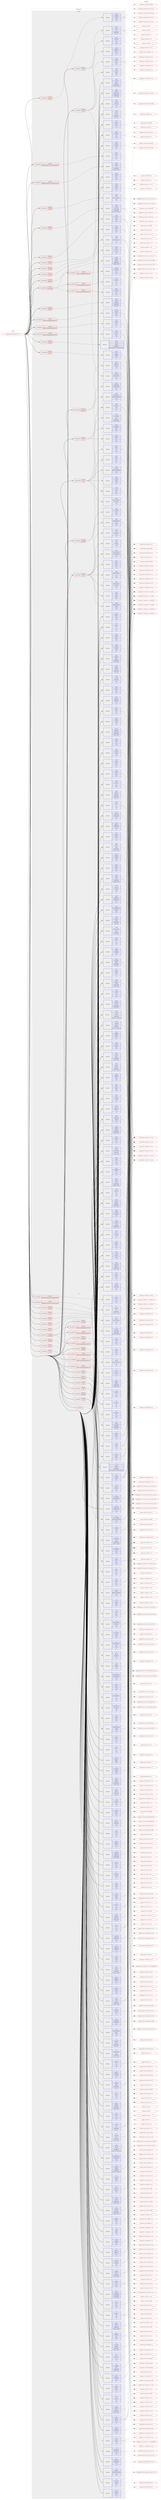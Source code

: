 digraph prolog {

# *************
# Graph options
# *************

newrank=true;
concentrate=true;
compound=true;
graph [rankdir=LR,fontname=Helvetica,fontsize=10,ranksep=1.5];#, ranksep=2.5, nodesep=0.2];
edge  [arrowhead=vee];
node  [fontname=Helvetica,fontsize=10];

# **********
# The ebuild
# **********

subgraph cluster_leftcol {
color=gray;
label=<<i>ebuild</i>>;
id [label="portage://app-office/libreoffice-7.6.7.2", color=red, width=4, href="../app-office/libreoffice-7.6.7.2.svg"];
}

# ****************
# The dependencies
# ****************

subgraph cluster_midcol {
color=gray;
label=<<i>dependencies</i>>;
subgraph cluster_compile {
fillcolor="#eeeeee";
style=filled;
label=<<i>compile</i>>;
subgraph cond13678 {
dependency48363 [label=<<TABLE BORDER="0" CELLBORDER="1" CELLSPACING="0" CELLPADDING="4"><TR><TD ROWSPAN="3" CELLPADDING="10">use_conditional</TD></TR><TR><TD>negative</TD></TR><TR><TD>mariadb</TD></TR></TABLE>>, shape=none, color=red];
subgraph pack34257 {
dependency48364 [label=<<TABLE BORDER="0" CELLBORDER="1" CELLSPACING="0" CELLPADDING="4" WIDTH="220"><TR><TD ROWSPAN="6" CELLPADDING="30">pack_dep</TD></TR><TR><TD WIDTH="110">install</TD></TR><TR><TD>dev-db</TD></TR><TR><TD>mysql-connector-c</TD></TR><TR><TD>none</TD></TR><TR><TD>[,,]</TD></TR></TABLE>>, shape=none, color=blue];
}
dependency48363:e -> dependency48364:w [weight=20,style="dashed",arrowhead="vee"];
}
id:e -> dependency48363:w [weight=20,style="solid",arrowhead="vee"];
subgraph cond13679 {
dependency48365 [label=<<TABLE BORDER="0" CELLBORDER="1" CELLSPACING="0" CELLPADDING="4"><TR><TD ROWSPAN="3" CELLPADDING="10">use_conditional</TD></TR><TR><TD>positive</TD></TR><TR><TD>accessibility</TD></TR></TABLE>>, shape=none, color=red];
subgraph cond13680 {
dependency48366 [label=<<TABLE BORDER="0" CELLBORDER="1" CELLSPACING="0" CELLPADDING="4"><TR><TD ROWSPAN="3" CELLPADDING="10">use_conditional</TD></TR><TR><TD>positive</TD></TR><TR><TD>python_single_target_python3_10</TD></TR></TABLE>>, shape=none, color=red];
subgraph pack34258 {
dependency48367 [label=<<TABLE BORDER="0" CELLBORDER="1" CELLSPACING="0" CELLPADDING="4" WIDTH="220"><TR><TD ROWSPAN="6" CELLPADDING="30">pack_dep</TD></TR><TR><TD WIDTH="110">install</TD></TR><TR><TD>dev-python</TD></TR><TR><TD>lxml</TD></TR><TR><TD>none</TD></TR><TR><TD>[,,]</TD></TR></TABLE>>, shape=none, color=blue];
}
dependency48366:e -> dependency48367:w [weight=20,style="dashed",arrowhead="vee"];
}
dependency48365:e -> dependency48366:w [weight=20,style="dashed",arrowhead="vee"];
subgraph cond13681 {
dependency48368 [label=<<TABLE BORDER="0" CELLBORDER="1" CELLSPACING="0" CELLPADDING="4"><TR><TD ROWSPAN="3" CELLPADDING="10">use_conditional</TD></TR><TR><TD>positive</TD></TR><TR><TD>python_single_target_python3_11</TD></TR></TABLE>>, shape=none, color=red];
subgraph pack34259 {
dependency48369 [label=<<TABLE BORDER="0" CELLBORDER="1" CELLSPACING="0" CELLPADDING="4" WIDTH="220"><TR><TD ROWSPAN="6" CELLPADDING="30">pack_dep</TD></TR><TR><TD WIDTH="110">install</TD></TR><TR><TD>dev-python</TD></TR><TR><TD>lxml</TD></TR><TR><TD>none</TD></TR><TR><TD>[,,]</TD></TR></TABLE>>, shape=none, color=blue];
}
dependency48368:e -> dependency48369:w [weight=20,style="dashed",arrowhead="vee"];
}
dependency48365:e -> dependency48368:w [weight=20,style="dashed",arrowhead="vee"];
subgraph cond13682 {
dependency48370 [label=<<TABLE BORDER="0" CELLBORDER="1" CELLSPACING="0" CELLPADDING="4"><TR><TD ROWSPAN="3" CELLPADDING="10">use_conditional</TD></TR><TR><TD>positive</TD></TR><TR><TD>python_single_target_python3_12</TD></TR></TABLE>>, shape=none, color=red];
subgraph pack34260 {
dependency48371 [label=<<TABLE BORDER="0" CELLBORDER="1" CELLSPACING="0" CELLPADDING="4" WIDTH="220"><TR><TD ROWSPAN="6" CELLPADDING="30">pack_dep</TD></TR><TR><TD WIDTH="110">install</TD></TR><TR><TD>dev-python</TD></TR><TR><TD>lxml</TD></TR><TR><TD>none</TD></TR><TR><TD>[,,]</TD></TR></TABLE>>, shape=none, color=blue];
}
dependency48370:e -> dependency48371:w [weight=20,style="dashed",arrowhead="vee"];
}
dependency48365:e -> dependency48370:w [weight=20,style="dashed",arrowhead="vee"];
}
id:e -> dependency48365:w [weight=20,style="solid",arrowhead="vee"];
subgraph cond13683 {
dependency48372 [label=<<TABLE BORDER="0" CELLBORDER="1" CELLSPACING="0" CELLPADDING="4"><TR><TD ROWSPAN="3" CELLPADDING="10">use_conditional</TD></TR><TR><TD>positive</TD></TR><TR><TD>bluetooth</TD></TR></TABLE>>, shape=none, color=red];
subgraph pack34261 {
dependency48373 [label=<<TABLE BORDER="0" CELLBORDER="1" CELLSPACING="0" CELLPADDING="4" WIDTH="220"><TR><TD ROWSPAN="6" CELLPADDING="30">pack_dep</TD></TR><TR><TD WIDTH="110">install</TD></TR><TR><TD>dev-libs</TD></TR><TR><TD>glib</TD></TR><TR><TD>none</TD></TR><TR><TD>[,,]</TD></TR></TABLE>>, shape=none, color=blue];
}
dependency48372:e -> dependency48373:w [weight=20,style="dashed",arrowhead="vee"];
subgraph pack34262 {
dependency48374 [label=<<TABLE BORDER="0" CELLBORDER="1" CELLSPACING="0" CELLPADDING="4" WIDTH="220"><TR><TD ROWSPAN="6" CELLPADDING="30">pack_dep</TD></TR><TR><TD WIDTH="110">install</TD></TR><TR><TD>net-wireless</TD></TR><TR><TD>bluez</TD></TR><TR><TD>none</TD></TR><TR><TD>[,,]</TD></TR></TABLE>>, shape=none, color=blue];
}
dependency48372:e -> dependency48374:w [weight=20,style="dashed",arrowhead="vee"];
}
id:e -> dependency48372:w [weight=20,style="solid",arrowhead="vee"];
subgraph cond13684 {
dependency48375 [label=<<TABLE BORDER="0" CELLBORDER="1" CELLSPACING="0" CELLPADDING="4"><TR><TD ROWSPAN="3" CELLPADDING="10">use_conditional</TD></TR><TR><TD>positive</TD></TR><TR><TD>coinmp</TD></TR></TABLE>>, shape=none, color=red];
subgraph pack34263 {
dependency48376 [label=<<TABLE BORDER="0" CELLBORDER="1" CELLSPACING="0" CELLPADDING="4" WIDTH="220"><TR><TD ROWSPAN="6" CELLPADDING="30">pack_dep</TD></TR><TR><TD WIDTH="110">install</TD></TR><TR><TD>sci-libs</TD></TR><TR><TD>coinor-mp</TD></TR><TR><TD>none</TD></TR><TR><TD>[,,]</TD></TR></TABLE>>, shape=none, color=blue];
}
dependency48375:e -> dependency48376:w [weight=20,style="dashed",arrowhead="vee"];
}
id:e -> dependency48375:w [weight=20,style="solid",arrowhead="vee"];
subgraph cond13685 {
dependency48377 [label=<<TABLE BORDER="0" CELLBORDER="1" CELLSPACING="0" CELLPADDING="4"><TR><TD ROWSPAN="3" CELLPADDING="10">use_conditional</TD></TR><TR><TD>positive</TD></TR><TR><TD>cups</TD></TR></TABLE>>, shape=none, color=red];
subgraph pack34264 {
dependency48378 [label=<<TABLE BORDER="0" CELLBORDER="1" CELLSPACING="0" CELLPADDING="4" WIDTH="220"><TR><TD ROWSPAN="6" CELLPADDING="30">pack_dep</TD></TR><TR><TD WIDTH="110">install</TD></TR><TR><TD>net-print</TD></TR><TR><TD>cups</TD></TR><TR><TD>none</TD></TR><TR><TD>[,,]</TD></TR></TABLE>>, shape=none, color=blue];
}
dependency48377:e -> dependency48378:w [weight=20,style="dashed",arrowhead="vee"];
}
id:e -> dependency48377:w [weight=20,style="solid",arrowhead="vee"];
subgraph cond13686 {
dependency48379 [label=<<TABLE BORDER="0" CELLBORDER="1" CELLSPACING="0" CELLPADDING="4"><TR><TD ROWSPAN="3" CELLPADDING="10">use_conditional</TD></TR><TR><TD>positive</TD></TR><TR><TD>dbus</TD></TR></TABLE>>, shape=none, color=red];
subgraph pack34265 {
dependency48380 [label=<<TABLE BORDER="0" CELLBORDER="1" CELLSPACING="0" CELLPADDING="4" WIDTH="220"><TR><TD ROWSPAN="6" CELLPADDING="30">pack_dep</TD></TR><TR><TD WIDTH="110">install</TD></TR><TR><TD>sys-apps</TD></TR><TR><TD>dbus</TD></TR><TR><TD>none</TD></TR><TR><TD>[,,]</TD></TR></TABLE>>, shape=none, color=blue];
}
dependency48379:e -> dependency48380:w [weight=20,style="dashed",arrowhead="vee"];
}
id:e -> dependency48379:w [weight=20,style="solid",arrowhead="vee"];
subgraph cond13687 {
dependency48381 [label=<<TABLE BORDER="0" CELLBORDER="1" CELLSPACING="0" CELLPADDING="4"><TR><TD ROWSPAN="3" CELLPADDING="10">use_conditional</TD></TR><TR><TD>positive</TD></TR><TR><TD>eds</TD></TR></TABLE>>, shape=none, color=red];
subgraph pack34266 {
dependency48382 [label=<<TABLE BORDER="0" CELLBORDER="1" CELLSPACING="0" CELLPADDING="4" WIDTH="220"><TR><TD ROWSPAN="6" CELLPADDING="30">pack_dep</TD></TR><TR><TD WIDTH="110">install</TD></TR><TR><TD>dev-libs</TD></TR><TR><TD>glib</TD></TR><TR><TD>none</TD></TR><TR><TD>[,,]</TD></TR></TABLE>>, shape=none, color=blue];
}
dependency48381:e -> dependency48382:w [weight=20,style="dashed",arrowhead="vee"];
subgraph pack34267 {
dependency48383 [label=<<TABLE BORDER="0" CELLBORDER="1" CELLSPACING="0" CELLPADDING="4" WIDTH="220"><TR><TD ROWSPAN="6" CELLPADDING="30">pack_dep</TD></TR><TR><TD WIDTH="110">install</TD></TR><TR><TD>gnome-base</TD></TR><TR><TD>dconf</TD></TR><TR><TD>greaterequal</TD></TR><TR><TD>[0.40.0,,,0.40.0]</TD></TR></TABLE>>, shape=none, color=blue];
}
dependency48381:e -> dependency48383:w [weight=20,style="dashed",arrowhead="vee"];
subgraph pack34268 {
dependency48384 [label=<<TABLE BORDER="0" CELLBORDER="1" CELLSPACING="0" CELLPADDING="4" WIDTH="220"><TR><TD ROWSPAN="6" CELLPADDING="30">pack_dep</TD></TR><TR><TD WIDTH="110">install</TD></TR><TR><TD>gnome-extra</TD></TR><TR><TD>evolution-data-server</TD></TR><TR><TD>none</TD></TR><TR><TD>[,,]</TD></TR></TABLE>>, shape=none, color=blue];
}
dependency48381:e -> dependency48384:w [weight=20,style="dashed",arrowhead="vee"];
}
id:e -> dependency48381:w [weight=20,style="solid",arrowhead="vee"];
subgraph cond13688 {
dependency48385 [label=<<TABLE BORDER="0" CELLBORDER="1" CELLSPACING="0" CELLPADDING="4"><TR><TD ROWSPAN="3" CELLPADDING="10">use_conditional</TD></TR><TR><TD>positive</TD></TR><TR><TD>firebird</TD></TR></TABLE>>, shape=none, color=red];
subgraph pack34269 {
dependency48386 [label=<<TABLE BORDER="0" CELLBORDER="1" CELLSPACING="0" CELLPADDING="4" WIDTH="220"><TR><TD ROWSPAN="6" CELLPADDING="30">pack_dep</TD></TR><TR><TD WIDTH="110">install</TD></TR><TR><TD>dev-db</TD></TR><TR><TD>firebird</TD></TR><TR><TD>greaterequal</TD></TR><TR><TD>[3.0.2.32703.0,,-r1,3.0.2.32703.0-r1]</TD></TR></TABLE>>, shape=none, color=blue];
}
dependency48385:e -> dependency48386:w [weight=20,style="dashed",arrowhead="vee"];
}
id:e -> dependency48385:w [weight=20,style="solid",arrowhead="vee"];
subgraph cond13689 {
dependency48387 [label=<<TABLE BORDER="0" CELLBORDER="1" CELLSPACING="0" CELLPADDING="4"><TR><TD ROWSPAN="3" CELLPADDING="10">use_conditional</TD></TR><TR><TD>positive</TD></TR><TR><TD>gstreamer</TD></TR></TABLE>>, shape=none, color=red];
subgraph pack34270 {
dependency48388 [label=<<TABLE BORDER="0" CELLBORDER="1" CELLSPACING="0" CELLPADDING="4" WIDTH="220"><TR><TD ROWSPAN="6" CELLPADDING="30">pack_dep</TD></TR><TR><TD WIDTH="110">install</TD></TR><TR><TD>media-libs</TD></TR><TR><TD>gstreamer</TD></TR><TR><TD>none</TD></TR><TR><TD>[,,]</TD></TR></TABLE>>, shape=none, color=blue];
}
dependency48387:e -> dependency48388:w [weight=20,style="dashed",arrowhead="vee"];
subgraph pack34271 {
dependency48389 [label=<<TABLE BORDER="0" CELLBORDER="1" CELLSPACING="0" CELLPADDING="4" WIDTH="220"><TR><TD ROWSPAN="6" CELLPADDING="30">pack_dep</TD></TR><TR><TD WIDTH="110">install</TD></TR><TR><TD>media-libs</TD></TR><TR><TD>gst-plugins-base</TD></TR><TR><TD>none</TD></TR><TR><TD>[,,]</TD></TR></TABLE>>, shape=none, color=blue];
}
dependency48387:e -> dependency48389:w [weight=20,style="dashed",arrowhead="vee"];
}
id:e -> dependency48387:w [weight=20,style="solid",arrowhead="vee"];
subgraph cond13690 {
dependency48390 [label=<<TABLE BORDER="0" CELLBORDER="1" CELLSPACING="0" CELLPADDING="4"><TR><TD ROWSPAN="3" CELLPADDING="10">use_conditional</TD></TR><TR><TD>positive</TD></TR><TR><TD>gtk</TD></TR></TABLE>>, shape=none, color=red];
subgraph pack34272 {
dependency48391 [label=<<TABLE BORDER="0" CELLBORDER="1" CELLSPACING="0" CELLPADDING="4" WIDTH="220"><TR><TD ROWSPAN="6" CELLPADDING="30">pack_dep</TD></TR><TR><TD WIDTH="110">install</TD></TR><TR><TD>app-accessibility</TD></TR><TR><TD>at-spi2-core</TD></TR><TR><TD>none</TD></TR><TR><TD>[,,]</TD></TR></TABLE>>, shape=none, color=blue];
}
dependency48390:e -> dependency48391:w [weight=20,style="dashed",arrowhead="vee"];
subgraph pack34273 {
dependency48392 [label=<<TABLE BORDER="0" CELLBORDER="1" CELLSPACING="0" CELLPADDING="4" WIDTH="220"><TR><TD ROWSPAN="6" CELLPADDING="30">pack_dep</TD></TR><TR><TD WIDTH="110">install</TD></TR><TR><TD>dev-libs</TD></TR><TR><TD>glib</TD></TR><TR><TD>none</TD></TR><TR><TD>[,,]</TD></TR></TABLE>>, shape=none, color=blue];
}
dependency48390:e -> dependency48392:w [weight=20,style="dashed",arrowhead="vee"];
subgraph pack34274 {
dependency48393 [label=<<TABLE BORDER="0" CELLBORDER="1" CELLSPACING="0" CELLPADDING="4" WIDTH="220"><TR><TD ROWSPAN="6" CELLPADDING="30">pack_dep</TD></TR><TR><TD WIDTH="110">install</TD></TR><TR><TD>dev-libs</TD></TR><TR><TD>gobject-introspection</TD></TR><TR><TD>none</TD></TR><TR><TD>[,,]</TD></TR></TABLE>>, shape=none, color=blue];
}
dependency48390:e -> dependency48393:w [weight=20,style="dashed",arrowhead="vee"];
subgraph pack34275 {
dependency48394 [label=<<TABLE BORDER="0" CELLBORDER="1" CELLSPACING="0" CELLPADDING="4" WIDTH="220"><TR><TD ROWSPAN="6" CELLPADDING="30">pack_dep</TD></TR><TR><TD WIDTH="110">install</TD></TR><TR><TD>gnome-base</TD></TR><TR><TD>dconf</TD></TR><TR><TD>none</TD></TR><TR><TD>[,,]</TD></TR></TABLE>>, shape=none, color=blue];
}
dependency48390:e -> dependency48394:w [weight=20,style="dashed",arrowhead="vee"];
subgraph pack34276 {
dependency48395 [label=<<TABLE BORDER="0" CELLBORDER="1" CELLSPACING="0" CELLPADDING="4" WIDTH="220"><TR><TD ROWSPAN="6" CELLPADDING="30">pack_dep</TD></TR><TR><TD WIDTH="110">install</TD></TR><TR><TD>media-libs</TD></TR><TR><TD>mesa</TD></TR><TR><TD>none</TD></TR><TR><TD>[,,]</TD></TR></TABLE>>, shape=none, color=blue];
}
dependency48390:e -> dependency48395:w [weight=20,style="dashed",arrowhead="vee"];
subgraph pack34277 {
dependency48396 [label=<<TABLE BORDER="0" CELLBORDER="1" CELLSPACING="0" CELLPADDING="4" WIDTH="220"><TR><TD ROWSPAN="6" CELLPADDING="30">pack_dep</TD></TR><TR><TD WIDTH="110">install</TD></TR><TR><TD>x11-libs</TD></TR><TR><TD>gtk+</TD></TR><TR><TD>none</TD></TR><TR><TD>[,,]</TD></TR></TABLE>>, shape=none, color=blue];
}
dependency48390:e -> dependency48396:w [weight=20,style="dashed",arrowhead="vee"];
subgraph pack34278 {
dependency48397 [label=<<TABLE BORDER="0" CELLBORDER="1" CELLSPACING="0" CELLPADDING="4" WIDTH="220"><TR><TD ROWSPAN="6" CELLPADDING="30">pack_dep</TD></TR><TR><TD WIDTH="110">install</TD></TR><TR><TD>x11-libs</TD></TR><TR><TD>pango</TD></TR><TR><TD>none</TD></TR><TR><TD>[,,]</TD></TR></TABLE>>, shape=none, color=blue];
}
dependency48390:e -> dependency48397:w [weight=20,style="dashed",arrowhead="vee"];
}
id:e -> dependency48390:w [weight=20,style="solid",arrowhead="vee"];
subgraph cond13691 {
dependency48398 [label=<<TABLE BORDER="0" CELLBORDER="1" CELLSPACING="0" CELLPADDING="4"><TR><TD ROWSPAN="3" CELLPADDING="10">use_conditional</TD></TR><TR><TD>positive</TD></TR><TR><TD>java</TD></TR></TABLE>>, shape=none, color=red];
subgraph pack34279 {
dependency48399 [label=<<TABLE BORDER="0" CELLBORDER="1" CELLSPACING="0" CELLPADDING="4" WIDTH="220"><TR><TD ROWSPAN="6" CELLPADDING="30">pack_dep</TD></TR><TR><TD WIDTH="110">install</TD></TR><TR><TD>dev-java</TD></TR><TR><TD>ant</TD></TR><TR><TD>none</TD></TR><TR><TD>[,,]</TD></TR></TABLE>>, shape=none, color=blue];
}
dependency48398:e -> dependency48399:w [weight=20,style="dashed",arrowhead="vee"];
subgraph pack34280 {
dependency48400 [label=<<TABLE BORDER="0" CELLBORDER="1" CELLSPACING="0" CELLPADDING="4" WIDTH="220"><TR><TD ROWSPAN="6" CELLPADDING="30">pack_dep</TD></TR><TR><TD WIDTH="110">install</TD></TR><TR><TD>virtual</TD></TR><TR><TD>jdk</TD></TR><TR><TD>greaterequal</TD></TR><TR><TD>[11,,,11]</TD></TR></TABLE>>, shape=none, color=blue];
}
dependency48398:e -> dependency48400:w [weight=20,style="dashed",arrowhead="vee"];
}
id:e -> dependency48398:w [weight=20,style="solid",arrowhead="vee"];
subgraph cond13692 {
dependency48401 [label=<<TABLE BORDER="0" CELLBORDER="1" CELLSPACING="0" CELLPADDING="4"><TR><TD ROWSPAN="3" CELLPADDING="10">use_conditional</TD></TR><TR><TD>positive</TD></TR><TR><TD>java</TD></TR></TABLE>>, shape=none, color=red];
subgraph pack34281 {
dependency48402 [label=<<TABLE BORDER="0" CELLBORDER="1" CELLSPACING="0" CELLPADDING="4" WIDTH="220"><TR><TD ROWSPAN="6" CELLPADDING="30">pack_dep</TD></TR><TR><TD WIDTH="110">install</TD></TR><TR><TD>dev-java</TD></TR><TR><TD>java-config</TD></TR><TR><TD>greaterequal</TD></TR><TR><TD>[2.2.0,,-r3,2.2.0-r3]</TD></TR></TABLE>>, shape=none, color=blue];
}
dependency48401:e -> dependency48402:w [weight=20,style="dashed",arrowhead="vee"];
}
id:e -> dependency48401:w [weight=20,style="solid",arrowhead="vee"];
subgraph cond13693 {
dependency48403 [label=<<TABLE BORDER="0" CELLBORDER="1" CELLSPACING="0" CELLPADDING="4"><TR><TD ROWSPAN="3" CELLPADDING="10">use_conditional</TD></TR><TR><TD>positive</TD></TR><TR><TD>kde</TD></TR></TABLE>>, shape=none, color=red];
subgraph pack34282 {
dependency48404 [label=<<TABLE BORDER="0" CELLBORDER="1" CELLSPACING="0" CELLPADDING="4" WIDTH="220"><TR><TD ROWSPAN="6" CELLPADDING="30">pack_dep</TD></TR><TR><TD WIDTH="110">install</TD></TR><TR><TD>dev-qt</TD></TR><TR><TD>qtcore</TD></TR><TR><TD>none</TD></TR><TR><TD>[,,]</TD></TR></TABLE>>, shape=none, color=blue];
}
dependency48403:e -> dependency48404:w [weight=20,style="dashed",arrowhead="vee"];
subgraph pack34283 {
dependency48405 [label=<<TABLE BORDER="0" CELLBORDER="1" CELLSPACING="0" CELLPADDING="4" WIDTH="220"><TR><TD ROWSPAN="6" CELLPADDING="30">pack_dep</TD></TR><TR><TD WIDTH="110">install</TD></TR><TR><TD>dev-qt</TD></TR><TR><TD>qtgui</TD></TR><TR><TD>none</TD></TR><TR><TD>[,,]</TD></TR></TABLE>>, shape=none, color=blue];
}
dependency48403:e -> dependency48405:w [weight=20,style="dashed",arrowhead="vee"];
subgraph pack34284 {
dependency48406 [label=<<TABLE BORDER="0" CELLBORDER="1" CELLSPACING="0" CELLPADDING="4" WIDTH="220"><TR><TD ROWSPAN="6" CELLPADDING="30">pack_dep</TD></TR><TR><TD WIDTH="110">install</TD></TR><TR><TD>dev-qt</TD></TR><TR><TD>qtwidgets</TD></TR><TR><TD>none</TD></TR><TR><TD>[,,]</TD></TR></TABLE>>, shape=none, color=blue];
}
dependency48403:e -> dependency48406:w [weight=20,style="dashed",arrowhead="vee"];
subgraph pack34285 {
dependency48407 [label=<<TABLE BORDER="0" CELLBORDER="1" CELLSPACING="0" CELLPADDING="4" WIDTH="220"><TR><TD ROWSPAN="6" CELLPADDING="30">pack_dep</TD></TR><TR><TD WIDTH="110">install</TD></TR><TR><TD>dev-qt</TD></TR><TR><TD>qtx11extras</TD></TR><TR><TD>none</TD></TR><TR><TD>[,,]</TD></TR></TABLE>>, shape=none, color=blue];
}
dependency48403:e -> dependency48407:w [weight=20,style="dashed",arrowhead="vee"];
subgraph pack34286 {
dependency48408 [label=<<TABLE BORDER="0" CELLBORDER="1" CELLSPACING="0" CELLPADDING="4" WIDTH="220"><TR><TD ROWSPAN="6" CELLPADDING="30">pack_dep</TD></TR><TR><TD WIDTH="110">install</TD></TR><TR><TD>kde-frameworks</TD></TR><TR><TD>kconfig</TD></TR><TR><TD>none</TD></TR><TR><TD>[,,]</TD></TR></TABLE>>, shape=none, color=blue];
}
dependency48403:e -> dependency48408:w [weight=20,style="dashed",arrowhead="vee"];
subgraph pack34287 {
dependency48409 [label=<<TABLE BORDER="0" CELLBORDER="1" CELLSPACING="0" CELLPADDING="4" WIDTH="220"><TR><TD ROWSPAN="6" CELLPADDING="30">pack_dep</TD></TR><TR><TD WIDTH="110">install</TD></TR><TR><TD>kde-frameworks</TD></TR><TR><TD>kcoreaddons</TD></TR><TR><TD>none</TD></TR><TR><TD>[,,]</TD></TR></TABLE>>, shape=none, color=blue];
}
dependency48403:e -> dependency48409:w [weight=20,style="dashed",arrowhead="vee"];
subgraph pack34288 {
dependency48410 [label=<<TABLE BORDER="0" CELLBORDER="1" CELLSPACING="0" CELLPADDING="4" WIDTH="220"><TR><TD ROWSPAN="6" CELLPADDING="30">pack_dep</TD></TR><TR><TD WIDTH="110">install</TD></TR><TR><TD>kde-frameworks</TD></TR><TR><TD>ki18n</TD></TR><TR><TD>none</TD></TR><TR><TD>[,,]</TD></TR></TABLE>>, shape=none, color=blue];
}
dependency48403:e -> dependency48410:w [weight=20,style="dashed",arrowhead="vee"];
subgraph pack34289 {
dependency48411 [label=<<TABLE BORDER="0" CELLBORDER="1" CELLSPACING="0" CELLPADDING="4" WIDTH="220"><TR><TD ROWSPAN="6" CELLPADDING="30">pack_dep</TD></TR><TR><TD WIDTH="110">install</TD></TR><TR><TD>kde-frameworks</TD></TR><TR><TD>kio</TD></TR><TR><TD>none</TD></TR><TR><TD>[,,]</TD></TR></TABLE>>, shape=none, color=blue];
}
dependency48403:e -> dependency48411:w [weight=20,style="dashed",arrowhead="vee"];
subgraph pack34290 {
dependency48412 [label=<<TABLE BORDER="0" CELLBORDER="1" CELLSPACING="0" CELLPADDING="4" WIDTH="220"><TR><TD ROWSPAN="6" CELLPADDING="30">pack_dep</TD></TR><TR><TD WIDTH="110">install</TD></TR><TR><TD>kde-frameworks</TD></TR><TR><TD>kwindowsystem</TD></TR><TR><TD>none</TD></TR><TR><TD>[,,]</TD></TR></TABLE>>, shape=none, color=blue];
}
dependency48403:e -> dependency48412:w [weight=20,style="dashed",arrowhead="vee"];
}
id:e -> dependency48403:w [weight=20,style="solid",arrowhead="vee"];
subgraph cond13694 {
dependency48413 [label=<<TABLE BORDER="0" CELLBORDER="1" CELLSPACING="0" CELLPADDING="4"><TR><TD ROWSPAN="3" CELLPADDING="10">use_conditional</TD></TR><TR><TD>positive</TD></TR><TR><TD>ldap</TD></TR></TABLE>>, shape=none, color=red];
subgraph pack34291 {
dependency48414 [label=<<TABLE BORDER="0" CELLBORDER="1" CELLSPACING="0" CELLPADDING="4" WIDTH="220"><TR><TD ROWSPAN="6" CELLPADDING="30">pack_dep</TD></TR><TR><TD WIDTH="110">install</TD></TR><TR><TD>net-nds</TD></TR><TR><TD>openldap</TD></TR><TR><TD>none</TD></TR><TR><TD>[,,]</TD></TR></TABLE>>, shape=none, color=blue];
}
dependency48413:e -> dependency48414:w [weight=20,style="dashed",arrowhead="vee"];
}
id:e -> dependency48413:w [weight=20,style="solid",arrowhead="vee"];
subgraph cond13695 {
dependency48415 [label=<<TABLE BORDER="0" CELLBORDER="1" CELLSPACING="0" CELLPADDING="4"><TR><TD ROWSPAN="3" CELLPADDING="10">use_conditional</TD></TR><TR><TD>positive</TD></TR><TR><TD>libreoffice_extensions_scripting-beanshell</TD></TR></TABLE>>, shape=none, color=red];
subgraph pack34292 {
dependency48416 [label=<<TABLE BORDER="0" CELLBORDER="1" CELLSPACING="0" CELLPADDING="4" WIDTH="220"><TR><TD ROWSPAN="6" CELLPADDING="30">pack_dep</TD></TR><TR><TD WIDTH="110">install</TD></TR><TR><TD>dev-java</TD></TR><TR><TD>bsh</TD></TR><TR><TD>none</TD></TR><TR><TD>[,,]</TD></TR></TABLE>>, shape=none, color=blue];
}
dependency48415:e -> dependency48416:w [weight=20,style="dashed",arrowhead="vee"];
}
id:e -> dependency48415:w [weight=20,style="solid",arrowhead="vee"];
subgraph cond13696 {
dependency48417 [label=<<TABLE BORDER="0" CELLBORDER="1" CELLSPACING="0" CELLPADDING="4"><TR><TD ROWSPAN="3" CELLPADDING="10">use_conditional</TD></TR><TR><TD>positive</TD></TR><TR><TD>libreoffice_extensions_scripting-javascript</TD></TR></TABLE>>, shape=none, color=red];
subgraph pack34293 {
dependency48418 [label=<<TABLE BORDER="0" CELLBORDER="1" CELLSPACING="0" CELLPADDING="4" WIDTH="220"><TR><TD ROWSPAN="6" CELLPADDING="30">pack_dep</TD></TR><TR><TD WIDTH="110">install</TD></TR><TR><TD>dev-java</TD></TR><TR><TD>rhino</TD></TR><TR><TD>greaterequal</TD></TR><TR><TD>[1.7.14,,,1.7.14]</TD></TR></TABLE>>, shape=none, color=blue];
}
dependency48417:e -> dependency48418:w [weight=20,style="dashed",arrowhead="vee"];
}
id:e -> dependency48417:w [weight=20,style="solid",arrowhead="vee"];
subgraph cond13697 {
dependency48419 [label=<<TABLE BORDER="0" CELLBORDER="1" CELLSPACING="0" CELLPADDING="4"><TR><TD ROWSPAN="3" CELLPADDING="10">use_conditional</TD></TR><TR><TD>positive</TD></TR><TR><TD>mariadb</TD></TR></TABLE>>, shape=none, color=red];
subgraph pack34294 {
dependency48420 [label=<<TABLE BORDER="0" CELLBORDER="1" CELLSPACING="0" CELLPADDING="4" WIDTH="220"><TR><TD ROWSPAN="6" CELLPADDING="30">pack_dep</TD></TR><TR><TD WIDTH="110">install</TD></TR><TR><TD>dev-db</TD></TR><TR><TD>mariadb-connector-c</TD></TR><TR><TD>none</TD></TR><TR><TD>[,,]</TD></TR></TABLE>>, shape=none, color=blue];
}
dependency48419:e -> dependency48420:w [weight=20,style="dashed",arrowhead="vee"];
}
id:e -> dependency48419:w [weight=20,style="solid",arrowhead="vee"];
subgraph cond13698 {
dependency48421 [label=<<TABLE BORDER="0" CELLBORDER="1" CELLSPACING="0" CELLPADDING="4"><TR><TD ROWSPAN="3" CELLPADDING="10">use_conditional</TD></TR><TR><TD>positive</TD></TR><TR><TD>pdfimport</TD></TR></TABLE>>, shape=none, color=red];
subgraph pack34295 {
dependency48422 [label=<<TABLE BORDER="0" CELLBORDER="1" CELLSPACING="0" CELLPADDING="4" WIDTH="220"><TR><TD ROWSPAN="6" CELLPADDING="30">pack_dep</TD></TR><TR><TD WIDTH="110">install</TD></TR><TR><TD>app-text</TD></TR><TR><TD>poppler</TD></TR><TR><TD>greaterequal</TD></TR><TR><TD>[22.06,,,22.06]</TD></TR></TABLE>>, shape=none, color=blue];
}
dependency48421:e -> dependency48422:w [weight=20,style="dashed",arrowhead="vee"];
}
id:e -> dependency48421:w [weight=20,style="solid",arrowhead="vee"];
subgraph cond13699 {
dependency48423 [label=<<TABLE BORDER="0" CELLBORDER="1" CELLSPACING="0" CELLPADDING="4"><TR><TD ROWSPAN="3" CELLPADDING="10">use_conditional</TD></TR><TR><TD>positive</TD></TR><TR><TD>postgres</TD></TR></TABLE>>, shape=none, color=red];
subgraph pack34296 {
dependency48424 [label=<<TABLE BORDER="0" CELLBORDER="1" CELLSPACING="0" CELLPADDING="4" WIDTH="220"><TR><TD ROWSPAN="6" CELLPADDING="30">pack_dep</TD></TR><TR><TD WIDTH="110">install</TD></TR><TR><TD>dev-db</TD></TR><TR><TD>postgresql</TD></TR><TR><TD>greaterequal</TD></TR><TR><TD>[9.0,,,9.0]</TD></TR></TABLE>>, shape=none, color=blue];
}
dependency48423:e -> dependency48424:w [weight=20,style="dashed",arrowhead="vee"];
}
id:e -> dependency48423:w [weight=20,style="solid",arrowhead="vee"];
subgraph cond13700 {
dependency48425 [label=<<TABLE BORDER="0" CELLBORDER="1" CELLSPACING="0" CELLPADDING="4"><TR><TD ROWSPAN="3" CELLPADDING="10">use_conditional</TD></TR><TR><TD>positive</TD></TR><TR><TD>python_single_target_python3_10</TD></TR></TABLE>>, shape=none, color=red];
subgraph pack34297 {
dependency48426 [label=<<TABLE BORDER="0" CELLBORDER="1" CELLSPACING="0" CELLPADDING="4" WIDTH="220"><TR><TD ROWSPAN="6" CELLPADDING="30">pack_dep</TD></TR><TR><TD WIDTH="110">install</TD></TR><TR><TD>dev-lang</TD></TR><TR><TD>python</TD></TR><TR><TD>none</TD></TR><TR><TD>[,,]</TD></TR></TABLE>>, shape=none, color=blue];
}
dependency48425:e -> dependency48426:w [weight=20,style="dashed",arrowhead="vee"];
}
id:e -> dependency48425:w [weight=20,style="solid",arrowhead="vee"];
subgraph cond13701 {
dependency48427 [label=<<TABLE BORDER="0" CELLBORDER="1" CELLSPACING="0" CELLPADDING="4"><TR><TD ROWSPAN="3" CELLPADDING="10">use_conditional</TD></TR><TR><TD>positive</TD></TR><TR><TD>python_single_target_python3_11</TD></TR></TABLE>>, shape=none, color=red];
subgraph pack34298 {
dependency48428 [label=<<TABLE BORDER="0" CELLBORDER="1" CELLSPACING="0" CELLPADDING="4" WIDTH="220"><TR><TD ROWSPAN="6" CELLPADDING="30">pack_dep</TD></TR><TR><TD WIDTH="110">install</TD></TR><TR><TD>dev-lang</TD></TR><TR><TD>python</TD></TR><TR><TD>none</TD></TR><TR><TD>[,,]</TD></TR></TABLE>>, shape=none, color=blue];
}
dependency48427:e -> dependency48428:w [weight=20,style="dashed",arrowhead="vee"];
}
id:e -> dependency48427:w [weight=20,style="solid",arrowhead="vee"];
subgraph cond13702 {
dependency48429 [label=<<TABLE BORDER="0" CELLBORDER="1" CELLSPACING="0" CELLPADDING="4"><TR><TD ROWSPAN="3" CELLPADDING="10">use_conditional</TD></TR><TR><TD>positive</TD></TR><TR><TD>python_single_target_python3_12</TD></TR></TABLE>>, shape=none, color=red];
subgraph pack34299 {
dependency48430 [label=<<TABLE BORDER="0" CELLBORDER="1" CELLSPACING="0" CELLPADDING="4" WIDTH="220"><TR><TD ROWSPAN="6" CELLPADDING="30">pack_dep</TD></TR><TR><TD WIDTH="110">install</TD></TR><TR><TD>dev-lang</TD></TR><TR><TD>python</TD></TR><TR><TD>none</TD></TR><TR><TD>[,,]</TD></TR></TABLE>>, shape=none, color=blue];
}
dependency48429:e -> dependency48430:w [weight=20,style="dashed",arrowhead="vee"];
}
id:e -> dependency48429:w [weight=20,style="solid",arrowhead="vee"];
subgraph cond13703 {
dependency48431 [label=<<TABLE BORDER="0" CELLBORDER="1" CELLSPACING="0" CELLPADDING="4"><TR><TD ROWSPAN="3" CELLPADDING="10">use_conditional</TD></TR><TR><TD>positive</TD></TR><TR><TD>test</TD></TR></TABLE>>, shape=none, color=red];
subgraph pack34300 {
dependency48432 [label=<<TABLE BORDER="0" CELLBORDER="1" CELLSPACING="0" CELLPADDING="4" WIDTH="220"><TR><TD ROWSPAN="6" CELLPADDING="30">pack_dep</TD></TR><TR><TD WIDTH="110">install</TD></TR><TR><TD>app-crypt</TD></TR><TR><TD>gnupg</TD></TR><TR><TD>none</TD></TR><TR><TD>[,,]</TD></TR></TABLE>>, shape=none, color=blue];
}
dependency48431:e -> dependency48432:w [weight=20,style="dashed",arrowhead="vee"];
subgraph pack34301 {
dependency48433 [label=<<TABLE BORDER="0" CELLBORDER="1" CELLSPACING="0" CELLPADDING="4" WIDTH="220"><TR><TD ROWSPAN="6" CELLPADDING="30">pack_dep</TD></TR><TR><TD WIDTH="110">install</TD></TR><TR><TD>dev-util</TD></TR><TR><TD>cppunit</TD></TR><TR><TD>none</TD></TR><TR><TD>[,,]</TD></TR></TABLE>>, shape=none, color=blue];
}
dependency48431:e -> dependency48433:w [weight=20,style="dashed",arrowhead="vee"];
subgraph pack34302 {
dependency48434 [label=<<TABLE BORDER="0" CELLBORDER="1" CELLSPACING="0" CELLPADDING="4" WIDTH="220"><TR><TD ROWSPAN="6" CELLPADDING="30">pack_dep</TD></TR><TR><TD WIDTH="110">install</TD></TR><TR><TD>media-fonts</TD></TR><TR><TD>dejavu</TD></TR><TR><TD>none</TD></TR><TR><TD>[,,]</TD></TR></TABLE>>, shape=none, color=blue];
}
dependency48431:e -> dependency48434:w [weight=20,style="dashed",arrowhead="vee"];
subgraph pack34303 {
dependency48435 [label=<<TABLE BORDER="0" CELLBORDER="1" CELLSPACING="0" CELLPADDING="4" WIDTH="220"><TR><TD ROWSPAN="6" CELLPADDING="30">pack_dep</TD></TR><TR><TD WIDTH="110">install</TD></TR><TR><TD>media-fonts</TD></TR><TR><TD>liberation-fonts</TD></TR><TR><TD>none</TD></TR><TR><TD>[,,]</TD></TR></TABLE>>, shape=none, color=blue];
}
dependency48431:e -> dependency48435:w [weight=20,style="dashed",arrowhead="vee"];
}
id:e -> dependency48431:w [weight=20,style="solid",arrowhead="vee"];
subgraph cond13704 {
dependency48436 [label=<<TABLE BORDER="0" CELLBORDER="1" CELLSPACING="0" CELLPADDING="4"><TR><TD ROWSPAN="3" CELLPADDING="10">use_conditional</TD></TR><TR><TD>positive</TD></TR><TR><TD>valgrind</TD></TR></TABLE>>, shape=none, color=red];
subgraph pack34304 {
dependency48437 [label=<<TABLE BORDER="0" CELLBORDER="1" CELLSPACING="0" CELLPADDING="4" WIDTH="220"><TR><TD ROWSPAN="6" CELLPADDING="30">pack_dep</TD></TR><TR><TD WIDTH="110">install</TD></TR><TR><TD>dev-debug</TD></TR><TR><TD>valgrind</TD></TR><TR><TD>none</TD></TR><TR><TD>[,,]</TD></TR></TABLE>>, shape=none, color=blue];
}
dependency48436:e -> dependency48437:w [weight=20,style="dashed",arrowhead="vee"];
}
id:e -> dependency48436:w [weight=20,style="solid",arrowhead="vee"];
subgraph pack34305 {
dependency48438 [label=<<TABLE BORDER="0" CELLBORDER="1" CELLSPACING="0" CELLPADDING="4" WIDTH="220"><TR><TD ROWSPAN="6" CELLPADDING="30">pack_dep</TD></TR><TR><TD WIDTH="110">install</TD></TR><TR><TD>app-arch</TD></TR><TR><TD>unzip</TD></TR><TR><TD>none</TD></TR><TR><TD>[,,]</TD></TR></TABLE>>, shape=none, color=blue];
}
id:e -> dependency48438:w [weight=20,style="solid",arrowhead="vee"];
subgraph pack34306 {
dependency48439 [label=<<TABLE BORDER="0" CELLBORDER="1" CELLSPACING="0" CELLPADDING="4" WIDTH="220"><TR><TD ROWSPAN="6" CELLPADDING="30">pack_dep</TD></TR><TR><TD WIDTH="110">install</TD></TR><TR><TD>app-arch</TD></TR><TR><TD>zip</TD></TR><TR><TD>none</TD></TR><TR><TD>[,,]</TD></TR></TABLE>>, shape=none, color=blue];
}
id:e -> dependency48439:w [weight=20,style="solid",arrowhead="vee"];
subgraph pack34307 {
dependency48440 [label=<<TABLE BORDER="0" CELLBORDER="1" CELLSPACING="0" CELLPADDING="4" WIDTH="220"><TR><TD ROWSPAN="6" CELLPADDING="30">pack_dep</TD></TR><TR><TD WIDTH="110">install</TD></TR><TR><TD>app-crypt</TD></TR><TR><TD>gpgme</TD></TR><TR><TD>none</TD></TR><TR><TD>[,,]</TD></TR></TABLE>>, shape=none, color=blue];
}
id:e -> dependency48440:w [weight=20,style="solid",arrowhead="vee"];
subgraph pack34308 {
dependency48441 [label=<<TABLE BORDER="0" CELLBORDER="1" CELLSPACING="0" CELLPADDING="4" WIDTH="220"><TR><TD ROWSPAN="6" CELLPADDING="30">pack_dep</TD></TR><TR><TD WIDTH="110">install</TD></TR><TR><TD>app-text</TD></TR><TR><TD>hunspell</TD></TR><TR><TD>none</TD></TR><TR><TD>[,,]</TD></TR></TABLE>>, shape=none, color=blue];
}
id:e -> dependency48441:w [weight=20,style="solid",arrowhead="vee"];
subgraph pack34309 {
dependency48442 [label=<<TABLE BORDER="0" CELLBORDER="1" CELLSPACING="0" CELLPADDING="4" WIDTH="220"><TR><TD ROWSPAN="6" CELLPADDING="30">pack_dep</TD></TR><TR><TD WIDTH="110">install</TD></TR><TR><TD>app-text</TD></TR><TR><TD>libabw</TD></TR><TR><TD>greaterequal</TD></TR><TR><TD>[0.1.0,,,0.1.0]</TD></TR></TABLE>>, shape=none, color=blue];
}
id:e -> dependency48442:w [weight=20,style="solid",arrowhead="vee"];
subgraph pack34310 {
dependency48443 [label=<<TABLE BORDER="0" CELLBORDER="1" CELLSPACING="0" CELLPADDING="4" WIDTH="220"><TR><TD ROWSPAN="6" CELLPADDING="30">pack_dep</TD></TR><TR><TD WIDTH="110">install</TD></TR><TR><TD>app-text</TD></TR><TR><TD>libebook</TD></TR><TR><TD>greaterequal</TD></TR><TR><TD>[0.1,,,0.1]</TD></TR></TABLE>>, shape=none, color=blue];
}
id:e -> dependency48443:w [weight=20,style="solid",arrowhead="vee"];
subgraph pack34311 {
dependency48444 [label=<<TABLE BORDER="0" CELLBORDER="1" CELLSPACING="0" CELLPADDING="4" WIDTH="220"><TR><TD ROWSPAN="6" CELLPADDING="30">pack_dep</TD></TR><TR><TD WIDTH="110">install</TD></TR><TR><TD>app-text</TD></TR><TR><TD>libepubgen</TD></TR><TR><TD>none</TD></TR><TR><TD>[,,]</TD></TR></TABLE>>, shape=none, color=blue];
}
id:e -> dependency48444:w [weight=20,style="solid",arrowhead="vee"];
subgraph pack34312 {
dependency48445 [label=<<TABLE BORDER="0" CELLBORDER="1" CELLSPACING="0" CELLPADDING="4" WIDTH="220"><TR><TD ROWSPAN="6" CELLPADDING="30">pack_dep</TD></TR><TR><TD WIDTH="110">install</TD></TR><TR><TD>app-text</TD></TR><TR><TD>libetonyek</TD></TR><TR><TD>greaterequal</TD></TR><TR><TD>[0.1,,,0.1]</TD></TR></TABLE>>, shape=none, color=blue];
}
id:e -> dependency48445:w [weight=20,style="solid",arrowhead="vee"];
subgraph pack34313 {
dependency48446 [label=<<TABLE BORDER="0" CELLBORDER="1" CELLSPACING="0" CELLPADDING="4" WIDTH="220"><TR><TD ROWSPAN="6" CELLPADDING="30">pack_dep</TD></TR><TR><TD WIDTH="110">install</TD></TR><TR><TD>app-text</TD></TR><TR><TD>libexttextcat</TD></TR><TR><TD>none</TD></TR><TR><TD>[,,]</TD></TR></TABLE>>, shape=none, color=blue];
}
id:e -> dependency48446:w [weight=20,style="solid",arrowhead="vee"];
subgraph pack34314 {
dependency48447 [label=<<TABLE BORDER="0" CELLBORDER="1" CELLSPACING="0" CELLPADDING="4" WIDTH="220"><TR><TD ROWSPAN="6" CELLPADDING="30">pack_dep</TD></TR><TR><TD WIDTH="110">install</TD></TR><TR><TD>app-text</TD></TR><TR><TD>liblangtag</TD></TR><TR><TD>none</TD></TR><TR><TD>[,,]</TD></TR></TABLE>>, shape=none, color=blue];
}
id:e -> dependency48447:w [weight=20,style="solid",arrowhead="vee"];
subgraph pack34315 {
dependency48448 [label=<<TABLE BORDER="0" CELLBORDER="1" CELLSPACING="0" CELLPADDING="4" WIDTH="220"><TR><TD ROWSPAN="6" CELLPADDING="30">pack_dep</TD></TR><TR><TD WIDTH="110">install</TD></TR><TR><TD>app-text</TD></TR><TR><TD>libmspub</TD></TR><TR><TD>greaterequal</TD></TR><TR><TD>[0.1.0,,,0.1.0]</TD></TR></TABLE>>, shape=none, color=blue];
}
id:e -> dependency48448:w [weight=20,style="solid",arrowhead="vee"];
subgraph pack34316 {
dependency48449 [label=<<TABLE BORDER="0" CELLBORDER="1" CELLSPACING="0" CELLPADDING="4" WIDTH="220"><TR><TD ROWSPAN="6" CELLPADDING="30">pack_dep</TD></TR><TR><TD WIDTH="110">install</TD></TR><TR><TD>app-text</TD></TR><TR><TD>libmwaw</TD></TR><TR><TD>greaterequal</TD></TR><TR><TD>[0.3.21,,,0.3.21]</TD></TR></TABLE>>, shape=none, color=blue];
}
id:e -> dependency48449:w [weight=20,style="solid",arrowhead="vee"];
subgraph pack34317 {
dependency48450 [label=<<TABLE BORDER="0" CELLBORDER="1" CELLSPACING="0" CELLPADDING="4" WIDTH="220"><TR><TD ROWSPAN="6" CELLPADDING="30">pack_dep</TD></TR><TR><TD WIDTH="110">install</TD></TR><TR><TD>app-text</TD></TR><TR><TD>libnumbertext</TD></TR><TR><TD>greaterequal</TD></TR><TR><TD>[1.0.6,,,1.0.6]</TD></TR></TABLE>>, shape=none, color=blue];
}
id:e -> dependency48450:w [weight=20,style="solid",arrowhead="vee"];
subgraph pack34318 {
dependency48451 [label=<<TABLE BORDER="0" CELLBORDER="1" CELLSPACING="0" CELLPADDING="4" WIDTH="220"><TR><TD ROWSPAN="6" CELLPADDING="30">pack_dep</TD></TR><TR><TD WIDTH="110">install</TD></TR><TR><TD>app-text</TD></TR><TR><TD>libodfgen</TD></TR><TR><TD>greaterequal</TD></TR><TR><TD>[0.1.0,,,0.1.0]</TD></TR></TABLE>>, shape=none, color=blue];
}
id:e -> dependency48451:w [weight=20,style="solid",arrowhead="vee"];
subgraph pack34319 {
dependency48452 [label=<<TABLE BORDER="0" CELLBORDER="1" CELLSPACING="0" CELLPADDING="4" WIDTH="220"><TR><TD ROWSPAN="6" CELLPADDING="30">pack_dep</TD></TR><TR><TD WIDTH="110">install</TD></TR><TR><TD>app-text</TD></TR><TR><TD>libqxp</TD></TR><TR><TD>none</TD></TR><TR><TD>[,,]</TD></TR></TABLE>>, shape=none, color=blue];
}
id:e -> dependency48452:w [weight=20,style="solid",arrowhead="vee"];
subgraph pack34320 {
dependency48453 [label=<<TABLE BORDER="0" CELLBORDER="1" CELLSPACING="0" CELLPADDING="4" WIDTH="220"><TR><TD ROWSPAN="6" CELLPADDING="30">pack_dep</TD></TR><TR><TD WIDTH="110">install</TD></TR><TR><TD>app-text</TD></TR><TR><TD>libstaroffice</TD></TR><TR><TD>none</TD></TR><TR><TD>[,,]</TD></TR></TABLE>>, shape=none, color=blue];
}
id:e -> dependency48453:w [weight=20,style="solid",arrowhead="vee"];
subgraph pack34321 {
dependency48454 [label=<<TABLE BORDER="0" CELLBORDER="1" CELLSPACING="0" CELLPADDING="4" WIDTH="220"><TR><TD ROWSPAN="6" CELLPADDING="30">pack_dep</TD></TR><TR><TD WIDTH="110">install</TD></TR><TR><TD>app-text</TD></TR><TR><TD>libwpd</TD></TR><TR><TD>none</TD></TR><TR><TD>[,,]</TD></TR></TABLE>>, shape=none, color=blue];
}
id:e -> dependency48454:w [weight=20,style="solid",arrowhead="vee"];
subgraph pack34322 {
dependency48455 [label=<<TABLE BORDER="0" CELLBORDER="1" CELLSPACING="0" CELLPADDING="4" WIDTH="220"><TR><TD ROWSPAN="6" CELLPADDING="30">pack_dep</TD></TR><TR><TD WIDTH="110">install</TD></TR><TR><TD>app-text</TD></TR><TR><TD>libwpg</TD></TR><TR><TD>none</TD></TR><TR><TD>[,,]</TD></TR></TABLE>>, shape=none, color=blue];
}
id:e -> dependency48455:w [weight=20,style="solid",arrowhead="vee"];
subgraph pack34323 {
dependency48456 [label=<<TABLE BORDER="0" CELLBORDER="1" CELLSPACING="0" CELLPADDING="4" WIDTH="220"><TR><TD ROWSPAN="6" CELLPADDING="30">pack_dep</TD></TR><TR><TD WIDTH="110">install</TD></TR><TR><TD>app-text</TD></TR><TR><TD>libwps</TD></TR><TR><TD>greaterequal</TD></TR><TR><TD>[0.4,,,0.4]</TD></TR></TABLE>>, shape=none, color=blue];
}
id:e -> dependency48456:w [weight=20,style="solid",arrowhead="vee"];
subgraph pack34324 {
dependency48457 [label=<<TABLE BORDER="0" CELLBORDER="1" CELLSPACING="0" CELLPADDING="4" WIDTH="220"><TR><TD ROWSPAN="6" CELLPADDING="30">pack_dep</TD></TR><TR><TD WIDTH="110">install</TD></TR><TR><TD>app-text</TD></TR><TR><TD>mythes</TD></TR><TR><TD>none</TD></TR><TR><TD>[,,]</TD></TR></TABLE>>, shape=none, color=blue];
}
id:e -> dependency48457:w [weight=20,style="solid",arrowhead="vee"];
subgraph pack34325 {
dependency48458 [label=<<TABLE BORDER="0" CELLBORDER="1" CELLSPACING="0" CELLPADDING="4" WIDTH="220"><TR><TD ROWSPAN="6" CELLPADDING="30">pack_dep</TD></TR><TR><TD WIDTH="110">install</TD></TR><TR><TD>dev-cpp</TD></TR><TR><TD>clucene</TD></TR><TR><TD>greaterequal</TD></TR><TR><TD>[2.3.3.4,,-r2,2.3.3.4-r2]</TD></TR></TABLE>>, shape=none, color=blue];
}
id:e -> dependency48458:w [weight=20,style="solid",arrowhead="vee"];
subgraph pack34326 {
dependency48459 [label=<<TABLE BORDER="0" CELLBORDER="1" CELLSPACING="0" CELLPADDING="4" WIDTH="220"><TR><TD ROWSPAN="6" CELLPADDING="30">pack_dep</TD></TR><TR><TD WIDTH="110">install</TD></TR><TR><TD>dev-cpp</TD></TR><TR><TD>libcmis</TD></TR><TR><TD>greaterequal</TD></TR><TR><TD>[0.6.2,,,0.6.2]</TD></TR></TABLE>>, shape=none, color=blue];
}
id:e -> dependency48459:w [weight=20,style="solid",arrowhead="vee"];
subgraph pack34327 {
dependency48460 [label=<<TABLE BORDER="0" CELLBORDER="1" CELLSPACING="0" CELLPADDING="4" WIDTH="220"><TR><TD ROWSPAN="6" CELLPADDING="30">pack_dep</TD></TR><TR><TD WIDTH="110">install</TD></TR><TR><TD>dev-db</TD></TR><TR><TD>unixODBC</TD></TR><TR><TD>none</TD></TR><TR><TD>[,,]</TD></TR></TABLE>>, shape=none, color=blue];
}
id:e -> dependency48460:w [weight=20,style="solid",arrowhead="vee"];
subgraph pack34328 {
dependency48461 [label=<<TABLE BORDER="0" CELLBORDER="1" CELLSPACING="0" CELLPADDING="4" WIDTH="220"><TR><TD ROWSPAN="6" CELLPADDING="30">pack_dep</TD></TR><TR><TD WIDTH="110">install</TD></TR><TR><TD>dev-lang</TD></TR><TR><TD>perl</TD></TR><TR><TD>none</TD></TR><TR><TD>[,,]</TD></TR></TABLE>>, shape=none, color=blue];
}
id:e -> dependency48461:w [weight=20,style="solid",arrowhead="vee"];
subgraph pack34329 {
dependency48462 [label=<<TABLE BORDER="0" CELLBORDER="1" CELLSPACING="0" CELLPADDING="4" WIDTH="220"><TR><TD ROWSPAN="6" CELLPADDING="30">pack_dep</TD></TR><TR><TD WIDTH="110">install</TD></TR><TR><TD>dev-libs</TD></TR><TR><TD>boost</TD></TR><TR><TD>none</TD></TR><TR><TD>[,,]</TD></TR></TABLE>>, shape=none, color=blue];
}
id:e -> dependency48462:w [weight=20,style="solid",arrowhead="vee"];
subgraph pack34330 {
dependency48463 [label=<<TABLE BORDER="0" CELLBORDER="1" CELLSPACING="0" CELLPADDING="4" WIDTH="220"><TR><TD ROWSPAN="6" CELLPADDING="30">pack_dep</TD></TR><TR><TD WIDTH="110">install</TD></TR><TR><TD>dev-libs</TD></TR><TR><TD>expat</TD></TR><TR><TD>none</TD></TR><TR><TD>[,,]</TD></TR></TABLE>>, shape=none, color=blue];
}
id:e -> dependency48463:w [weight=20,style="solid",arrowhead="vee"];
subgraph pack34331 {
dependency48464 [label=<<TABLE BORDER="0" CELLBORDER="1" CELLSPACING="0" CELLPADDING="4" WIDTH="220"><TR><TD ROWSPAN="6" CELLPADDING="30">pack_dep</TD></TR><TR><TD WIDTH="110">install</TD></TR><TR><TD>dev-libs</TD></TR><TR><TD>hyphen</TD></TR><TR><TD>none</TD></TR><TR><TD>[,,]</TD></TR></TABLE>>, shape=none, color=blue];
}
id:e -> dependency48464:w [weight=20,style="solid",arrowhead="vee"];
subgraph pack34332 {
dependency48465 [label=<<TABLE BORDER="0" CELLBORDER="1" CELLSPACING="0" CELLPADDING="4" WIDTH="220"><TR><TD ROWSPAN="6" CELLPADDING="30">pack_dep</TD></TR><TR><TD WIDTH="110">install</TD></TR><TR><TD>dev-libs</TD></TR><TR><TD>icu</TD></TR><TR><TD>none</TD></TR><TR><TD>[,,]</TD></TR></TABLE>>, shape=none, color=blue];
}
id:e -> dependency48465:w [weight=20,style="solid",arrowhead="vee"];
subgraph pack34333 {
dependency48466 [label=<<TABLE BORDER="0" CELLBORDER="1" CELLSPACING="0" CELLPADDING="4" WIDTH="220"><TR><TD ROWSPAN="6" CELLPADDING="30">pack_dep</TD></TR><TR><TD WIDTH="110">install</TD></TR><TR><TD>dev-libs</TD></TR><TR><TD>libassuan</TD></TR><TR><TD>none</TD></TR><TR><TD>[,,]</TD></TR></TABLE>>, shape=none, color=blue];
}
id:e -> dependency48466:w [weight=20,style="solid",arrowhead="vee"];
subgraph pack34334 {
dependency48467 [label=<<TABLE BORDER="0" CELLBORDER="1" CELLSPACING="0" CELLPADDING="4" WIDTH="220"><TR><TD ROWSPAN="6" CELLPADDING="30">pack_dep</TD></TR><TR><TD WIDTH="110">install</TD></TR><TR><TD>dev-libs</TD></TR><TR><TD>libatomic_ops</TD></TR><TR><TD>greaterequal</TD></TR><TR><TD>[7.2,d,,7.2d]</TD></TR></TABLE>>, shape=none, color=blue];
}
id:e -> dependency48467:w [weight=20,style="solid",arrowhead="vee"];
subgraph pack34335 {
dependency48468 [label=<<TABLE BORDER="0" CELLBORDER="1" CELLSPACING="0" CELLPADDING="4" WIDTH="220"><TR><TD ROWSPAN="6" CELLPADDING="30">pack_dep</TD></TR><TR><TD WIDTH="110">install</TD></TR><TR><TD>dev-libs</TD></TR><TR><TD>libgpg-error</TD></TR><TR><TD>none</TD></TR><TR><TD>[,,]</TD></TR></TABLE>>, shape=none, color=blue];
}
id:e -> dependency48468:w [weight=20,style="solid",arrowhead="vee"];
subgraph pack34336 {
dependency48469 [label=<<TABLE BORDER="0" CELLBORDER="1" CELLSPACING="0" CELLPADDING="4" WIDTH="220"><TR><TD ROWSPAN="6" CELLPADDING="30">pack_dep</TD></TR><TR><TD WIDTH="110">install</TD></TR><TR><TD>dev-libs</TD></TR><TR><TD>liborcus</TD></TR><TR><TD>greaterequal</TD></TR><TR><TD>[0.18.0,,,0.18.0]</TD></TR></TABLE>>, shape=none, color=blue];
}
id:e -> dependency48469:w [weight=20,style="solid",arrowhead="vee"];
subgraph pack34337 {
dependency48470 [label=<<TABLE BORDER="0" CELLBORDER="1" CELLSPACING="0" CELLPADDING="4" WIDTH="220"><TR><TD ROWSPAN="6" CELLPADDING="30">pack_dep</TD></TR><TR><TD WIDTH="110">install</TD></TR><TR><TD>dev-libs</TD></TR><TR><TD>librevenge</TD></TR><TR><TD>none</TD></TR><TR><TD>[,,]</TD></TR></TABLE>>, shape=none, color=blue];
}
id:e -> dependency48470:w [weight=20,style="solid",arrowhead="vee"];
subgraph pack34338 {
dependency48471 [label=<<TABLE BORDER="0" CELLBORDER="1" CELLSPACING="0" CELLPADDING="4" WIDTH="220"><TR><TD ROWSPAN="6" CELLPADDING="30">pack_dep</TD></TR><TR><TD WIDTH="110">install</TD></TR><TR><TD>dev-libs</TD></TR><TR><TD>libxml2</TD></TR><TR><TD>none</TD></TR><TR><TD>[,,]</TD></TR></TABLE>>, shape=none, color=blue];
}
id:e -> dependency48471:w [weight=20,style="solid",arrowhead="vee"];
subgraph pack34339 {
dependency48472 [label=<<TABLE BORDER="0" CELLBORDER="1" CELLSPACING="0" CELLPADDING="4" WIDTH="220"><TR><TD ROWSPAN="6" CELLPADDING="30">pack_dep</TD></TR><TR><TD WIDTH="110">install</TD></TR><TR><TD>dev-libs</TD></TR><TR><TD>libxslt</TD></TR><TR><TD>none</TD></TR><TR><TD>[,,]</TD></TR></TABLE>>, shape=none, color=blue];
}
id:e -> dependency48472:w [weight=20,style="solid",arrowhead="vee"];
subgraph pack34340 {
dependency48473 [label=<<TABLE BORDER="0" CELLBORDER="1" CELLSPACING="0" CELLPADDING="4" WIDTH="220"><TR><TD ROWSPAN="6" CELLPADDING="30">pack_dep</TD></TR><TR><TD WIDTH="110">install</TD></TR><TR><TD>dev-libs</TD></TR><TR><TD>nspr</TD></TR><TR><TD>none</TD></TR><TR><TD>[,,]</TD></TR></TABLE>>, shape=none, color=blue];
}
id:e -> dependency48473:w [weight=20,style="solid",arrowhead="vee"];
subgraph pack34341 {
dependency48474 [label=<<TABLE BORDER="0" CELLBORDER="1" CELLSPACING="0" CELLPADDING="4" WIDTH="220"><TR><TD ROWSPAN="6" CELLPADDING="30">pack_dep</TD></TR><TR><TD WIDTH="110">install</TD></TR><TR><TD>dev-libs</TD></TR><TR><TD>nss</TD></TR><TR><TD>none</TD></TR><TR><TD>[,,]</TD></TR></TABLE>>, shape=none, color=blue];
}
id:e -> dependency48474:w [weight=20,style="solid",arrowhead="vee"];
subgraph pack34342 {
dependency48475 [label=<<TABLE BORDER="0" CELLBORDER="1" CELLSPACING="0" CELLPADDING="4" WIDTH="220"><TR><TD ROWSPAN="6" CELLPADDING="30">pack_dep</TD></TR><TR><TD WIDTH="110">install</TD></TR><TR><TD>dev-libs</TD></TR><TR><TD>redland</TD></TR><TR><TD>greaterequal</TD></TR><TR><TD>[1.0.16,,,1.0.16]</TD></TR></TABLE>>, shape=none, color=blue];
}
id:e -> dependency48475:w [weight=20,style="solid",arrowhead="vee"];
subgraph pack34343 {
dependency48476 [label=<<TABLE BORDER="0" CELLBORDER="1" CELLSPACING="0" CELLPADDING="4" WIDTH="220"><TR><TD ROWSPAN="6" CELLPADDING="30">pack_dep</TD></TR><TR><TD WIDTH="110">install</TD></TR><TR><TD>dev-libs</TD></TR><TR><TD>xmlsec</TD></TR><TR><TD>greaterequal</TD></TR><TR><TD>[1.2.35,,,1.2.35]</TD></TR></TABLE>>, shape=none, color=blue];
}
id:e -> dependency48476:w [weight=20,style="solid",arrowhead="vee"];
subgraph pack34344 {
dependency48477 [label=<<TABLE BORDER="0" CELLBORDER="1" CELLSPACING="0" CELLPADDING="4" WIDTH="220"><TR><TD ROWSPAN="6" CELLPADDING="30">pack_dep</TD></TR><TR><TD WIDTH="110">install</TD></TR><TR><TD>dev-perl</TD></TR><TR><TD>Archive-Zip</TD></TR><TR><TD>none</TD></TR><TR><TD>[,,]</TD></TR></TABLE>>, shape=none, color=blue];
}
id:e -> dependency48477:w [weight=20,style="solid",arrowhead="vee"];
subgraph pack34345 {
dependency48478 [label=<<TABLE BORDER="0" CELLBORDER="1" CELLSPACING="0" CELLPADDING="4" WIDTH="220"><TR><TD ROWSPAN="6" CELLPADDING="30">pack_dep</TD></TR><TR><TD WIDTH="110">install</TD></TR><TR><TD>dev-util</TD></TR><TR><TD>cppunit</TD></TR><TR><TD>greaterequal</TD></TR><TR><TD>[1.14.0,,,1.14.0]</TD></TR></TABLE>>, shape=none, color=blue];
}
id:e -> dependency48478:w [weight=20,style="solid",arrowhead="vee"];
subgraph pack34346 {
dependency48479 [label=<<TABLE BORDER="0" CELLBORDER="1" CELLSPACING="0" CELLPADDING="4" WIDTH="220"><TR><TD ROWSPAN="6" CELLPADDING="30">pack_dep</TD></TR><TR><TD WIDTH="110">install</TD></TR><TR><TD>dev-util</TD></TR><TR><TD>gperf</TD></TR><TR><TD>greaterequal</TD></TR><TR><TD>[3.1,,,3.1]</TD></TR></TABLE>>, shape=none, color=blue];
}
id:e -> dependency48479:w [weight=20,style="solid",arrowhead="vee"];
subgraph pack34347 {
dependency48480 [label=<<TABLE BORDER="0" CELLBORDER="1" CELLSPACING="0" CELLPADDING="4" WIDTH="220"><TR><TD ROWSPAN="6" CELLPADDING="30">pack_dep</TD></TR><TR><TD WIDTH="110">install</TD></TR><TR><TD>dev-util</TD></TR><TR><TD>mdds</TD></TR><TR><TD>none</TD></TR><TR><TD>[,,]</TD></TR></TABLE>>, shape=none, color=blue];
}
id:e -> dependency48480:w [weight=20,style="solid",arrowhead="vee"];
subgraph pack34348 {
dependency48481 [label=<<TABLE BORDER="0" CELLBORDER="1" CELLSPACING="0" CELLPADDING="4" WIDTH="220"><TR><TD ROWSPAN="6" CELLPADDING="30">pack_dep</TD></TR><TR><TD WIDTH="110">install</TD></TR><TR><TD>games-engines</TD></TR><TR><TD>box2d</TD></TR><TR><TD>greaterequal</TD></TR><TR><TD>[2.4.1,,,2.4.1]</TD></TR></TABLE>>, shape=none, color=blue];
}
id:e -> dependency48481:w [weight=20,style="solid",arrowhead="vee"];
subgraph pack34349 {
dependency48482 [label=<<TABLE BORDER="0" CELLBORDER="1" CELLSPACING="0" CELLPADDING="4" WIDTH="220"><TR><TD ROWSPAN="6" CELLPADDING="30">pack_dep</TD></TR><TR><TD WIDTH="110">install</TD></TR><TR><TD>media-gfx</TD></TR><TR><TD>fontforge</TD></TR><TR><TD>none</TD></TR><TR><TD>[,,]</TD></TR></TABLE>>, shape=none, color=blue];
}
id:e -> dependency48482:w [weight=20,style="solid",arrowhead="vee"];
subgraph pack34350 {
dependency48483 [label=<<TABLE BORDER="0" CELLBORDER="1" CELLSPACING="0" CELLPADDING="4" WIDTH="220"><TR><TD ROWSPAN="6" CELLPADDING="30">pack_dep</TD></TR><TR><TD WIDTH="110">install</TD></TR><TR><TD>media-gfx</TD></TR><TR><TD>graphite2</TD></TR><TR><TD>none</TD></TR><TR><TD>[,,]</TD></TR></TABLE>>, shape=none, color=blue];
}
id:e -> dependency48483:w [weight=20,style="solid",arrowhead="vee"];
subgraph pack34351 {
dependency48484 [label=<<TABLE BORDER="0" CELLBORDER="1" CELLSPACING="0" CELLPADDING="4" WIDTH="220"><TR><TD ROWSPAN="6" CELLPADDING="30">pack_dep</TD></TR><TR><TD WIDTH="110">install</TD></TR><TR><TD>media-libs</TD></TR><TR><TD>fontconfig</TD></TR><TR><TD>none</TD></TR><TR><TD>[,,]</TD></TR></TABLE>>, shape=none, color=blue];
}
id:e -> dependency48484:w [weight=20,style="solid",arrowhead="vee"];
subgraph pack34352 {
dependency48485 [label=<<TABLE BORDER="0" CELLBORDER="1" CELLSPACING="0" CELLPADDING="4" WIDTH="220"><TR><TD ROWSPAN="6" CELLPADDING="30">pack_dep</TD></TR><TR><TD WIDTH="110">install</TD></TR><TR><TD>media-libs</TD></TR><TR><TD>freetype</TD></TR><TR><TD>greaterequal</TD></TR><TR><TD>[2.11.0,,-r1,2.11.0-r1]</TD></TR></TABLE>>, shape=none, color=blue];
}
id:e -> dependency48485:w [weight=20,style="solid",arrowhead="vee"];
subgraph pack34353 {
dependency48486 [label=<<TABLE BORDER="0" CELLBORDER="1" CELLSPACING="0" CELLPADDING="4" WIDTH="220"><TR><TD ROWSPAN="6" CELLPADDING="30">pack_dep</TD></TR><TR><TD WIDTH="110">install</TD></TR><TR><TD>media-libs</TD></TR><TR><TD>glm</TD></TR><TR><TD>none</TD></TR><TR><TD>[,,]</TD></TR></TABLE>>, shape=none, color=blue];
}
id:e -> dependency48486:w [weight=20,style="solid",arrowhead="vee"];
subgraph pack34354 {
dependency48487 [label=<<TABLE BORDER="0" CELLBORDER="1" CELLSPACING="0" CELLPADDING="4" WIDTH="220"><TR><TD ROWSPAN="6" CELLPADDING="30">pack_dep</TD></TR><TR><TD WIDTH="110">install</TD></TR><TR><TD>media-libs</TD></TR><TR><TD>harfbuzz</TD></TR><TR><TD>greaterequal</TD></TR><TR><TD>[5.1.0,,,5.1.0]</TD></TR></TABLE>>, shape=none, color=blue];
}
id:e -> dependency48487:w [weight=20,style="solid",arrowhead="vee"];
subgraph pack34355 {
dependency48488 [label=<<TABLE BORDER="0" CELLBORDER="1" CELLSPACING="0" CELLPADDING="4" WIDTH="220"><TR><TD ROWSPAN="6" CELLPADDING="30">pack_dep</TD></TR><TR><TD WIDTH="110">install</TD></TR><TR><TD>media-libs</TD></TR><TR><TD>lcms</TD></TR><TR><TD>none</TD></TR><TR><TD>[,,]</TD></TR></TABLE>>, shape=none, color=blue];
}
id:e -> dependency48488:w [weight=20,style="solid",arrowhead="vee"];
subgraph pack34356 {
dependency48489 [label=<<TABLE BORDER="0" CELLBORDER="1" CELLSPACING="0" CELLPADDING="4" WIDTH="220"><TR><TD ROWSPAN="6" CELLPADDING="30">pack_dep</TD></TR><TR><TD WIDTH="110">install</TD></TR><TR><TD>media-libs</TD></TR><TR><TD>libcdr</TD></TR><TR><TD>greaterequal</TD></TR><TR><TD>[0.1.0,,,0.1.0]</TD></TR></TABLE>>, shape=none, color=blue];
}
id:e -> dependency48489:w [weight=20,style="solid",arrowhead="vee"];
subgraph pack34357 {
dependency48490 [label=<<TABLE BORDER="0" CELLBORDER="1" CELLSPACING="0" CELLPADDING="4" WIDTH="220"><TR><TD ROWSPAN="6" CELLPADDING="30">pack_dep</TD></TR><TR><TD WIDTH="110">install</TD></TR><TR><TD>media-libs</TD></TR><TR><TD>libepoxy</TD></TR><TR><TD>greaterequal</TD></TR><TR><TD>[1.3.1,,,1.3.1]</TD></TR></TABLE>>, shape=none, color=blue];
}
id:e -> dependency48490:w [weight=20,style="solid",arrowhead="vee"];
subgraph pack34358 {
dependency48491 [label=<<TABLE BORDER="0" CELLBORDER="1" CELLSPACING="0" CELLPADDING="4" WIDTH="220"><TR><TD ROWSPAN="6" CELLPADDING="30">pack_dep</TD></TR><TR><TD WIDTH="110">install</TD></TR><TR><TD>media-libs</TD></TR><TR><TD>libfreehand</TD></TR><TR><TD>greaterequal</TD></TR><TR><TD>[0.1.0,,,0.1.0]</TD></TR></TABLE>>, shape=none, color=blue];
}
id:e -> dependency48491:w [weight=20,style="solid",arrowhead="vee"];
subgraph pack34359 {
dependency48492 [label=<<TABLE BORDER="0" CELLBORDER="1" CELLSPACING="0" CELLPADDING="4" WIDTH="220"><TR><TD ROWSPAN="6" CELLPADDING="30">pack_dep</TD></TR><TR><TD WIDTH="110">install</TD></TR><TR><TD>media-libs</TD></TR><TR><TD>libjpeg-turbo</TD></TR><TR><TD>none</TD></TR><TR><TD>[,,]</TD></TR></TABLE>>, shape=none, color=blue];
}
id:e -> dependency48492:w [weight=20,style="solid",arrowhead="vee"];
subgraph pack34360 {
dependency48493 [label=<<TABLE BORDER="0" CELLBORDER="1" CELLSPACING="0" CELLPADDING="4" WIDTH="220"><TR><TD ROWSPAN="6" CELLPADDING="30">pack_dep</TD></TR><TR><TD WIDTH="110">install</TD></TR><TR><TD>media-libs</TD></TR><TR><TD>libpagemaker</TD></TR><TR><TD>none</TD></TR><TR><TD>[,,]</TD></TR></TABLE>>, shape=none, color=blue];
}
id:e -> dependency48493:w [weight=20,style="solid",arrowhead="vee"];
subgraph pack34361 {
dependency48494 [label=<<TABLE BORDER="0" CELLBORDER="1" CELLSPACING="0" CELLPADDING="4" WIDTH="220"><TR><TD ROWSPAN="6" CELLPADDING="30">pack_dep</TD></TR><TR><TD WIDTH="110">install</TD></TR><TR><TD>media-libs</TD></TR><TR><TD>libpng</TD></TR><TR><TD>greaterequal</TD></TR><TR><TD>[1.4,,,1.4]</TD></TR></TABLE>>, shape=none, color=blue];
}
id:e -> dependency48494:w [weight=20,style="solid",arrowhead="vee"];
subgraph pack34362 {
dependency48495 [label=<<TABLE BORDER="0" CELLBORDER="1" CELLSPACING="0" CELLPADDING="4" WIDTH="220"><TR><TD ROWSPAN="6" CELLPADDING="30">pack_dep</TD></TR><TR><TD WIDTH="110">install</TD></TR><TR><TD>media-libs</TD></TR><TR><TD>libvisio</TD></TR><TR><TD>greaterequal</TD></TR><TR><TD>[0.1.0,,,0.1.0]</TD></TR></TABLE>>, shape=none, color=blue];
}
id:e -> dependency48495:w [weight=20,style="solid",arrowhead="vee"];
subgraph pack34363 {
dependency48496 [label=<<TABLE BORDER="0" CELLBORDER="1" CELLSPACING="0" CELLPADDING="4" WIDTH="220"><TR><TD ROWSPAN="6" CELLPADDING="30">pack_dep</TD></TR><TR><TD WIDTH="110">install</TD></TR><TR><TD>media-libs</TD></TR><TR><TD>libwebp</TD></TR><TR><TD>none</TD></TR><TR><TD>[,,]</TD></TR></TABLE>>, shape=none, color=blue];
}
id:e -> dependency48496:w [weight=20,style="solid",arrowhead="vee"];
subgraph pack34364 {
dependency48497 [label=<<TABLE BORDER="0" CELLBORDER="1" CELLSPACING="0" CELLPADDING="4" WIDTH="220"><TR><TD ROWSPAN="6" CELLPADDING="30">pack_dep</TD></TR><TR><TD WIDTH="110">install</TD></TR><TR><TD>media-libs</TD></TR><TR><TD>libzmf</TD></TR><TR><TD>none</TD></TR><TR><TD>[,,]</TD></TR></TABLE>>, shape=none, color=blue];
}
id:e -> dependency48497:w [weight=20,style="solid",arrowhead="vee"];
subgraph pack34365 {
dependency48498 [label=<<TABLE BORDER="0" CELLBORDER="1" CELLSPACING="0" CELLPADDING="4" WIDTH="220"><TR><TD ROWSPAN="6" CELLPADDING="30">pack_dep</TD></TR><TR><TD WIDTH="110">install</TD></TR><TR><TD>media-libs</TD></TR><TR><TD>openjpeg</TD></TR><TR><TD>none</TD></TR><TR><TD>[,,]</TD></TR></TABLE>>, shape=none, color=blue];
}
id:e -> dependency48498:w [weight=20,style="solid",arrowhead="vee"];
subgraph pack34366 {
dependency48499 [label=<<TABLE BORDER="0" CELLBORDER="1" CELLSPACING="0" CELLPADDING="4" WIDTH="220"><TR><TD ROWSPAN="6" CELLPADDING="30">pack_dep</TD></TR><TR><TD WIDTH="110">install</TD></TR><TR><TD>media-libs</TD></TR><TR><TD>tiff</TD></TR><TR><TD>none</TD></TR><TR><TD>[,,]</TD></TR></TABLE>>, shape=none, color=blue];
}
id:e -> dependency48499:w [weight=20,style="solid",arrowhead="vee"];
subgraph pack34367 {
dependency48500 [label=<<TABLE BORDER="0" CELLBORDER="1" CELLSPACING="0" CELLPADDING="4" WIDTH="220"><TR><TD ROWSPAN="6" CELLPADDING="30">pack_dep</TD></TR><TR><TD WIDTH="110">install</TD></TR><TR><TD>media-libs</TD></TR><TR><TD>zxing-cpp</TD></TR><TR><TD>none</TD></TR><TR><TD>[,,]</TD></TR></TABLE>>, shape=none, color=blue];
}
id:e -> dependency48500:w [weight=20,style="solid",arrowhead="vee"];
subgraph pack34368 {
dependency48501 [label=<<TABLE BORDER="0" CELLBORDER="1" CELLSPACING="0" CELLPADDING="4" WIDTH="220"><TR><TD ROWSPAN="6" CELLPADDING="30">pack_dep</TD></TR><TR><TD WIDTH="110">install</TD></TR><TR><TD>net-misc</TD></TR><TR><TD>curl</TD></TR><TR><TD>none</TD></TR><TR><TD>[,,]</TD></TR></TABLE>>, shape=none, color=blue];
}
id:e -> dependency48501:w [weight=20,style="solid",arrowhead="vee"];
subgraph pack34369 {
dependency48502 [label=<<TABLE BORDER="0" CELLBORDER="1" CELLSPACING="0" CELLPADDING="4" WIDTH="220"><TR><TD ROWSPAN="6" CELLPADDING="30">pack_dep</TD></TR><TR><TD WIDTH="110">install</TD></TR><TR><TD>sci-mathematics</TD></TR><TR><TD>lpsolve</TD></TR><TR><TD>none</TD></TR><TR><TD>[,,]</TD></TR></TABLE>>, shape=none, color=blue];
}
id:e -> dependency48502:w [weight=20,style="solid",arrowhead="vee"];
subgraph pack34370 {
dependency48503 [label=<<TABLE BORDER="0" CELLBORDER="1" CELLSPACING="0" CELLPADDING="4" WIDTH="220"><TR><TD ROWSPAN="6" CELLPADDING="30">pack_dep</TD></TR><TR><TD WIDTH="110">install</TD></TR><TR><TD>sys-libs</TD></TR><TR><TD>zlib</TD></TR><TR><TD>none</TD></TR><TR><TD>[,,]</TD></TR></TABLE>>, shape=none, color=blue];
}
id:e -> dependency48503:w [weight=20,style="solid",arrowhead="vee"];
subgraph pack34371 {
dependency48504 [label=<<TABLE BORDER="0" CELLBORDER="1" CELLSPACING="0" CELLPADDING="4" WIDTH="220"><TR><TD ROWSPAN="6" CELLPADDING="30">pack_dep</TD></TR><TR><TD WIDTH="110">install</TD></TR><TR><TD>virtual</TD></TR><TR><TD>opengl</TD></TR><TR><TD>none</TD></TR><TR><TD>[,,]</TD></TR></TABLE>>, shape=none, color=blue];
}
id:e -> dependency48504:w [weight=20,style="solid",arrowhead="vee"];
subgraph pack34372 {
dependency48505 [label=<<TABLE BORDER="0" CELLBORDER="1" CELLSPACING="0" CELLPADDING="4" WIDTH="220"><TR><TD ROWSPAN="6" CELLPADDING="30">pack_dep</TD></TR><TR><TD WIDTH="110">install</TD></TR><TR><TD>x11-base</TD></TR><TR><TD>xorg-proto</TD></TR><TR><TD>none</TD></TR><TR><TD>[,,]</TD></TR></TABLE>>, shape=none, color=blue];
}
id:e -> dependency48505:w [weight=20,style="solid",arrowhead="vee"];
subgraph pack34373 {
dependency48506 [label=<<TABLE BORDER="0" CELLBORDER="1" CELLSPACING="0" CELLPADDING="4" WIDTH="220"><TR><TD ROWSPAN="6" CELLPADDING="30">pack_dep</TD></TR><TR><TD WIDTH="110">install</TD></TR><TR><TD>x11-libs</TD></TR><TR><TD>cairo</TD></TR><TR><TD>none</TD></TR><TR><TD>[,,]</TD></TR></TABLE>>, shape=none, color=blue];
}
id:e -> dependency48506:w [weight=20,style="solid",arrowhead="vee"];
subgraph pack34374 {
dependency48507 [label=<<TABLE BORDER="0" CELLBORDER="1" CELLSPACING="0" CELLPADDING="4" WIDTH="220"><TR><TD ROWSPAN="6" CELLPADDING="30">pack_dep</TD></TR><TR><TD WIDTH="110">install</TD></TR><TR><TD>x11-libs</TD></TR><TR><TD>libXinerama</TD></TR><TR><TD>none</TD></TR><TR><TD>[,,]</TD></TR></TABLE>>, shape=none, color=blue];
}
id:e -> dependency48507:w [weight=20,style="solid",arrowhead="vee"];
subgraph pack34375 {
dependency48508 [label=<<TABLE BORDER="0" CELLBORDER="1" CELLSPACING="0" CELLPADDING="4" WIDTH="220"><TR><TD ROWSPAN="6" CELLPADDING="30">pack_dep</TD></TR><TR><TD WIDTH="110">install</TD></TR><TR><TD>x11-libs</TD></TR><TR><TD>libXrandr</TD></TR><TR><TD>none</TD></TR><TR><TD>[,,]</TD></TR></TABLE>>, shape=none, color=blue];
}
id:e -> dependency48508:w [weight=20,style="solid",arrowhead="vee"];
subgraph pack34376 {
dependency48509 [label=<<TABLE BORDER="0" CELLBORDER="1" CELLSPACING="0" CELLPADDING="4" WIDTH="220"><TR><TD ROWSPAN="6" CELLPADDING="30">pack_dep</TD></TR><TR><TD WIDTH="110">install</TD></TR><TR><TD>x11-libs</TD></TR><TR><TD>libXrender</TD></TR><TR><TD>none</TD></TR><TR><TD>[,,]</TD></TR></TABLE>>, shape=none, color=blue];
}
id:e -> dependency48509:w [weight=20,style="solid",arrowhead="vee"];
subgraph pack34377 {
dependency48510 [label=<<TABLE BORDER="0" CELLBORDER="1" CELLSPACING="0" CELLPADDING="4" WIDTH="220"><TR><TD ROWSPAN="6" CELLPADDING="30">pack_dep</TD></TR><TR><TD WIDTH="110">install</TD></TR><TR><TD>x11-libs</TD></TR><TR><TD>libXt</TD></TR><TR><TD>none</TD></TR><TR><TD>[,,]</TD></TR></TABLE>>, shape=none, color=blue];
}
id:e -> dependency48510:w [weight=20,style="solid",arrowhead="vee"];
subgraph pack34378 {
dependency48511 [label=<<TABLE BORDER="0" CELLBORDER="1" CELLSPACING="0" CELLPADDING="4" WIDTH="220"><TR><TD ROWSPAN="6" CELLPADDING="30">pack_dep</TD></TR><TR><TD WIDTH="110">install</TD></TR><TR><TD>x11-libs</TD></TR><TR><TD>libXtst</TD></TR><TR><TD>none</TD></TR><TR><TD>[,,]</TD></TR></TABLE>>, shape=none, color=blue];
}
id:e -> dependency48511:w [weight=20,style="solid",arrowhead="vee"];
}
subgraph cluster_compileandrun {
fillcolor="#eeeeee";
style=filled;
label=<<i>compile and run</i>>;
}
subgraph cluster_run {
fillcolor="#eeeeee";
style=filled;
label=<<i>run</i>>;
subgraph any368 {
dependency48512 [label=<<TABLE BORDER="0" CELLBORDER="1" CELLSPACING="0" CELLPADDING="4"><TR><TD CELLPADDING="10">any_of_group</TD></TR></TABLE>>, shape=none, color=red];subgraph pack34379 {
dependency48513 [label=<<TABLE BORDER="0" CELLBORDER="1" CELLSPACING="0" CELLPADDING="4" WIDTH="220"><TR><TD ROWSPAN="6" CELLPADDING="30">pack_dep</TD></TR><TR><TD WIDTH="110">run</TD></TR><TR><TD>x11-misc</TD></TR><TR><TD>xdg-utils</TD></TR><TR><TD>none</TD></TR><TR><TD>[,,]</TD></TR></TABLE>>, shape=none, color=blue];
}
dependency48512:e -> dependency48513:w [weight=20,style="dotted",arrowhead="oinv"];
subgraph pack34380 {
dependency48514 [label=<<TABLE BORDER="0" CELLBORDER="1" CELLSPACING="0" CELLPADDING="4" WIDTH="220"><TR><TD ROWSPAN="6" CELLPADDING="30">pack_dep</TD></TR><TR><TD WIDTH="110">run</TD></TR><TR><TD>kde-plasma</TD></TR><TR><TD>kde-cli-tools</TD></TR><TR><TD>none</TD></TR><TR><TD>[,,]</TD></TR></TABLE>>, shape=none, color=blue];
}
dependency48512:e -> dependency48514:w [weight=20,style="dotted",arrowhead="oinv"];
}
id:e -> dependency48512:w [weight=20,style="solid",arrowhead="odot"];
subgraph cond13705 {
dependency48515 [label=<<TABLE BORDER="0" CELLBORDER="1" CELLSPACING="0" CELLPADDING="4"><TR><TD ROWSPAN="3" CELLPADDING="10">use_conditional</TD></TR><TR><TD>negative</TD></TR><TR><TD>mariadb</TD></TR></TABLE>>, shape=none, color=red];
subgraph pack34381 {
dependency48516 [label=<<TABLE BORDER="0" CELLBORDER="1" CELLSPACING="0" CELLPADDING="4" WIDTH="220"><TR><TD ROWSPAN="6" CELLPADDING="30">pack_dep</TD></TR><TR><TD WIDTH="110">run</TD></TR><TR><TD>dev-db</TD></TR><TR><TD>mysql-connector-c</TD></TR><TR><TD>none</TD></TR><TR><TD>[,,]</TD></TR></TABLE>>, shape=none, color=blue];
}
dependency48515:e -> dependency48516:w [weight=20,style="dashed",arrowhead="vee"];
}
id:e -> dependency48515:w [weight=20,style="solid",arrowhead="odot"];
subgraph cond13706 {
dependency48517 [label=<<TABLE BORDER="0" CELLBORDER="1" CELLSPACING="0" CELLPADDING="4"><TR><TD ROWSPAN="3" CELLPADDING="10">use_conditional</TD></TR><TR><TD>positive</TD></TR><TR><TD>accessibility</TD></TR></TABLE>>, shape=none, color=red];
subgraph cond13707 {
dependency48518 [label=<<TABLE BORDER="0" CELLBORDER="1" CELLSPACING="0" CELLPADDING="4"><TR><TD ROWSPAN="3" CELLPADDING="10">use_conditional</TD></TR><TR><TD>positive</TD></TR><TR><TD>python_single_target_python3_10</TD></TR></TABLE>>, shape=none, color=red];
subgraph pack34382 {
dependency48519 [label=<<TABLE BORDER="0" CELLBORDER="1" CELLSPACING="0" CELLPADDING="4" WIDTH="220"><TR><TD ROWSPAN="6" CELLPADDING="30">pack_dep</TD></TR><TR><TD WIDTH="110">run</TD></TR><TR><TD>dev-python</TD></TR><TR><TD>lxml</TD></TR><TR><TD>none</TD></TR><TR><TD>[,,]</TD></TR></TABLE>>, shape=none, color=blue];
}
dependency48518:e -> dependency48519:w [weight=20,style="dashed",arrowhead="vee"];
}
dependency48517:e -> dependency48518:w [weight=20,style="dashed",arrowhead="vee"];
subgraph cond13708 {
dependency48520 [label=<<TABLE BORDER="0" CELLBORDER="1" CELLSPACING="0" CELLPADDING="4"><TR><TD ROWSPAN="3" CELLPADDING="10">use_conditional</TD></TR><TR><TD>positive</TD></TR><TR><TD>python_single_target_python3_11</TD></TR></TABLE>>, shape=none, color=red];
subgraph pack34383 {
dependency48521 [label=<<TABLE BORDER="0" CELLBORDER="1" CELLSPACING="0" CELLPADDING="4" WIDTH="220"><TR><TD ROWSPAN="6" CELLPADDING="30">pack_dep</TD></TR><TR><TD WIDTH="110">run</TD></TR><TR><TD>dev-python</TD></TR><TR><TD>lxml</TD></TR><TR><TD>none</TD></TR><TR><TD>[,,]</TD></TR></TABLE>>, shape=none, color=blue];
}
dependency48520:e -> dependency48521:w [weight=20,style="dashed",arrowhead="vee"];
}
dependency48517:e -> dependency48520:w [weight=20,style="dashed",arrowhead="vee"];
subgraph cond13709 {
dependency48522 [label=<<TABLE BORDER="0" CELLBORDER="1" CELLSPACING="0" CELLPADDING="4"><TR><TD ROWSPAN="3" CELLPADDING="10">use_conditional</TD></TR><TR><TD>positive</TD></TR><TR><TD>python_single_target_python3_12</TD></TR></TABLE>>, shape=none, color=red];
subgraph pack34384 {
dependency48523 [label=<<TABLE BORDER="0" CELLBORDER="1" CELLSPACING="0" CELLPADDING="4" WIDTH="220"><TR><TD ROWSPAN="6" CELLPADDING="30">pack_dep</TD></TR><TR><TD WIDTH="110">run</TD></TR><TR><TD>dev-python</TD></TR><TR><TD>lxml</TD></TR><TR><TD>none</TD></TR><TR><TD>[,,]</TD></TR></TABLE>>, shape=none, color=blue];
}
dependency48522:e -> dependency48523:w [weight=20,style="dashed",arrowhead="vee"];
}
dependency48517:e -> dependency48522:w [weight=20,style="dashed",arrowhead="vee"];
}
id:e -> dependency48517:w [weight=20,style="solid",arrowhead="odot"];
subgraph cond13710 {
dependency48524 [label=<<TABLE BORDER="0" CELLBORDER="1" CELLSPACING="0" CELLPADDING="4"><TR><TD ROWSPAN="3" CELLPADDING="10">use_conditional</TD></TR><TR><TD>positive</TD></TR><TR><TD>bluetooth</TD></TR></TABLE>>, shape=none, color=red];
subgraph pack34385 {
dependency48525 [label=<<TABLE BORDER="0" CELLBORDER="1" CELLSPACING="0" CELLPADDING="4" WIDTH="220"><TR><TD ROWSPAN="6" CELLPADDING="30">pack_dep</TD></TR><TR><TD WIDTH="110">run</TD></TR><TR><TD>dev-libs</TD></TR><TR><TD>glib</TD></TR><TR><TD>none</TD></TR><TR><TD>[,,]</TD></TR></TABLE>>, shape=none, color=blue];
}
dependency48524:e -> dependency48525:w [weight=20,style="dashed",arrowhead="vee"];
subgraph pack34386 {
dependency48526 [label=<<TABLE BORDER="0" CELLBORDER="1" CELLSPACING="0" CELLPADDING="4" WIDTH="220"><TR><TD ROWSPAN="6" CELLPADDING="30">pack_dep</TD></TR><TR><TD WIDTH="110">run</TD></TR><TR><TD>net-wireless</TD></TR><TR><TD>bluez</TD></TR><TR><TD>none</TD></TR><TR><TD>[,,]</TD></TR></TABLE>>, shape=none, color=blue];
}
dependency48524:e -> dependency48526:w [weight=20,style="dashed",arrowhead="vee"];
}
id:e -> dependency48524:w [weight=20,style="solid",arrowhead="odot"];
subgraph cond13711 {
dependency48527 [label=<<TABLE BORDER="0" CELLBORDER="1" CELLSPACING="0" CELLPADDING="4"><TR><TD ROWSPAN="3" CELLPADDING="10">use_conditional</TD></TR><TR><TD>positive</TD></TR><TR><TD>coinmp</TD></TR></TABLE>>, shape=none, color=red];
subgraph pack34387 {
dependency48528 [label=<<TABLE BORDER="0" CELLBORDER="1" CELLSPACING="0" CELLPADDING="4" WIDTH="220"><TR><TD ROWSPAN="6" CELLPADDING="30">pack_dep</TD></TR><TR><TD WIDTH="110">run</TD></TR><TR><TD>sci-libs</TD></TR><TR><TD>coinor-mp</TD></TR><TR><TD>none</TD></TR><TR><TD>[,,]</TD></TR></TABLE>>, shape=none, color=blue];
}
dependency48527:e -> dependency48528:w [weight=20,style="dashed",arrowhead="vee"];
}
id:e -> dependency48527:w [weight=20,style="solid",arrowhead="odot"];
subgraph cond13712 {
dependency48529 [label=<<TABLE BORDER="0" CELLBORDER="1" CELLSPACING="0" CELLPADDING="4"><TR><TD ROWSPAN="3" CELLPADDING="10">use_conditional</TD></TR><TR><TD>positive</TD></TR><TR><TD>cups</TD></TR></TABLE>>, shape=none, color=red];
subgraph pack34388 {
dependency48530 [label=<<TABLE BORDER="0" CELLBORDER="1" CELLSPACING="0" CELLPADDING="4" WIDTH="220"><TR><TD ROWSPAN="6" CELLPADDING="30">pack_dep</TD></TR><TR><TD WIDTH="110">run</TD></TR><TR><TD>net-print</TD></TR><TR><TD>cups</TD></TR><TR><TD>none</TD></TR><TR><TD>[,,]</TD></TR></TABLE>>, shape=none, color=blue];
}
dependency48529:e -> dependency48530:w [weight=20,style="dashed",arrowhead="vee"];
}
id:e -> dependency48529:w [weight=20,style="solid",arrowhead="odot"];
subgraph cond13713 {
dependency48531 [label=<<TABLE BORDER="0" CELLBORDER="1" CELLSPACING="0" CELLPADDING="4"><TR><TD ROWSPAN="3" CELLPADDING="10">use_conditional</TD></TR><TR><TD>positive</TD></TR><TR><TD>dbus</TD></TR></TABLE>>, shape=none, color=red];
subgraph pack34389 {
dependency48532 [label=<<TABLE BORDER="0" CELLBORDER="1" CELLSPACING="0" CELLPADDING="4" WIDTH="220"><TR><TD ROWSPAN="6" CELLPADDING="30">pack_dep</TD></TR><TR><TD WIDTH="110">run</TD></TR><TR><TD>sys-apps</TD></TR><TR><TD>dbus</TD></TR><TR><TD>none</TD></TR><TR><TD>[,,]</TD></TR></TABLE>>, shape=none, color=blue];
}
dependency48531:e -> dependency48532:w [weight=20,style="dashed",arrowhead="vee"];
}
id:e -> dependency48531:w [weight=20,style="solid",arrowhead="odot"];
subgraph cond13714 {
dependency48533 [label=<<TABLE BORDER="0" CELLBORDER="1" CELLSPACING="0" CELLPADDING="4"><TR><TD ROWSPAN="3" CELLPADDING="10">use_conditional</TD></TR><TR><TD>positive</TD></TR><TR><TD>eds</TD></TR></TABLE>>, shape=none, color=red];
subgraph pack34390 {
dependency48534 [label=<<TABLE BORDER="0" CELLBORDER="1" CELLSPACING="0" CELLPADDING="4" WIDTH="220"><TR><TD ROWSPAN="6" CELLPADDING="30">pack_dep</TD></TR><TR><TD WIDTH="110">run</TD></TR><TR><TD>dev-libs</TD></TR><TR><TD>glib</TD></TR><TR><TD>none</TD></TR><TR><TD>[,,]</TD></TR></TABLE>>, shape=none, color=blue];
}
dependency48533:e -> dependency48534:w [weight=20,style="dashed",arrowhead="vee"];
subgraph pack34391 {
dependency48535 [label=<<TABLE BORDER="0" CELLBORDER="1" CELLSPACING="0" CELLPADDING="4" WIDTH="220"><TR><TD ROWSPAN="6" CELLPADDING="30">pack_dep</TD></TR><TR><TD WIDTH="110">run</TD></TR><TR><TD>gnome-base</TD></TR><TR><TD>dconf</TD></TR><TR><TD>greaterequal</TD></TR><TR><TD>[0.40.0,,,0.40.0]</TD></TR></TABLE>>, shape=none, color=blue];
}
dependency48533:e -> dependency48535:w [weight=20,style="dashed",arrowhead="vee"];
subgraph pack34392 {
dependency48536 [label=<<TABLE BORDER="0" CELLBORDER="1" CELLSPACING="0" CELLPADDING="4" WIDTH="220"><TR><TD ROWSPAN="6" CELLPADDING="30">pack_dep</TD></TR><TR><TD WIDTH="110">run</TD></TR><TR><TD>gnome-extra</TD></TR><TR><TD>evolution-data-server</TD></TR><TR><TD>none</TD></TR><TR><TD>[,,]</TD></TR></TABLE>>, shape=none, color=blue];
}
dependency48533:e -> dependency48536:w [weight=20,style="dashed",arrowhead="vee"];
}
id:e -> dependency48533:w [weight=20,style="solid",arrowhead="odot"];
subgraph cond13715 {
dependency48537 [label=<<TABLE BORDER="0" CELLBORDER="1" CELLSPACING="0" CELLPADDING="4"><TR><TD ROWSPAN="3" CELLPADDING="10">use_conditional</TD></TR><TR><TD>positive</TD></TR><TR><TD>firebird</TD></TR></TABLE>>, shape=none, color=red];
subgraph pack34393 {
dependency48538 [label=<<TABLE BORDER="0" CELLBORDER="1" CELLSPACING="0" CELLPADDING="4" WIDTH="220"><TR><TD ROWSPAN="6" CELLPADDING="30">pack_dep</TD></TR><TR><TD WIDTH="110">run</TD></TR><TR><TD>dev-db</TD></TR><TR><TD>firebird</TD></TR><TR><TD>greaterequal</TD></TR><TR><TD>[3.0.2.32703.0,,-r1,3.0.2.32703.0-r1]</TD></TR></TABLE>>, shape=none, color=blue];
}
dependency48537:e -> dependency48538:w [weight=20,style="dashed",arrowhead="vee"];
}
id:e -> dependency48537:w [weight=20,style="solid",arrowhead="odot"];
subgraph cond13716 {
dependency48539 [label=<<TABLE BORDER="0" CELLBORDER="1" CELLSPACING="0" CELLPADDING="4"><TR><TD ROWSPAN="3" CELLPADDING="10">use_conditional</TD></TR><TR><TD>positive</TD></TR><TR><TD>gstreamer</TD></TR></TABLE>>, shape=none, color=red];
subgraph pack34394 {
dependency48540 [label=<<TABLE BORDER="0" CELLBORDER="1" CELLSPACING="0" CELLPADDING="4" WIDTH="220"><TR><TD ROWSPAN="6" CELLPADDING="30">pack_dep</TD></TR><TR><TD WIDTH="110">run</TD></TR><TR><TD>media-libs</TD></TR><TR><TD>gstreamer</TD></TR><TR><TD>none</TD></TR><TR><TD>[,,]</TD></TR></TABLE>>, shape=none, color=blue];
}
dependency48539:e -> dependency48540:w [weight=20,style="dashed",arrowhead="vee"];
subgraph pack34395 {
dependency48541 [label=<<TABLE BORDER="0" CELLBORDER="1" CELLSPACING="0" CELLPADDING="4" WIDTH="220"><TR><TD ROWSPAN="6" CELLPADDING="30">pack_dep</TD></TR><TR><TD WIDTH="110">run</TD></TR><TR><TD>media-libs</TD></TR><TR><TD>gst-plugins-base</TD></TR><TR><TD>none</TD></TR><TR><TD>[,,]</TD></TR></TABLE>>, shape=none, color=blue];
}
dependency48539:e -> dependency48541:w [weight=20,style="dashed",arrowhead="vee"];
}
id:e -> dependency48539:w [weight=20,style="solid",arrowhead="odot"];
subgraph cond13717 {
dependency48542 [label=<<TABLE BORDER="0" CELLBORDER="1" CELLSPACING="0" CELLPADDING="4"><TR><TD ROWSPAN="3" CELLPADDING="10">use_conditional</TD></TR><TR><TD>positive</TD></TR><TR><TD>gtk</TD></TR></TABLE>>, shape=none, color=red];
subgraph pack34396 {
dependency48543 [label=<<TABLE BORDER="0" CELLBORDER="1" CELLSPACING="0" CELLPADDING="4" WIDTH="220"><TR><TD ROWSPAN="6" CELLPADDING="30">pack_dep</TD></TR><TR><TD WIDTH="110">run</TD></TR><TR><TD>app-accessibility</TD></TR><TR><TD>at-spi2-core</TD></TR><TR><TD>none</TD></TR><TR><TD>[,,]</TD></TR></TABLE>>, shape=none, color=blue];
}
dependency48542:e -> dependency48543:w [weight=20,style="dashed",arrowhead="vee"];
subgraph pack34397 {
dependency48544 [label=<<TABLE BORDER="0" CELLBORDER="1" CELLSPACING="0" CELLPADDING="4" WIDTH="220"><TR><TD ROWSPAN="6" CELLPADDING="30">pack_dep</TD></TR><TR><TD WIDTH="110">run</TD></TR><TR><TD>dev-libs</TD></TR><TR><TD>glib</TD></TR><TR><TD>none</TD></TR><TR><TD>[,,]</TD></TR></TABLE>>, shape=none, color=blue];
}
dependency48542:e -> dependency48544:w [weight=20,style="dashed",arrowhead="vee"];
subgraph pack34398 {
dependency48545 [label=<<TABLE BORDER="0" CELLBORDER="1" CELLSPACING="0" CELLPADDING="4" WIDTH="220"><TR><TD ROWSPAN="6" CELLPADDING="30">pack_dep</TD></TR><TR><TD WIDTH="110">run</TD></TR><TR><TD>dev-libs</TD></TR><TR><TD>gobject-introspection</TD></TR><TR><TD>none</TD></TR><TR><TD>[,,]</TD></TR></TABLE>>, shape=none, color=blue];
}
dependency48542:e -> dependency48545:w [weight=20,style="dashed",arrowhead="vee"];
subgraph pack34399 {
dependency48546 [label=<<TABLE BORDER="0" CELLBORDER="1" CELLSPACING="0" CELLPADDING="4" WIDTH="220"><TR><TD ROWSPAN="6" CELLPADDING="30">pack_dep</TD></TR><TR><TD WIDTH="110">run</TD></TR><TR><TD>gnome-base</TD></TR><TR><TD>dconf</TD></TR><TR><TD>none</TD></TR><TR><TD>[,,]</TD></TR></TABLE>>, shape=none, color=blue];
}
dependency48542:e -> dependency48546:w [weight=20,style="dashed",arrowhead="vee"];
subgraph pack34400 {
dependency48547 [label=<<TABLE BORDER="0" CELLBORDER="1" CELLSPACING="0" CELLPADDING="4" WIDTH="220"><TR><TD ROWSPAN="6" CELLPADDING="30">pack_dep</TD></TR><TR><TD WIDTH="110">run</TD></TR><TR><TD>media-libs</TD></TR><TR><TD>mesa</TD></TR><TR><TD>none</TD></TR><TR><TD>[,,]</TD></TR></TABLE>>, shape=none, color=blue];
}
dependency48542:e -> dependency48547:w [weight=20,style="dashed",arrowhead="vee"];
subgraph pack34401 {
dependency48548 [label=<<TABLE BORDER="0" CELLBORDER="1" CELLSPACING="0" CELLPADDING="4" WIDTH="220"><TR><TD ROWSPAN="6" CELLPADDING="30">pack_dep</TD></TR><TR><TD WIDTH="110">run</TD></TR><TR><TD>x11-libs</TD></TR><TR><TD>gtk+</TD></TR><TR><TD>none</TD></TR><TR><TD>[,,]</TD></TR></TABLE>>, shape=none, color=blue];
}
dependency48542:e -> dependency48548:w [weight=20,style="dashed",arrowhead="vee"];
subgraph pack34402 {
dependency48549 [label=<<TABLE BORDER="0" CELLBORDER="1" CELLSPACING="0" CELLPADDING="4" WIDTH="220"><TR><TD ROWSPAN="6" CELLPADDING="30">pack_dep</TD></TR><TR><TD WIDTH="110">run</TD></TR><TR><TD>x11-libs</TD></TR><TR><TD>pango</TD></TR><TR><TD>none</TD></TR><TR><TD>[,,]</TD></TR></TABLE>>, shape=none, color=blue];
}
dependency48542:e -> dependency48549:w [weight=20,style="dashed",arrowhead="vee"];
}
id:e -> dependency48542:w [weight=20,style="solid",arrowhead="odot"];
subgraph cond13718 {
dependency48550 [label=<<TABLE BORDER="0" CELLBORDER="1" CELLSPACING="0" CELLPADDING="4"><TR><TD ROWSPAN="3" CELLPADDING="10">use_conditional</TD></TR><TR><TD>positive</TD></TR><TR><TD>java</TD></TR></TABLE>>, shape=none, color=red];
subgraph pack34403 {
dependency48551 [label=<<TABLE BORDER="0" CELLBORDER="1" CELLSPACING="0" CELLPADDING="4" WIDTH="220"><TR><TD ROWSPAN="6" CELLPADDING="30">pack_dep</TD></TR><TR><TD WIDTH="110">run</TD></TR><TR><TD>dev-java</TD></TR><TR><TD>java-config</TD></TR><TR><TD>greaterequal</TD></TR><TR><TD>[2.2.0,,-r3,2.2.0-r3]</TD></TR></TABLE>>, shape=none, color=blue];
}
dependency48550:e -> dependency48551:w [weight=20,style="dashed",arrowhead="vee"];
}
id:e -> dependency48550:w [weight=20,style="solid",arrowhead="odot"];
subgraph cond13719 {
dependency48552 [label=<<TABLE BORDER="0" CELLBORDER="1" CELLSPACING="0" CELLPADDING="4"><TR><TD ROWSPAN="3" CELLPADDING="10">use_conditional</TD></TR><TR><TD>positive</TD></TR><TR><TD>java</TD></TR></TABLE>>, shape=none, color=red];
subgraph pack34404 {
dependency48553 [label=<<TABLE BORDER="0" CELLBORDER="1" CELLSPACING="0" CELLPADDING="4" WIDTH="220"><TR><TD ROWSPAN="6" CELLPADDING="30">pack_dep</TD></TR><TR><TD WIDTH="110">run</TD></TR><TR><TD>virtual</TD></TR><TR><TD>jre</TD></TR><TR><TD>greaterequal</TD></TR><TR><TD>[11,,,11]</TD></TR></TABLE>>, shape=none, color=blue];
}
dependency48552:e -> dependency48553:w [weight=20,style="dashed",arrowhead="vee"];
}
id:e -> dependency48552:w [weight=20,style="solid",arrowhead="odot"];
subgraph cond13720 {
dependency48554 [label=<<TABLE BORDER="0" CELLBORDER="1" CELLSPACING="0" CELLPADDING="4"><TR><TD ROWSPAN="3" CELLPADDING="10">use_conditional</TD></TR><TR><TD>positive</TD></TR><TR><TD>kde</TD></TR></TABLE>>, shape=none, color=red];
subgraph pack34405 {
dependency48555 [label=<<TABLE BORDER="0" CELLBORDER="1" CELLSPACING="0" CELLPADDING="4" WIDTH="220"><TR><TD ROWSPAN="6" CELLPADDING="30">pack_dep</TD></TR><TR><TD WIDTH="110">run</TD></TR><TR><TD>dev-qt</TD></TR><TR><TD>qtcore</TD></TR><TR><TD>none</TD></TR><TR><TD>[,,]</TD></TR></TABLE>>, shape=none, color=blue];
}
dependency48554:e -> dependency48555:w [weight=20,style="dashed",arrowhead="vee"];
subgraph pack34406 {
dependency48556 [label=<<TABLE BORDER="0" CELLBORDER="1" CELLSPACING="0" CELLPADDING="4" WIDTH="220"><TR><TD ROWSPAN="6" CELLPADDING="30">pack_dep</TD></TR><TR><TD WIDTH="110">run</TD></TR><TR><TD>dev-qt</TD></TR><TR><TD>qtgui</TD></TR><TR><TD>none</TD></TR><TR><TD>[,,]</TD></TR></TABLE>>, shape=none, color=blue];
}
dependency48554:e -> dependency48556:w [weight=20,style="dashed",arrowhead="vee"];
subgraph pack34407 {
dependency48557 [label=<<TABLE BORDER="0" CELLBORDER="1" CELLSPACING="0" CELLPADDING="4" WIDTH="220"><TR><TD ROWSPAN="6" CELLPADDING="30">pack_dep</TD></TR><TR><TD WIDTH="110">run</TD></TR><TR><TD>dev-qt</TD></TR><TR><TD>qtwidgets</TD></TR><TR><TD>none</TD></TR><TR><TD>[,,]</TD></TR></TABLE>>, shape=none, color=blue];
}
dependency48554:e -> dependency48557:w [weight=20,style="dashed",arrowhead="vee"];
subgraph pack34408 {
dependency48558 [label=<<TABLE BORDER="0" CELLBORDER="1" CELLSPACING="0" CELLPADDING="4" WIDTH="220"><TR><TD ROWSPAN="6" CELLPADDING="30">pack_dep</TD></TR><TR><TD WIDTH="110">run</TD></TR><TR><TD>dev-qt</TD></TR><TR><TD>qtx11extras</TD></TR><TR><TD>none</TD></TR><TR><TD>[,,]</TD></TR></TABLE>>, shape=none, color=blue];
}
dependency48554:e -> dependency48558:w [weight=20,style="dashed",arrowhead="vee"];
subgraph pack34409 {
dependency48559 [label=<<TABLE BORDER="0" CELLBORDER="1" CELLSPACING="0" CELLPADDING="4" WIDTH="220"><TR><TD ROWSPAN="6" CELLPADDING="30">pack_dep</TD></TR><TR><TD WIDTH="110">run</TD></TR><TR><TD>kde-frameworks</TD></TR><TR><TD>kconfig</TD></TR><TR><TD>none</TD></TR><TR><TD>[,,]</TD></TR></TABLE>>, shape=none, color=blue];
}
dependency48554:e -> dependency48559:w [weight=20,style="dashed",arrowhead="vee"];
subgraph pack34410 {
dependency48560 [label=<<TABLE BORDER="0" CELLBORDER="1" CELLSPACING="0" CELLPADDING="4" WIDTH="220"><TR><TD ROWSPAN="6" CELLPADDING="30">pack_dep</TD></TR><TR><TD WIDTH="110">run</TD></TR><TR><TD>kde-frameworks</TD></TR><TR><TD>kcoreaddons</TD></TR><TR><TD>none</TD></TR><TR><TD>[,,]</TD></TR></TABLE>>, shape=none, color=blue];
}
dependency48554:e -> dependency48560:w [weight=20,style="dashed",arrowhead="vee"];
subgraph pack34411 {
dependency48561 [label=<<TABLE BORDER="0" CELLBORDER="1" CELLSPACING="0" CELLPADDING="4" WIDTH="220"><TR><TD ROWSPAN="6" CELLPADDING="30">pack_dep</TD></TR><TR><TD WIDTH="110">run</TD></TR><TR><TD>kde-frameworks</TD></TR><TR><TD>ki18n</TD></TR><TR><TD>none</TD></TR><TR><TD>[,,]</TD></TR></TABLE>>, shape=none, color=blue];
}
dependency48554:e -> dependency48561:w [weight=20,style="dashed",arrowhead="vee"];
subgraph pack34412 {
dependency48562 [label=<<TABLE BORDER="0" CELLBORDER="1" CELLSPACING="0" CELLPADDING="4" WIDTH="220"><TR><TD ROWSPAN="6" CELLPADDING="30">pack_dep</TD></TR><TR><TD WIDTH="110">run</TD></TR><TR><TD>kde-frameworks</TD></TR><TR><TD>kio</TD></TR><TR><TD>none</TD></TR><TR><TD>[,,]</TD></TR></TABLE>>, shape=none, color=blue];
}
dependency48554:e -> dependency48562:w [weight=20,style="dashed",arrowhead="vee"];
subgraph pack34413 {
dependency48563 [label=<<TABLE BORDER="0" CELLBORDER="1" CELLSPACING="0" CELLPADDING="4" WIDTH="220"><TR><TD ROWSPAN="6" CELLPADDING="30">pack_dep</TD></TR><TR><TD WIDTH="110">run</TD></TR><TR><TD>kde-frameworks</TD></TR><TR><TD>kwindowsystem</TD></TR><TR><TD>none</TD></TR><TR><TD>[,,]</TD></TR></TABLE>>, shape=none, color=blue];
}
dependency48554:e -> dependency48563:w [weight=20,style="dashed",arrowhead="vee"];
}
id:e -> dependency48554:w [weight=20,style="solid",arrowhead="odot"];
subgraph cond13721 {
dependency48564 [label=<<TABLE BORDER="0" CELLBORDER="1" CELLSPACING="0" CELLPADDING="4"><TR><TD ROWSPAN="3" CELLPADDING="10">use_conditional</TD></TR><TR><TD>positive</TD></TR><TR><TD>kde</TD></TR></TABLE>>, shape=none, color=red];
subgraph pack34414 {
dependency48565 [label=<<TABLE BORDER="0" CELLBORDER="1" CELLSPACING="0" CELLPADDING="4" WIDTH="220"><TR><TD ROWSPAN="6" CELLPADDING="30">pack_dep</TD></TR><TR><TD WIDTH="110">run</TD></TR><TR><TD>kde-frameworks</TD></TR><TR><TD>breeze-icons</TD></TR><TR><TD>none</TD></TR><TR><TD>[,,]</TD></TR></TABLE>>, shape=none, color=blue];
}
dependency48564:e -> dependency48565:w [weight=20,style="dashed",arrowhead="vee"];
}
id:e -> dependency48564:w [weight=20,style="solid",arrowhead="odot"];
subgraph cond13722 {
dependency48566 [label=<<TABLE BORDER="0" CELLBORDER="1" CELLSPACING="0" CELLPADDING="4"><TR><TD ROWSPAN="3" CELLPADDING="10">use_conditional</TD></TR><TR><TD>positive</TD></TR><TR><TD>ldap</TD></TR></TABLE>>, shape=none, color=red];
subgraph pack34415 {
dependency48567 [label=<<TABLE BORDER="0" CELLBORDER="1" CELLSPACING="0" CELLPADDING="4" WIDTH="220"><TR><TD ROWSPAN="6" CELLPADDING="30">pack_dep</TD></TR><TR><TD WIDTH="110">run</TD></TR><TR><TD>net-nds</TD></TR><TR><TD>openldap</TD></TR><TR><TD>none</TD></TR><TR><TD>[,,]</TD></TR></TABLE>>, shape=none, color=blue];
}
dependency48566:e -> dependency48567:w [weight=20,style="dashed",arrowhead="vee"];
}
id:e -> dependency48566:w [weight=20,style="solid",arrowhead="odot"];
subgraph cond13723 {
dependency48568 [label=<<TABLE BORDER="0" CELLBORDER="1" CELLSPACING="0" CELLPADDING="4"><TR><TD ROWSPAN="3" CELLPADDING="10">use_conditional</TD></TR><TR><TD>positive</TD></TR><TR><TD>libreoffice_extensions_scripting-beanshell</TD></TR></TABLE>>, shape=none, color=red];
subgraph pack34416 {
dependency48569 [label=<<TABLE BORDER="0" CELLBORDER="1" CELLSPACING="0" CELLPADDING="4" WIDTH="220"><TR><TD ROWSPAN="6" CELLPADDING="30">pack_dep</TD></TR><TR><TD WIDTH="110">run</TD></TR><TR><TD>dev-java</TD></TR><TR><TD>bsh</TD></TR><TR><TD>none</TD></TR><TR><TD>[,,]</TD></TR></TABLE>>, shape=none, color=blue];
}
dependency48568:e -> dependency48569:w [weight=20,style="dashed",arrowhead="vee"];
}
id:e -> dependency48568:w [weight=20,style="solid",arrowhead="odot"];
subgraph cond13724 {
dependency48570 [label=<<TABLE BORDER="0" CELLBORDER="1" CELLSPACING="0" CELLPADDING="4"><TR><TD ROWSPAN="3" CELLPADDING="10">use_conditional</TD></TR><TR><TD>positive</TD></TR><TR><TD>libreoffice_extensions_scripting-javascript</TD></TR></TABLE>>, shape=none, color=red];
subgraph pack34417 {
dependency48571 [label=<<TABLE BORDER="0" CELLBORDER="1" CELLSPACING="0" CELLPADDING="4" WIDTH="220"><TR><TD ROWSPAN="6" CELLPADDING="30">pack_dep</TD></TR><TR><TD WIDTH="110">run</TD></TR><TR><TD>dev-java</TD></TR><TR><TD>rhino</TD></TR><TR><TD>greaterequal</TD></TR><TR><TD>[1.7.14,,,1.7.14]</TD></TR></TABLE>>, shape=none, color=blue];
}
dependency48570:e -> dependency48571:w [weight=20,style="dashed",arrowhead="vee"];
}
id:e -> dependency48570:w [weight=20,style="solid",arrowhead="odot"];
subgraph cond13725 {
dependency48572 [label=<<TABLE BORDER="0" CELLBORDER="1" CELLSPACING="0" CELLPADDING="4"><TR><TD ROWSPAN="3" CELLPADDING="10">use_conditional</TD></TR><TR><TD>positive</TD></TR><TR><TD>mariadb</TD></TR></TABLE>>, shape=none, color=red];
subgraph pack34418 {
dependency48573 [label=<<TABLE BORDER="0" CELLBORDER="1" CELLSPACING="0" CELLPADDING="4" WIDTH="220"><TR><TD ROWSPAN="6" CELLPADDING="30">pack_dep</TD></TR><TR><TD WIDTH="110">run</TD></TR><TR><TD>dev-db</TD></TR><TR><TD>mariadb-connector-c</TD></TR><TR><TD>none</TD></TR><TR><TD>[,,]</TD></TR></TABLE>>, shape=none, color=blue];
}
dependency48572:e -> dependency48573:w [weight=20,style="dashed",arrowhead="vee"];
}
id:e -> dependency48572:w [weight=20,style="solid",arrowhead="odot"];
subgraph cond13726 {
dependency48574 [label=<<TABLE BORDER="0" CELLBORDER="1" CELLSPACING="0" CELLPADDING="4"><TR><TD ROWSPAN="3" CELLPADDING="10">use_conditional</TD></TR><TR><TD>positive</TD></TR><TR><TD>pdfimport</TD></TR></TABLE>>, shape=none, color=red];
subgraph pack34419 {
dependency48575 [label=<<TABLE BORDER="0" CELLBORDER="1" CELLSPACING="0" CELLPADDING="4" WIDTH="220"><TR><TD ROWSPAN="6" CELLPADDING="30">pack_dep</TD></TR><TR><TD WIDTH="110">run</TD></TR><TR><TD>app-text</TD></TR><TR><TD>poppler</TD></TR><TR><TD>greaterequal</TD></TR><TR><TD>[22.06,,,22.06]</TD></TR></TABLE>>, shape=none, color=blue];
}
dependency48574:e -> dependency48575:w [weight=20,style="dashed",arrowhead="vee"];
}
id:e -> dependency48574:w [weight=20,style="solid",arrowhead="odot"];
subgraph cond13727 {
dependency48576 [label=<<TABLE BORDER="0" CELLBORDER="1" CELLSPACING="0" CELLPADDING="4"><TR><TD ROWSPAN="3" CELLPADDING="10">use_conditional</TD></TR><TR><TD>positive</TD></TR><TR><TD>postgres</TD></TR></TABLE>>, shape=none, color=red];
subgraph pack34420 {
dependency48577 [label=<<TABLE BORDER="0" CELLBORDER="1" CELLSPACING="0" CELLPADDING="4" WIDTH="220"><TR><TD ROWSPAN="6" CELLPADDING="30">pack_dep</TD></TR><TR><TD WIDTH="110">run</TD></TR><TR><TD>dev-db</TD></TR><TR><TD>postgresql</TD></TR><TR><TD>greaterequal</TD></TR><TR><TD>[9.0,,,9.0]</TD></TR></TABLE>>, shape=none, color=blue];
}
dependency48576:e -> dependency48577:w [weight=20,style="dashed",arrowhead="vee"];
}
id:e -> dependency48576:w [weight=20,style="solid",arrowhead="odot"];
subgraph cond13728 {
dependency48578 [label=<<TABLE BORDER="0" CELLBORDER="1" CELLSPACING="0" CELLPADDING="4"><TR><TD ROWSPAN="3" CELLPADDING="10">use_conditional</TD></TR><TR><TD>positive</TD></TR><TR><TD>python_single_target_python3_10</TD></TR></TABLE>>, shape=none, color=red];
subgraph pack34421 {
dependency48579 [label=<<TABLE BORDER="0" CELLBORDER="1" CELLSPACING="0" CELLPADDING="4" WIDTH="220"><TR><TD ROWSPAN="6" CELLPADDING="30">pack_dep</TD></TR><TR><TD WIDTH="110">run</TD></TR><TR><TD>dev-lang</TD></TR><TR><TD>python</TD></TR><TR><TD>none</TD></TR><TR><TD>[,,]</TD></TR></TABLE>>, shape=none, color=blue];
}
dependency48578:e -> dependency48579:w [weight=20,style="dashed",arrowhead="vee"];
}
id:e -> dependency48578:w [weight=20,style="solid",arrowhead="odot"];
subgraph cond13729 {
dependency48580 [label=<<TABLE BORDER="0" CELLBORDER="1" CELLSPACING="0" CELLPADDING="4"><TR><TD ROWSPAN="3" CELLPADDING="10">use_conditional</TD></TR><TR><TD>positive</TD></TR><TR><TD>python_single_target_python3_11</TD></TR></TABLE>>, shape=none, color=red];
subgraph pack34422 {
dependency48581 [label=<<TABLE BORDER="0" CELLBORDER="1" CELLSPACING="0" CELLPADDING="4" WIDTH="220"><TR><TD ROWSPAN="6" CELLPADDING="30">pack_dep</TD></TR><TR><TD WIDTH="110">run</TD></TR><TR><TD>dev-lang</TD></TR><TR><TD>python</TD></TR><TR><TD>none</TD></TR><TR><TD>[,,]</TD></TR></TABLE>>, shape=none, color=blue];
}
dependency48580:e -> dependency48581:w [weight=20,style="dashed",arrowhead="vee"];
}
id:e -> dependency48580:w [weight=20,style="solid",arrowhead="odot"];
subgraph cond13730 {
dependency48582 [label=<<TABLE BORDER="0" CELLBORDER="1" CELLSPACING="0" CELLPADDING="4"><TR><TD ROWSPAN="3" CELLPADDING="10">use_conditional</TD></TR><TR><TD>positive</TD></TR><TR><TD>python_single_target_python3_12</TD></TR></TABLE>>, shape=none, color=red];
subgraph pack34423 {
dependency48583 [label=<<TABLE BORDER="0" CELLBORDER="1" CELLSPACING="0" CELLPADDING="4" WIDTH="220"><TR><TD ROWSPAN="6" CELLPADDING="30">pack_dep</TD></TR><TR><TD WIDTH="110">run</TD></TR><TR><TD>dev-lang</TD></TR><TR><TD>python</TD></TR><TR><TD>none</TD></TR><TR><TD>[,,]</TD></TR></TABLE>>, shape=none, color=blue];
}
dependency48582:e -> dependency48583:w [weight=20,style="dashed",arrowhead="vee"];
}
id:e -> dependency48582:w [weight=20,style="solid",arrowhead="odot"];
subgraph pack34424 {
dependency48584 [label=<<TABLE BORDER="0" CELLBORDER="1" CELLSPACING="0" CELLPADDING="4" WIDTH="220"><TR><TD ROWSPAN="6" CELLPADDING="30">pack_dep</TD></TR><TR><TD WIDTH="110">run</TD></TR><TR><TD>acct-group</TD></TR><TR><TD>libreoffice</TD></TR><TR><TD>none</TD></TR><TR><TD>[,,]</TD></TR></TABLE>>, shape=none, color=blue];
}
id:e -> dependency48584:w [weight=20,style="solid",arrowhead="odot"];
subgraph pack34425 {
dependency48585 [label=<<TABLE BORDER="0" CELLBORDER="1" CELLSPACING="0" CELLPADDING="4" WIDTH="220"><TR><TD ROWSPAN="6" CELLPADDING="30">pack_dep</TD></TR><TR><TD WIDTH="110">run</TD></TR><TR><TD>acct-user</TD></TR><TR><TD>libreoffice</TD></TR><TR><TD>none</TD></TR><TR><TD>[,,]</TD></TR></TABLE>>, shape=none, color=blue];
}
id:e -> dependency48585:w [weight=20,style="solid",arrowhead="odot"];
subgraph pack34426 {
dependency48586 [label=<<TABLE BORDER="0" CELLBORDER="1" CELLSPACING="0" CELLPADDING="4" WIDTH="220"><TR><TD ROWSPAN="6" CELLPADDING="30">pack_dep</TD></TR><TR><TD WIDTH="110">run</TD></TR><TR><TD>app-arch</TD></TR><TR><TD>unzip</TD></TR><TR><TD>none</TD></TR><TR><TD>[,,]</TD></TR></TABLE>>, shape=none, color=blue];
}
id:e -> dependency48586:w [weight=20,style="solid",arrowhead="odot"];
subgraph pack34427 {
dependency48587 [label=<<TABLE BORDER="0" CELLBORDER="1" CELLSPACING="0" CELLPADDING="4" WIDTH="220"><TR><TD ROWSPAN="6" CELLPADDING="30">pack_dep</TD></TR><TR><TD WIDTH="110">run</TD></TR><TR><TD>app-arch</TD></TR><TR><TD>zip</TD></TR><TR><TD>none</TD></TR><TR><TD>[,,]</TD></TR></TABLE>>, shape=none, color=blue];
}
id:e -> dependency48587:w [weight=20,style="solid",arrowhead="odot"];
subgraph pack34428 {
dependency48588 [label=<<TABLE BORDER="0" CELLBORDER="1" CELLSPACING="0" CELLPADDING="4" WIDTH="220"><TR><TD ROWSPAN="6" CELLPADDING="30">pack_dep</TD></TR><TR><TD WIDTH="110">run</TD></TR><TR><TD>app-crypt</TD></TR><TR><TD>gpgme</TD></TR><TR><TD>none</TD></TR><TR><TD>[,,]</TD></TR></TABLE>>, shape=none, color=blue];
}
id:e -> dependency48588:w [weight=20,style="solid",arrowhead="odot"];
subgraph pack34429 {
dependency48589 [label=<<TABLE BORDER="0" CELLBORDER="1" CELLSPACING="0" CELLPADDING="4" WIDTH="220"><TR><TD ROWSPAN="6" CELLPADDING="30">pack_dep</TD></TR><TR><TD WIDTH="110">run</TD></TR><TR><TD>app-text</TD></TR><TR><TD>hunspell</TD></TR><TR><TD>none</TD></TR><TR><TD>[,,]</TD></TR></TABLE>>, shape=none, color=blue];
}
id:e -> dependency48589:w [weight=20,style="solid",arrowhead="odot"];
subgraph pack34430 {
dependency48590 [label=<<TABLE BORDER="0" CELLBORDER="1" CELLSPACING="0" CELLPADDING="4" WIDTH="220"><TR><TD ROWSPAN="6" CELLPADDING="30">pack_dep</TD></TR><TR><TD WIDTH="110">run</TD></TR><TR><TD>app-text</TD></TR><TR><TD>libabw</TD></TR><TR><TD>greaterequal</TD></TR><TR><TD>[0.1.0,,,0.1.0]</TD></TR></TABLE>>, shape=none, color=blue];
}
id:e -> dependency48590:w [weight=20,style="solid",arrowhead="odot"];
subgraph pack34431 {
dependency48591 [label=<<TABLE BORDER="0" CELLBORDER="1" CELLSPACING="0" CELLPADDING="4" WIDTH="220"><TR><TD ROWSPAN="6" CELLPADDING="30">pack_dep</TD></TR><TR><TD WIDTH="110">run</TD></TR><TR><TD>app-text</TD></TR><TR><TD>libebook</TD></TR><TR><TD>greaterequal</TD></TR><TR><TD>[0.1,,,0.1]</TD></TR></TABLE>>, shape=none, color=blue];
}
id:e -> dependency48591:w [weight=20,style="solid",arrowhead="odot"];
subgraph pack34432 {
dependency48592 [label=<<TABLE BORDER="0" CELLBORDER="1" CELLSPACING="0" CELLPADDING="4" WIDTH="220"><TR><TD ROWSPAN="6" CELLPADDING="30">pack_dep</TD></TR><TR><TD WIDTH="110">run</TD></TR><TR><TD>app-text</TD></TR><TR><TD>libepubgen</TD></TR><TR><TD>none</TD></TR><TR><TD>[,,]</TD></TR></TABLE>>, shape=none, color=blue];
}
id:e -> dependency48592:w [weight=20,style="solid",arrowhead="odot"];
subgraph pack34433 {
dependency48593 [label=<<TABLE BORDER="0" CELLBORDER="1" CELLSPACING="0" CELLPADDING="4" WIDTH="220"><TR><TD ROWSPAN="6" CELLPADDING="30">pack_dep</TD></TR><TR><TD WIDTH="110">run</TD></TR><TR><TD>app-text</TD></TR><TR><TD>libetonyek</TD></TR><TR><TD>greaterequal</TD></TR><TR><TD>[0.1,,,0.1]</TD></TR></TABLE>>, shape=none, color=blue];
}
id:e -> dependency48593:w [weight=20,style="solid",arrowhead="odot"];
subgraph pack34434 {
dependency48594 [label=<<TABLE BORDER="0" CELLBORDER="1" CELLSPACING="0" CELLPADDING="4" WIDTH="220"><TR><TD ROWSPAN="6" CELLPADDING="30">pack_dep</TD></TR><TR><TD WIDTH="110">run</TD></TR><TR><TD>app-text</TD></TR><TR><TD>libexttextcat</TD></TR><TR><TD>none</TD></TR><TR><TD>[,,]</TD></TR></TABLE>>, shape=none, color=blue];
}
id:e -> dependency48594:w [weight=20,style="solid",arrowhead="odot"];
subgraph pack34435 {
dependency48595 [label=<<TABLE BORDER="0" CELLBORDER="1" CELLSPACING="0" CELLPADDING="4" WIDTH="220"><TR><TD ROWSPAN="6" CELLPADDING="30">pack_dep</TD></TR><TR><TD WIDTH="110">run</TD></TR><TR><TD>app-text</TD></TR><TR><TD>liblangtag</TD></TR><TR><TD>none</TD></TR><TR><TD>[,,]</TD></TR></TABLE>>, shape=none, color=blue];
}
id:e -> dependency48595:w [weight=20,style="solid",arrowhead="odot"];
subgraph pack34436 {
dependency48596 [label=<<TABLE BORDER="0" CELLBORDER="1" CELLSPACING="0" CELLPADDING="4" WIDTH="220"><TR><TD ROWSPAN="6" CELLPADDING="30">pack_dep</TD></TR><TR><TD WIDTH="110">run</TD></TR><TR><TD>app-text</TD></TR><TR><TD>libmspub</TD></TR><TR><TD>greaterequal</TD></TR><TR><TD>[0.1.0,,,0.1.0]</TD></TR></TABLE>>, shape=none, color=blue];
}
id:e -> dependency48596:w [weight=20,style="solid",arrowhead="odot"];
subgraph pack34437 {
dependency48597 [label=<<TABLE BORDER="0" CELLBORDER="1" CELLSPACING="0" CELLPADDING="4" WIDTH="220"><TR><TD ROWSPAN="6" CELLPADDING="30">pack_dep</TD></TR><TR><TD WIDTH="110">run</TD></TR><TR><TD>app-text</TD></TR><TR><TD>libmwaw</TD></TR><TR><TD>greaterequal</TD></TR><TR><TD>[0.3.21,,,0.3.21]</TD></TR></TABLE>>, shape=none, color=blue];
}
id:e -> dependency48597:w [weight=20,style="solid",arrowhead="odot"];
subgraph pack34438 {
dependency48598 [label=<<TABLE BORDER="0" CELLBORDER="1" CELLSPACING="0" CELLPADDING="4" WIDTH="220"><TR><TD ROWSPAN="6" CELLPADDING="30">pack_dep</TD></TR><TR><TD WIDTH="110">run</TD></TR><TR><TD>app-text</TD></TR><TR><TD>libnumbertext</TD></TR><TR><TD>greaterequal</TD></TR><TR><TD>[1.0.6,,,1.0.6]</TD></TR></TABLE>>, shape=none, color=blue];
}
id:e -> dependency48598:w [weight=20,style="solid",arrowhead="odot"];
subgraph pack34439 {
dependency48599 [label=<<TABLE BORDER="0" CELLBORDER="1" CELLSPACING="0" CELLPADDING="4" WIDTH="220"><TR><TD ROWSPAN="6" CELLPADDING="30">pack_dep</TD></TR><TR><TD WIDTH="110">run</TD></TR><TR><TD>app-text</TD></TR><TR><TD>libodfgen</TD></TR><TR><TD>greaterequal</TD></TR><TR><TD>[0.1.0,,,0.1.0]</TD></TR></TABLE>>, shape=none, color=blue];
}
id:e -> dependency48599:w [weight=20,style="solid",arrowhead="odot"];
subgraph pack34440 {
dependency48600 [label=<<TABLE BORDER="0" CELLBORDER="1" CELLSPACING="0" CELLPADDING="4" WIDTH="220"><TR><TD ROWSPAN="6" CELLPADDING="30">pack_dep</TD></TR><TR><TD WIDTH="110">run</TD></TR><TR><TD>app-text</TD></TR><TR><TD>libqxp</TD></TR><TR><TD>none</TD></TR><TR><TD>[,,]</TD></TR></TABLE>>, shape=none, color=blue];
}
id:e -> dependency48600:w [weight=20,style="solid",arrowhead="odot"];
subgraph pack34441 {
dependency48601 [label=<<TABLE BORDER="0" CELLBORDER="1" CELLSPACING="0" CELLPADDING="4" WIDTH="220"><TR><TD ROWSPAN="6" CELLPADDING="30">pack_dep</TD></TR><TR><TD WIDTH="110">run</TD></TR><TR><TD>app-text</TD></TR><TR><TD>libstaroffice</TD></TR><TR><TD>none</TD></TR><TR><TD>[,,]</TD></TR></TABLE>>, shape=none, color=blue];
}
id:e -> dependency48601:w [weight=20,style="solid",arrowhead="odot"];
subgraph pack34442 {
dependency48602 [label=<<TABLE BORDER="0" CELLBORDER="1" CELLSPACING="0" CELLPADDING="4" WIDTH="220"><TR><TD ROWSPAN="6" CELLPADDING="30">pack_dep</TD></TR><TR><TD WIDTH="110">run</TD></TR><TR><TD>app-text</TD></TR><TR><TD>libwpd</TD></TR><TR><TD>none</TD></TR><TR><TD>[,,]</TD></TR></TABLE>>, shape=none, color=blue];
}
id:e -> dependency48602:w [weight=20,style="solid",arrowhead="odot"];
subgraph pack34443 {
dependency48603 [label=<<TABLE BORDER="0" CELLBORDER="1" CELLSPACING="0" CELLPADDING="4" WIDTH="220"><TR><TD ROWSPAN="6" CELLPADDING="30">pack_dep</TD></TR><TR><TD WIDTH="110">run</TD></TR><TR><TD>app-text</TD></TR><TR><TD>libwpg</TD></TR><TR><TD>none</TD></TR><TR><TD>[,,]</TD></TR></TABLE>>, shape=none, color=blue];
}
id:e -> dependency48603:w [weight=20,style="solid",arrowhead="odot"];
subgraph pack34444 {
dependency48604 [label=<<TABLE BORDER="0" CELLBORDER="1" CELLSPACING="0" CELLPADDING="4" WIDTH="220"><TR><TD ROWSPAN="6" CELLPADDING="30">pack_dep</TD></TR><TR><TD WIDTH="110">run</TD></TR><TR><TD>app-text</TD></TR><TR><TD>libwps</TD></TR><TR><TD>greaterequal</TD></TR><TR><TD>[0.4,,,0.4]</TD></TR></TABLE>>, shape=none, color=blue];
}
id:e -> dependency48604:w [weight=20,style="solid",arrowhead="odot"];
subgraph pack34445 {
dependency48605 [label=<<TABLE BORDER="0" CELLBORDER="1" CELLSPACING="0" CELLPADDING="4" WIDTH="220"><TR><TD ROWSPAN="6" CELLPADDING="30">pack_dep</TD></TR><TR><TD WIDTH="110">run</TD></TR><TR><TD>app-text</TD></TR><TR><TD>mythes</TD></TR><TR><TD>none</TD></TR><TR><TD>[,,]</TD></TR></TABLE>>, shape=none, color=blue];
}
id:e -> dependency48605:w [weight=20,style="solid",arrowhead="odot"];
subgraph pack34446 {
dependency48606 [label=<<TABLE BORDER="0" CELLBORDER="1" CELLSPACING="0" CELLPADDING="4" WIDTH="220"><TR><TD ROWSPAN="6" CELLPADDING="30">pack_dep</TD></TR><TR><TD WIDTH="110">run</TD></TR><TR><TD>dev-cpp</TD></TR><TR><TD>clucene</TD></TR><TR><TD>greaterequal</TD></TR><TR><TD>[2.3.3.4,,-r2,2.3.3.4-r2]</TD></TR></TABLE>>, shape=none, color=blue];
}
id:e -> dependency48606:w [weight=20,style="solid",arrowhead="odot"];
subgraph pack34447 {
dependency48607 [label=<<TABLE BORDER="0" CELLBORDER="1" CELLSPACING="0" CELLPADDING="4" WIDTH="220"><TR><TD ROWSPAN="6" CELLPADDING="30">pack_dep</TD></TR><TR><TD WIDTH="110">run</TD></TR><TR><TD>dev-cpp</TD></TR><TR><TD>libcmis</TD></TR><TR><TD>greaterequal</TD></TR><TR><TD>[0.6.2,,,0.6.2]</TD></TR></TABLE>>, shape=none, color=blue];
}
id:e -> dependency48607:w [weight=20,style="solid",arrowhead="odot"];
subgraph pack34448 {
dependency48608 [label=<<TABLE BORDER="0" CELLBORDER="1" CELLSPACING="0" CELLPADDING="4" WIDTH="220"><TR><TD ROWSPAN="6" CELLPADDING="30">pack_dep</TD></TR><TR><TD WIDTH="110">run</TD></TR><TR><TD>dev-db</TD></TR><TR><TD>unixODBC</TD></TR><TR><TD>none</TD></TR><TR><TD>[,,]</TD></TR></TABLE>>, shape=none, color=blue];
}
id:e -> dependency48608:w [weight=20,style="solid",arrowhead="odot"];
subgraph pack34449 {
dependency48609 [label=<<TABLE BORDER="0" CELLBORDER="1" CELLSPACING="0" CELLPADDING="4" WIDTH="220"><TR><TD ROWSPAN="6" CELLPADDING="30">pack_dep</TD></TR><TR><TD WIDTH="110">run</TD></TR><TR><TD>dev-lang</TD></TR><TR><TD>perl</TD></TR><TR><TD>none</TD></TR><TR><TD>[,,]</TD></TR></TABLE>>, shape=none, color=blue];
}
id:e -> dependency48609:w [weight=20,style="solid",arrowhead="odot"];
subgraph pack34450 {
dependency48610 [label=<<TABLE BORDER="0" CELLBORDER="1" CELLSPACING="0" CELLPADDING="4" WIDTH="220"><TR><TD ROWSPAN="6" CELLPADDING="30">pack_dep</TD></TR><TR><TD WIDTH="110">run</TD></TR><TR><TD>dev-libs</TD></TR><TR><TD>boost</TD></TR><TR><TD>none</TD></TR><TR><TD>[,,]</TD></TR></TABLE>>, shape=none, color=blue];
}
id:e -> dependency48610:w [weight=20,style="solid",arrowhead="odot"];
subgraph pack34451 {
dependency48611 [label=<<TABLE BORDER="0" CELLBORDER="1" CELLSPACING="0" CELLPADDING="4" WIDTH="220"><TR><TD ROWSPAN="6" CELLPADDING="30">pack_dep</TD></TR><TR><TD WIDTH="110">run</TD></TR><TR><TD>dev-libs</TD></TR><TR><TD>expat</TD></TR><TR><TD>none</TD></TR><TR><TD>[,,]</TD></TR></TABLE>>, shape=none, color=blue];
}
id:e -> dependency48611:w [weight=20,style="solid",arrowhead="odot"];
subgraph pack34452 {
dependency48612 [label=<<TABLE BORDER="0" CELLBORDER="1" CELLSPACING="0" CELLPADDING="4" WIDTH="220"><TR><TD ROWSPAN="6" CELLPADDING="30">pack_dep</TD></TR><TR><TD WIDTH="110">run</TD></TR><TR><TD>dev-libs</TD></TR><TR><TD>hyphen</TD></TR><TR><TD>none</TD></TR><TR><TD>[,,]</TD></TR></TABLE>>, shape=none, color=blue];
}
id:e -> dependency48612:w [weight=20,style="solid",arrowhead="odot"];
subgraph pack34453 {
dependency48613 [label=<<TABLE BORDER="0" CELLBORDER="1" CELLSPACING="0" CELLPADDING="4" WIDTH="220"><TR><TD ROWSPAN="6" CELLPADDING="30">pack_dep</TD></TR><TR><TD WIDTH="110">run</TD></TR><TR><TD>dev-libs</TD></TR><TR><TD>icu</TD></TR><TR><TD>none</TD></TR><TR><TD>[,,]</TD></TR></TABLE>>, shape=none, color=blue];
}
id:e -> dependency48613:w [weight=20,style="solid",arrowhead="odot"];
subgraph pack34454 {
dependency48614 [label=<<TABLE BORDER="0" CELLBORDER="1" CELLSPACING="0" CELLPADDING="4" WIDTH="220"><TR><TD ROWSPAN="6" CELLPADDING="30">pack_dep</TD></TR><TR><TD WIDTH="110">run</TD></TR><TR><TD>dev-libs</TD></TR><TR><TD>libassuan</TD></TR><TR><TD>none</TD></TR><TR><TD>[,,]</TD></TR></TABLE>>, shape=none, color=blue];
}
id:e -> dependency48614:w [weight=20,style="solid",arrowhead="odot"];
subgraph pack34455 {
dependency48615 [label=<<TABLE BORDER="0" CELLBORDER="1" CELLSPACING="0" CELLPADDING="4" WIDTH="220"><TR><TD ROWSPAN="6" CELLPADDING="30">pack_dep</TD></TR><TR><TD WIDTH="110">run</TD></TR><TR><TD>dev-libs</TD></TR><TR><TD>libgpg-error</TD></TR><TR><TD>none</TD></TR><TR><TD>[,,]</TD></TR></TABLE>>, shape=none, color=blue];
}
id:e -> dependency48615:w [weight=20,style="solid",arrowhead="odot"];
subgraph pack34456 {
dependency48616 [label=<<TABLE BORDER="0" CELLBORDER="1" CELLSPACING="0" CELLPADDING="4" WIDTH="220"><TR><TD ROWSPAN="6" CELLPADDING="30">pack_dep</TD></TR><TR><TD WIDTH="110">run</TD></TR><TR><TD>dev-libs</TD></TR><TR><TD>liborcus</TD></TR><TR><TD>greaterequal</TD></TR><TR><TD>[0.18.0,,,0.18.0]</TD></TR></TABLE>>, shape=none, color=blue];
}
id:e -> dependency48616:w [weight=20,style="solid",arrowhead="odot"];
subgraph pack34457 {
dependency48617 [label=<<TABLE BORDER="0" CELLBORDER="1" CELLSPACING="0" CELLPADDING="4" WIDTH="220"><TR><TD ROWSPAN="6" CELLPADDING="30">pack_dep</TD></TR><TR><TD WIDTH="110">run</TD></TR><TR><TD>dev-libs</TD></TR><TR><TD>librevenge</TD></TR><TR><TD>none</TD></TR><TR><TD>[,,]</TD></TR></TABLE>>, shape=none, color=blue];
}
id:e -> dependency48617:w [weight=20,style="solid",arrowhead="odot"];
subgraph pack34458 {
dependency48618 [label=<<TABLE BORDER="0" CELLBORDER="1" CELLSPACING="0" CELLPADDING="4" WIDTH="220"><TR><TD ROWSPAN="6" CELLPADDING="30">pack_dep</TD></TR><TR><TD WIDTH="110">run</TD></TR><TR><TD>dev-libs</TD></TR><TR><TD>libxml2</TD></TR><TR><TD>none</TD></TR><TR><TD>[,,]</TD></TR></TABLE>>, shape=none, color=blue];
}
id:e -> dependency48618:w [weight=20,style="solid",arrowhead="odot"];
subgraph pack34459 {
dependency48619 [label=<<TABLE BORDER="0" CELLBORDER="1" CELLSPACING="0" CELLPADDING="4" WIDTH="220"><TR><TD ROWSPAN="6" CELLPADDING="30">pack_dep</TD></TR><TR><TD WIDTH="110">run</TD></TR><TR><TD>dev-libs</TD></TR><TR><TD>libxslt</TD></TR><TR><TD>none</TD></TR><TR><TD>[,,]</TD></TR></TABLE>>, shape=none, color=blue];
}
id:e -> dependency48619:w [weight=20,style="solid",arrowhead="odot"];
subgraph pack34460 {
dependency48620 [label=<<TABLE BORDER="0" CELLBORDER="1" CELLSPACING="0" CELLPADDING="4" WIDTH="220"><TR><TD ROWSPAN="6" CELLPADDING="30">pack_dep</TD></TR><TR><TD WIDTH="110">run</TD></TR><TR><TD>dev-libs</TD></TR><TR><TD>nspr</TD></TR><TR><TD>none</TD></TR><TR><TD>[,,]</TD></TR></TABLE>>, shape=none, color=blue];
}
id:e -> dependency48620:w [weight=20,style="solid",arrowhead="odot"];
subgraph pack34461 {
dependency48621 [label=<<TABLE BORDER="0" CELLBORDER="1" CELLSPACING="0" CELLPADDING="4" WIDTH="220"><TR><TD ROWSPAN="6" CELLPADDING="30">pack_dep</TD></TR><TR><TD WIDTH="110">run</TD></TR><TR><TD>dev-libs</TD></TR><TR><TD>nss</TD></TR><TR><TD>none</TD></TR><TR><TD>[,,]</TD></TR></TABLE>>, shape=none, color=blue];
}
id:e -> dependency48621:w [weight=20,style="solid",arrowhead="odot"];
subgraph pack34462 {
dependency48622 [label=<<TABLE BORDER="0" CELLBORDER="1" CELLSPACING="0" CELLPADDING="4" WIDTH="220"><TR><TD ROWSPAN="6" CELLPADDING="30">pack_dep</TD></TR><TR><TD WIDTH="110">run</TD></TR><TR><TD>dev-libs</TD></TR><TR><TD>redland</TD></TR><TR><TD>greaterequal</TD></TR><TR><TD>[1.0.16,,,1.0.16]</TD></TR></TABLE>>, shape=none, color=blue];
}
id:e -> dependency48622:w [weight=20,style="solid",arrowhead="odot"];
subgraph pack34463 {
dependency48623 [label=<<TABLE BORDER="0" CELLBORDER="1" CELLSPACING="0" CELLPADDING="4" WIDTH="220"><TR><TD ROWSPAN="6" CELLPADDING="30">pack_dep</TD></TR><TR><TD WIDTH="110">run</TD></TR><TR><TD>dev-libs</TD></TR><TR><TD>xmlsec</TD></TR><TR><TD>greaterequal</TD></TR><TR><TD>[1.2.35,,,1.2.35]</TD></TR></TABLE>>, shape=none, color=blue];
}
id:e -> dependency48623:w [weight=20,style="solid",arrowhead="odot"];
subgraph pack34464 {
dependency48624 [label=<<TABLE BORDER="0" CELLBORDER="1" CELLSPACING="0" CELLPADDING="4" WIDTH="220"><TR><TD ROWSPAN="6" CELLPADDING="30">pack_dep</TD></TR><TR><TD WIDTH="110">run</TD></TR><TR><TD>games-engines</TD></TR><TR><TD>box2d</TD></TR><TR><TD>greaterequal</TD></TR><TR><TD>[2.4.1,,,2.4.1]</TD></TR></TABLE>>, shape=none, color=blue];
}
id:e -> dependency48624:w [weight=20,style="solid",arrowhead="odot"];
subgraph pack34465 {
dependency48625 [label=<<TABLE BORDER="0" CELLBORDER="1" CELLSPACING="0" CELLPADDING="4" WIDTH="220"><TR><TD ROWSPAN="6" CELLPADDING="30">pack_dep</TD></TR><TR><TD WIDTH="110">run</TD></TR><TR><TD>media-fonts</TD></TR><TR><TD>liberation-fonts</TD></TR><TR><TD>none</TD></TR><TR><TD>[,,]</TD></TR></TABLE>>, shape=none, color=blue];
}
id:e -> dependency48625:w [weight=20,style="solid",arrowhead="odot"];
subgraph pack34466 {
dependency48626 [label=<<TABLE BORDER="0" CELLBORDER="1" CELLSPACING="0" CELLPADDING="4" WIDTH="220"><TR><TD ROWSPAN="6" CELLPADDING="30">pack_dep</TD></TR><TR><TD WIDTH="110">run</TD></TR><TR><TD>media-gfx</TD></TR><TR><TD>fontforge</TD></TR><TR><TD>none</TD></TR><TR><TD>[,,]</TD></TR></TABLE>>, shape=none, color=blue];
}
id:e -> dependency48626:w [weight=20,style="solid",arrowhead="odot"];
subgraph pack34467 {
dependency48627 [label=<<TABLE BORDER="0" CELLBORDER="1" CELLSPACING="0" CELLPADDING="4" WIDTH="220"><TR><TD ROWSPAN="6" CELLPADDING="30">pack_dep</TD></TR><TR><TD WIDTH="110">run</TD></TR><TR><TD>media-gfx</TD></TR><TR><TD>graphite2</TD></TR><TR><TD>none</TD></TR><TR><TD>[,,]</TD></TR></TABLE>>, shape=none, color=blue];
}
id:e -> dependency48627:w [weight=20,style="solid",arrowhead="odot"];
subgraph pack34468 {
dependency48628 [label=<<TABLE BORDER="0" CELLBORDER="1" CELLSPACING="0" CELLPADDING="4" WIDTH="220"><TR><TD ROWSPAN="6" CELLPADDING="30">pack_dep</TD></TR><TR><TD WIDTH="110">run</TD></TR><TR><TD>media-libs</TD></TR><TR><TD>fontconfig</TD></TR><TR><TD>none</TD></TR><TR><TD>[,,]</TD></TR></TABLE>>, shape=none, color=blue];
}
id:e -> dependency48628:w [weight=20,style="solid",arrowhead="odot"];
subgraph pack34469 {
dependency48629 [label=<<TABLE BORDER="0" CELLBORDER="1" CELLSPACING="0" CELLPADDING="4" WIDTH="220"><TR><TD ROWSPAN="6" CELLPADDING="30">pack_dep</TD></TR><TR><TD WIDTH="110">run</TD></TR><TR><TD>media-libs</TD></TR><TR><TD>freetype</TD></TR><TR><TD>greaterequal</TD></TR><TR><TD>[2.11.0,,-r1,2.11.0-r1]</TD></TR></TABLE>>, shape=none, color=blue];
}
id:e -> dependency48629:w [weight=20,style="solid",arrowhead="odot"];
subgraph pack34470 {
dependency48630 [label=<<TABLE BORDER="0" CELLBORDER="1" CELLSPACING="0" CELLPADDING="4" WIDTH="220"><TR><TD ROWSPAN="6" CELLPADDING="30">pack_dep</TD></TR><TR><TD WIDTH="110">run</TD></TR><TR><TD>media-libs</TD></TR><TR><TD>harfbuzz</TD></TR><TR><TD>greaterequal</TD></TR><TR><TD>[5.1.0,,,5.1.0]</TD></TR></TABLE>>, shape=none, color=blue];
}
id:e -> dependency48630:w [weight=20,style="solid",arrowhead="odot"];
subgraph pack34471 {
dependency48631 [label=<<TABLE BORDER="0" CELLBORDER="1" CELLSPACING="0" CELLPADDING="4" WIDTH="220"><TR><TD ROWSPAN="6" CELLPADDING="30">pack_dep</TD></TR><TR><TD WIDTH="110">run</TD></TR><TR><TD>media-libs</TD></TR><TR><TD>lcms</TD></TR><TR><TD>none</TD></TR><TR><TD>[,,]</TD></TR></TABLE>>, shape=none, color=blue];
}
id:e -> dependency48631:w [weight=20,style="solid",arrowhead="odot"];
subgraph pack34472 {
dependency48632 [label=<<TABLE BORDER="0" CELLBORDER="1" CELLSPACING="0" CELLPADDING="4" WIDTH="220"><TR><TD ROWSPAN="6" CELLPADDING="30">pack_dep</TD></TR><TR><TD WIDTH="110">run</TD></TR><TR><TD>media-libs</TD></TR><TR><TD>libcdr</TD></TR><TR><TD>greaterequal</TD></TR><TR><TD>[0.1.0,,,0.1.0]</TD></TR></TABLE>>, shape=none, color=blue];
}
id:e -> dependency48632:w [weight=20,style="solid",arrowhead="odot"];
subgraph pack34473 {
dependency48633 [label=<<TABLE BORDER="0" CELLBORDER="1" CELLSPACING="0" CELLPADDING="4" WIDTH="220"><TR><TD ROWSPAN="6" CELLPADDING="30">pack_dep</TD></TR><TR><TD WIDTH="110">run</TD></TR><TR><TD>media-libs</TD></TR><TR><TD>libepoxy</TD></TR><TR><TD>greaterequal</TD></TR><TR><TD>[1.3.1,,,1.3.1]</TD></TR></TABLE>>, shape=none, color=blue];
}
id:e -> dependency48633:w [weight=20,style="solid",arrowhead="odot"];
subgraph pack34474 {
dependency48634 [label=<<TABLE BORDER="0" CELLBORDER="1" CELLSPACING="0" CELLPADDING="4" WIDTH="220"><TR><TD ROWSPAN="6" CELLPADDING="30">pack_dep</TD></TR><TR><TD WIDTH="110">run</TD></TR><TR><TD>media-libs</TD></TR><TR><TD>libfreehand</TD></TR><TR><TD>greaterequal</TD></TR><TR><TD>[0.1.0,,,0.1.0]</TD></TR></TABLE>>, shape=none, color=blue];
}
id:e -> dependency48634:w [weight=20,style="solid",arrowhead="odot"];
subgraph pack34475 {
dependency48635 [label=<<TABLE BORDER="0" CELLBORDER="1" CELLSPACING="0" CELLPADDING="4" WIDTH="220"><TR><TD ROWSPAN="6" CELLPADDING="30">pack_dep</TD></TR><TR><TD WIDTH="110">run</TD></TR><TR><TD>media-libs</TD></TR><TR><TD>libjpeg-turbo</TD></TR><TR><TD>none</TD></TR><TR><TD>[,,]</TD></TR></TABLE>>, shape=none, color=blue];
}
id:e -> dependency48635:w [weight=20,style="solid",arrowhead="odot"];
subgraph pack34476 {
dependency48636 [label=<<TABLE BORDER="0" CELLBORDER="1" CELLSPACING="0" CELLPADDING="4" WIDTH="220"><TR><TD ROWSPAN="6" CELLPADDING="30">pack_dep</TD></TR><TR><TD WIDTH="110">run</TD></TR><TR><TD>media-libs</TD></TR><TR><TD>libpagemaker</TD></TR><TR><TD>none</TD></TR><TR><TD>[,,]</TD></TR></TABLE>>, shape=none, color=blue];
}
id:e -> dependency48636:w [weight=20,style="solid",arrowhead="odot"];
subgraph pack34477 {
dependency48637 [label=<<TABLE BORDER="0" CELLBORDER="1" CELLSPACING="0" CELLPADDING="4" WIDTH="220"><TR><TD ROWSPAN="6" CELLPADDING="30">pack_dep</TD></TR><TR><TD WIDTH="110">run</TD></TR><TR><TD>media-libs</TD></TR><TR><TD>libpng</TD></TR><TR><TD>greaterequal</TD></TR><TR><TD>[1.4,,,1.4]</TD></TR></TABLE>>, shape=none, color=blue];
}
id:e -> dependency48637:w [weight=20,style="solid",arrowhead="odot"];
subgraph pack34478 {
dependency48638 [label=<<TABLE BORDER="0" CELLBORDER="1" CELLSPACING="0" CELLPADDING="4" WIDTH="220"><TR><TD ROWSPAN="6" CELLPADDING="30">pack_dep</TD></TR><TR><TD WIDTH="110">run</TD></TR><TR><TD>media-libs</TD></TR><TR><TD>libvisio</TD></TR><TR><TD>greaterequal</TD></TR><TR><TD>[0.1.0,,,0.1.0]</TD></TR></TABLE>>, shape=none, color=blue];
}
id:e -> dependency48638:w [weight=20,style="solid",arrowhead="odot"];
subgraph pack34479 {
dependency48639 [label=<<TABLE BORDER="0" CELLBORDER="1" CELLSPACING="0" CELLPADDING="4" WIDTH="220"><TR><TD ROWSPAN="6" CELLPADDING="30">pack_dep</TD></TR><TR><TD WIDTH="110">run</TD></TR><TR><TD>media-libs</TD></TR><TR><TD>libwebp</TD></TR><TR><TD>none</TD></TR><TR><TD>[,,]</TD></TR></TABLE>>, shape=none, color=blue];
}
id:e -> dependency48639:w [weight=20,style="solid",arrowhead="odot"];
subgraph pack34480 {
dependency48640 [label=<<TABLE BORDER="0" CELLBORDER="1" CELLSPACING="0" CELLPADDING="4" WIDTH="220"><TR><TD ROWSPAN="6" CELLPADDING="30">pack_dep</TD></TR><TR><TD WIDTH="110">run</TD></TR><TR><TD>media-libs</TD></TR><TR><TD>libzmf</TD></TR><TR><TD>none</TD></TR><TR><TD>[,,]</TD></TR></TABLE>>, shape=none, color=blue];
}
id:e -> dependency48640:w [weight=20,style="solid",arrowhead="odot"];
subgraph pack34481 {
dependency48641 [label=<<TABLE BORDER="0" CELLBORDER="1" CELLSPACING="0" CELLPADDING="4" WIDTH="220"><TR><TD ROWSPAN="6" CELLPADDING="30">pack_dep</TD></TR><TR><TD WIDTH="110">run</TD></TR><TR><TD>media-libs</TD></TR><TR><TD>openjpeg</TD></TR><TR><TD>none</TD></TR><TR><TD>[,,]</TD></TR></TABLE>>, shape=none, color=blue];
}
id:e -> dependency48641:w [weight=20,style="solid",arrowhead="odot"];
subgraph pack34482 {
dependency48642 [label=<<TABLE BORDER="0" CELLBORDER="1" CELLSPACING="0" CELLPADDING="4" WIDTH="220"><TR><TD ROWSPAN="6" CELLPADDING="30">pack_dep</TD></TR><TR><TD WIDTH="110">run</TD></TR><TR><TD>media-libs</TD></TR><TR><TD>tiff</TD></TR><TR><TD>none</TD></TR><TR><TD>[,,]</TD></TR></TABLE>>, shape=none, color=blue];
}
id:e -> dependency48642:w [weight=20,style="solid",arrowhead="odot"];
subgraph pack34483 {
dependency48643 [label=<<TABLE BORDER="0" CELLBORDER="1" CELLSPACING="0" CELLPADDING="4" WIDTH="220"><TR><TD ROWSPAN="6" CELLPADDING="30">pack_dep</TD></TR><TR><TD WIDTH="110">run</TD></TR><TR><TD>media-libs</TD></TR><TR><TD>zxing-cpp</TD></TR><TR><TD>none</TD></TR><TR><TD>[,,]</TD></TR></TABLE>>, shape=none, color=blue];
}
id:e -> dependency48643:w [weight=20,style="solid",arrowhead="odot"];
subgraph pack34484 {
dependency48644 [label=<<TABLE BORDER="0" CELLBORDER="1" CELLSPACING="0" CELLPADDING="4" WIDTH="220"><TR><TD ROWSPAN="6" CELLPADDING="30">pack_dep</TD></TR><TR><TD WIDTH="110">run</TD></TR><TR><TD>net-misc</TD></TR><TR><TD>curl</TD></TR><TR><TD>none</TD></TR><TR><TD>[,,]</TD></TR></TABLE>>, shape=none, color=blue];
}
id:e -> dependency48644:w [weight=20,style="solid",arrowhead="odot"];
subgraph pack34485 {
dependency48645 [label=<<TABLE BORDER="0" CELLBORDER="1" CELLSPACING="0" CELLPADDING="4" WIDTH="220"><TR><TD ROWSPAN="6" CELLPADDING="30">pack_dep</TD></TR><TR><TD WIDTH="110">run</TD></TR><TR><TD>sci-mathematics</TD></TR><TR><TD>lpsolve</TD></TR><TR><TD>none</TD></TR><TR><TD>[,,]</TD></TR></TABLE>>, shape=none, color=blue];
}
id:e -> dependency48645:w [weight=20,style="solid",arrowhead="odot"];
subgraph pack34486 {
dependency48646 [label=<<TABLE BORDER="0" CELLBORDER="1" CELLSPACING="0" CELLPADDING="4" WIDTH="220"><TR><TD ROWSPAN="6" CELLPADDING="30">pack_dep</TD></TR><TR><TD WIDTH="110">run</TD></TR><TR><TD>sys-libs</TD></TR><TR><TD>zlib</TD></TR><TR><TD>none</TD></TR><TR><TD>[,,]</TD></TR></TABLE>>, shape=none, color=blue];
}
id:e -> dependency48646:w [weight=20,style="solid",arrowhead="odot"];
subgraph pack34487 {
dependency48647 [label=<<TABLE BORDER="0" CELLBORDER="1" CELLSPACING="0" CELLPADDING="4" WIDTH="220"><TR><TD ROWSPAN="6" CELLPADDING="30">pack_dep</TD></TR><TR><TD WIDTH="110">run</TD></TR><TR><TD>virtual</TD></TR><TR><TD>opengl</TD></TR><TR><TD>none</TD></TR><TR><TD>[,,]</TD></TR></TABLE>>, shape=none, color=blue];
}
id:e -> dependency48647:w [weight=20,style="solid",arrowhead="odot"];
subgraph pack34488 {
dependency48648 [label=<<TABLE BORDER="0" CELLBORDER="1" CELLSPACING="0" CELLPADDING="4" WIDTH="220"><TR><TD ROWSPAN="6" CELLPADDING="30">pack_dep</TD></TR><TR><TD WIDTH="110">run</TD></TR><TR><TD>x11-libs</TD></TR><TR><TD>cairo</TD></TR><TR><TD>none</TD></TR><TR><TD>[,,]</TD></TR></TABLE>>, shape=none, color=blue];
}
id:e -> dependency48648:w [weight=20,style="solid",arrowhead="odot"];
subgraph pack34489 {
dependency48649 [label=<<TABLE BORDER="0" CELLBORDER="1" CELLSPACING="0" CELLPADDING="4" WIDTH="220"><TR><TD ROWSPAN="6" CELLPADDING="30">pack_dep</TD></TR><TR><TD WIDTH="110">run</TD></TR><TR><TD>x11-libs</TD></TR><TR><TD>libXinerama</TD></TR><TR><TD>none</TD></TR><TR><TD>[,,]</TD></TR></TABLE>>, shape=none, color=blue];
}
id:e -> dependency48649:w [weight=20,style="solid",arrowhead="odot"];
subgraph pack34490 {
dependency48650 [label=<<TABLE BORDER="0" CELLBORDER="1" CELLSPACING="0" CELLPADDING="4" WIDTH="220"><TR><TD ROWSPAN="6" CELLPADDING="30">pack_dep</TD></TR><TR><TD WIDTH="110">run</TD></TR><TR><TD>x11-libs</TD></TR><TR><TD>libXrandr</TD></TR><TR><TD>none</TD></TR><TR><TD>[,,]</TD></TR></TABLE>>, shape=none, color=blue];
}
id:e -> dependency48650:w [weight=20,style="solid",arrowhead="odot"];
subgraph pack34491 {
dependency48651 [label=<<TABLE BORDER="0" CELLBORDER="1" CELLSPACING="0" CELLPADDING="4" WIDTH="220"><TR><TD ROWSPAN="6" CELLPADDING="30">pack_dep</TD></TR><TR><TD WIDTH="110">run</TD></TR><TR><TD>x11-libs</TD></TR><TR><TD>libXrender</TD></TR><TR><TD>none</TD></TR><TR><TD>[,,]</TD></TR></TABLE>>, shape=none, color=blue];
}
id:e -> dependency48651:w [weight=20,style="solid",arrowhead="odot"];
subgraph pack34492 {
dependency48652 [label=<<TABLE BORDER="0" CELLBORDER="1" CELLSPACING="0" CELLPADDING="4" WIDTH="220"><TR><TD ROWSPAN="6" CELLPADDING="30">pack_dep</TD></TR><TR><TD WIDTH="110">run</TD></TR><TR><TD>app-office</TD></TR><TR><TD>libreoffice-bin</TD></TR><TR><TD>none</TD></TR><TR><TD>[,,]</TD></TR></TABLE>>, shape=none, color=blue];
}
id:e -> dependency48652:w [weight=20,style="solid",arrowhead="odot"];
subgraph pack34493 {
dependency48653 [label=<<TABLE BORDER="0" CELLBORDER="1" CELLSPACING="0" CELLPADDING="4" WIDTH="220"><TR><TD ROWSPAN="6" CELLPADDING="30">pack_dep</TD></TR><TR><TD WIDTH="110">run</TD></TR><TR><TD>app-office</TD></TR><TR><TD>libreoffice-bin-debug</TD></TR><TR><TD>none</TD></TR><TR><TD>[,,]</TD></TR></TABLE>>, shape=none, color=blue];
}
id:e -> dependency48653:w [weight=20,style="solid",arrowhead="odot"];
}
}

# **************
# The candidates
# **************

subgraph cluster_choices {
rank=same;
color=gray;
label=<<i>candidates</i>>;

subgraph choice34257 {
color=black;
nodesep=1;
choice100101118451009847109121115113108459911111011010199116111114459945564648465154 [label="portage://dev-db/mysql-connector-c-8.0.36", color=red, width=4,href="../dev-db/mysql-connector-c-8.0.36.svg"];
choice1001011184510098471091211151131084599111110110101991161111144599455646484651504511449 [label="portage://dev-db/mysql-connector-c-8.0.32-r1", color=red, width=4,href="../dev-db/mysql-connector-c-8.0.32-r1.svg"];
dependency48364:e -> choice100101118451009847109121115113108459911111011010199116111114459945564648465154:w [style=dotted,weight="100"];
dependency48364:e -> choice1001011184510098471091211151131084599111110110101991161111144599455646484651504511449:w [style=dotted,weight="100"];
}
subgraph choice34258 {
color=black;
nodesep=1;
choice1001011184511212111610411111047108120109108455346504650 [label="portage://dev-python/lxml-5.2.2", color=red, width=4,href="../dev-python/lxml-5.2.2.svg"];
dependency48367:e -> choice1001011184511212111610411111047108120109108455346504650:w [style=dotted,weight="100"];
}
subgraph choice34259 {
color=black;
nodesep=1;
choice1001011184511212111610411111047108120109108455346504650 [label="portage://dev-python/lxml-5.2.2", color=red, width=4,href="../dev-python/lxml-5.2.2.svg"];
dependency48369:e -> choice1001011184511212111610411111047108120109108455346504650:w [style=dotted,weight="100"];
}
subgraph choice34260 {
color=black;
nodesep=1;
choice1001011184511212111610411111047108120109108455346504650 [label="portage://dev-python/lxml-5.2.2", color=red, width=4,href="../dev-python/lxml-5.2.2.svg"];
dependency48371:e -> choice1001011184511212111610411111047108120109108455346504650:w [style=dotted,weight="100"];
}
subgraph choice34261 {
color=black;
nodesep=1;
choice1001011184510810598115471031081059845504655564654 [label="portage://dev-libs/glib-2.78.6", color=red, width=4,href="../dev-libs/glib-2.78.6.svg"];
choice10010111845108105981154710310810598455046555646524511449 [label="portage://dev-libs/glib-2.78.4-r1", color=red, width=4,href="../dev-libs/glib-2.78.4-r1.svg"];
choice1001011184510810598115471031081059845504655564651 [label="portage://dev-libs/glib-2.78.3", color=red, width=4,href="../dev-libs/glib-2.78.3.svg"];
choice1001011184510810598115471031081059845504655544652 [label="portage://dev-libs/glib-2.76.4", color=red, width=4,href="../dev-libs/glib-2.76.4.svg"];
dependency48373:e -> choice1001011184510810598115471031081059845504655564654:w [style=dotted,weight="100"];
dependency48373:e -> choice10010111845108105981154710310810598455046555646524511449:w [style=dotted,weight="100"];
dependency48373:e -> choice1001011184510810598115471031081059845504655564651:w [style=dotted,weight="100"];
dependency48373:e -> choice1001011184510810598115471031081059845504655544652:w [style=dotted,weight="100"];
}
subgraph choice34262 {
color=black;
nodesep=1;
choice1101011164511910511410110810111511547981081171011224553465555 [label="portage://net-wireless/bluez-5.77", color=red, width=4,href="../net-wireless/bluez-5.77.svg"];
choice11010111645119105114101108101115115479810811710112245534655544511449 [label="portage://net-wireless/bluez-5.76-r1", color=red, width=4,href="../net-wireless/bluez-5.76-r1.svg"];
dependency48374:e -> choice1101011164511910511410110810111511547981081171011224553465555:w [style=dotted,weight="100"];
dependency48374:e -> choice11010111645119105114101108101115115479810811710112245534655544511449:w [style=dotted,weight="100"];
}
subgraph choice34263 {
color=black;
nodesep=1;
choice115991054510810598115479911110511011111445109112454946564652 [label="portage://sci-libs/coinor-mp-1.8.4", color=red, width=4,href="../sci-libs/coinor-mp-1.8.4.svg"];
dependency48376:e -> choice115991054510810598115479911110511011111445109112454946564652:w [style=dotted,weight="100"];
}
subgraph choice34264 {
color=black;
nodesep=1;
choice1101011164511211410511011647991171121154557575757 [label="portage://net-print/cups-9999", color=red, width=4,href="../net-print/cups-9999.svg"];
choice11010111645112114105110116479911711211545504652464948 [label="portage://net-print/cups-2.4.10", color=red, width=4,href="../net-print/cups-2.4.10.svg"];
choice1101011164511211410511011647991171121154550465246554511450 [label="portage://net-print/cups-2.4.7-r2", color=red, width=4,href="../net-print/cups-2.4.7-r2.svg"];
choice1101011164511211410511011647991171121154550465246554511449 [label="portage://net-print/cups-2.4.7-r1", color=red, width=4,href="../net-print/cups-2.4.7-r1.svg"];
choice110101116451121141051101164799117112115455046524654 [label="portage://net-print/cups-2.4.6", color=red, width=4,href="../net-print/cups-2.4.6.svg"];
dependency48378:e -> choice1101011164511211410511011647991171121154557575757:w [style=dotted,weight="100"];
dependency48378:e -> choice11010111645112114105110116479911711211545504652464948:w [style=dotted,weight="100"];
dependency48378:e -> choice1101011164511211410511011647991171121154550465246554511450:w [style=dotted,weight="100"];
dependency48378:e -> choice1101011164511211410511011647991171121154550465246554511449:w [style=dotted,weight="100"];
dependency48378:e -> choice110101116451121141051101164799117112115455046524654:w [style=dotted,weight="100"];
}
subgraph choice34265 {
color=black;
nodesep=1;
choice1151211154597112112115471009811711545494649534656 [label="portage://sys-apps/dbus-1.15.8", color=red, width=4,href="../sys-apps/dbus-1.15.8.svg"];
choice1151211154597112112115471009811711545494649534654 [label="portage://sys-apps/dbus-1.15.6", color=red, width=4,href="../sys-apps/dbus-1.15.6.svg"];
dependency48380:e -> choice1151211154597112112115471009811711545494649534656:w [style=dotted,weight="100"];
dependency48380:e -> choice1151211154597112112115471009811711545494649534654:w [style=dotted,weight="100"];
}
subgraph choice34266 {
color=black;
nodesep=1;
choice1001011184510810598115471031081059845504655564654 [label="portage://dev-libs/glib-2.78.6", color=red, width=4,href="../dev-libs/glib-2.78.6.svg"];
choice10010111845108105981154710310810598455046555646524511449 [label="portage://dev-libs/glib-2.78.4-r1", color=red, width=4,href="../dev-libs/glib-2.78.4-r1.svg"];
choice1001011184510810598115471031081059845504655564651 [label="portage://dev-libs/glib-2.78.3", color=red, width=4,href="../dev-libs/glib-2.78.3.svg"];
choice1001011184510810598115471031081059845504655544652 [label="portage://dev-libs/glib-2.76.4", color=red, width=4,href="../dev-libs/glib-2.76.4.svg"];
dependency48382:e -> choice1001011184510810598115471031081059845504655564654:w [style=dotted,weight="100"];
dependency48382:e -> choice10010111845108105981154710310810598455046555646524511449:w [style=dotted,weight="100"];
dependency48382:e -> choice1001011184510810598115471031081059845504655564651:w [style=dotted,weight="100"];
dependency48382:e -> choice1001011184510810598115471031081059845504655544652:w [style=dotted,weight="100"];
}
subgraph choice34267 {
color=black;
nodesep=1;
choice103110111109101459897115101471009911111010245484652484648 [label="portage://gnome-base/dconf-0.40.0", color=red, width=4,href="../gnome-base/dconf-0.40.0.svg"];
dependency48383:e -> choice103110111109101459897115101471009911111010245484652484648:w [style=dotted,weight="100"];
}
subgraph choice34268 {
color=black;
nodesep=1;
choice1031101111091014510112011611497471011181111081171161051111104510097116974511510111411810111445514653504650 [label="portage://gnome-extra/evolution-data-server-3.52.2", color=red, width=4,href="../gnome-extra/evolution-data-server-3.52.2.svg"];
choice1031101111091014510112011611497471011181111081171161051111104510097116974511510111411810111445514653504649 [label="portage://gnome-extra/evolution-data-server-3.52.1", color=red, width=4,href="../gnome-extra/evolution-data-server-3.52.1.svg"];
choice1031101111091014510112011611497471011181111081171161051111104510097116974511510111411810111445514653484652 [label="portage://gnome-extra/evolution-data-server-3.50.4", color=red, width=4,href="../gnome-extra/evolution-data-server-3.50.4.svg"];
choice10311011110910145101120116114974710111811110811711610511111045100971169745115101114118101114455146534846504511449 [label="portage://gnome-extra/evolution-data-server-3.50.2-r1", color=red, width=4,href="../gnome-extra/evolution-data-server-3.50.2-r1.svg"];
dependency48384:e -> choice1031101111091014510112011611497471011181111081171161051111104510097116974511510111411810111445514653504650:w [style=dotted,weight="100"];
dependency48384:e -> choice1031101111091014510112011611497471011181111081171161051111104510097116974511510111411810111445514653504649:w [style=dotted,weight="100"];
dependency48384:e -> choice1031101111091014510112011611497471011181111081171161051111104510097116974511510111411810111445514653484652:w [style=dotted,weight="100"];
dependency48384:e -> choice10311011110910145101120116114974710111811110811711610511111045100971169745115101114118101114455146534846504511449:w [style=dotted,weight="100"];
}
subgraph choice34269 {
color=black;
nodesep=1;
choice100101118451009847102105114101981051141004551464846494846515154484946484511450 [label="portage://dev-db/firebird-3.0.10.33601.0-r2", color=red, width=4,href="../dev-db/firebird-3.0.10.33601.0-r2.svg"];
choice1001011184510098471021051141019810511410045514648465246515148535246484511451 [label="portage://dev-db/firebird-3.0.4.33054.0-r3", color=red, width=4,href="../dev-db/firebird-3.0.4.33054.0-r3.svg"];
dependency48386:e -> choice100101118451009847102105114101981051141004551464846494846515154484946484511450:w [style=dotted,weight="100"];
dependency48386:e -> choice1001011184510098471021051141019810511410045514648465246515148535246484511451:w [style=dotted,weight="100"];
}
subgraph choice34270 {
color=black;
nodesep=1;
choice10910110010597451081059811547103115116114101971091011144549465050464949 [label="portage://media-libs/gstreamer-1.22.11", color=red, width=4,href="../media-libs/gstreamer-1.22.11.svg"];
dependency48388:e -> choice10910110010597451081059811547103115116114101971091011144549465050464949:w [style=dotted,weight="100"];
}
subgraph choice34271 {
color=black;
nodesep=1;
choice109101100105974510810598115471031151164511210811710310511011545989711510145494650504649494511449 [label="portage://media-libs/gst-plugins-base-1.22.11-r1", color=red, width=4,href="../media-libs/gst-plugins-base-1.22.11-r1.svg"];
dependency48389:e -> choice109101100105974510810598115471031151164511210811710310511011545989711510145494650504649494511449:w [style=dotted,weight="100"];
}
subgraph choice34272 {
color=black;
nodesep=1;
choice97112112459799991011151151059810510810511612147971164511511210550459911111410145504653504648 [label="portage://app-accessibility/at-spi2-core-2.52.0", color=red, width=4,href="../app-accessibility/at-spi2-core-2.52.0.svg"];
choice97112112459799991011151151059810510810511612147971164511511210550459911111410145504653484650 [label="portage://app-accessibility/at-spi2-core-2.50.2", color=red, width=4,href="../app-accessibility/at-spi2-core-2.50.2.svg"];
choice97112112459799991011151151059810510810511612147971164511511210550459911111410145504653484649 [label="portage://app-accessibility/at-spi2-core-2.50.1", color=red, width=4,href="../app-accessibility/at-spi2-core-2.50.1.svg"];
dependency48391:e -> choice97112112459799991011151151059810510810511612147971164511511210550459911111410145504653504648:w [style=dotted,weight="100"];
dependency48391:e -> choice97112112459799991011151151059810510810511612147971164511511210550459911111410145504653484650:w [style=dotted,weight="100"];
dependency48391:e -> choice97112112459799991011151151059810510810511612147971164511511210550459911111410145504653484649:w [style=dotted,weight="100"];
}
subgraph choice34273 {
color=black;
nodesep=1;
choice1001011184510810598115471031081059845504655564654 [label="portage://dev-libs/glib-2.78.6", color=red, width=4,href="../dev-libs/glib-2.78.6.svg"];
choice10010111845108105981154710310810598455046555646524511449 [label="portage://dev-libs/glib-2.78.4-r1", color=red, width=4,href="../dev-libs/glib-2.78.4-r1.svg"];
choice1001011184510810598115471031081059845504655564651 [label="portage://dev-libs/glib-2.78.3", color=red, width=4,href="../dev-libs/glib-2.78.3.svg"];
choice1001011184510810598115471031081059845504655544652 [label="portage://dev-libs/glib-2.76.4", color=red, width=4,href="../dev-libs/glib-2.76.4.svg"];
dependency48392:e -> choice1001011184510810598115471031081059845504655564654:w [style=dotted,weight="100"];
dependency48392:e -> choice10010111845108105981154710310810598455046555646524511449:w [style=dotted,weight="100"];
dependency48392:e -> choice1001011184510810598115471031081059845504655564651:w [style=dotted,weight="100"];
dependency48392:e -> choice1001011184510810598115471031081059845504655544652:w [style=dotted,weight="100"];
}
subgraph choice34274 {
color=black;
nodesep=1;
choice1001011184510810598115471031119810610199116451051101161141111151121019911610511111045494655564649 [label="portage://dev-libs/gobject-introspection-1.78.1", color=red, width=4,href="../dev-libs/gobject-introspection-1.78.1.svg"];
choice1001011184510810598115471031119810610199116451051101161141111151121019911610511111045494655544649 [label="portage://dev-libs/gobject-introspection-1.76.1", color=red, width=4,href="../dev-libs/gobject-introspection-1.76.1.svg"];
dependency48393:e -> choice1001011184510810598115471031119810610199116451051101161141111151121019911610511111045494655564649:w [style=dotted,weight="100"];
dependency48393:e -> choice1001011184510810598115471031119810610199116451051101161141111151121019911610511111045494655544649:w [style=dotted,weight="100"];
}
subgraph choice34275 {
color=black;
nodesep=1;
choice103110111109101459897115101471009911111010245484652484648 [label="portage://gnome-base/dconf-0.40.0", color=red, width=4,href="../gnome-base/dconf-0.40.0.svg"];
dependency48394:e -> choice103110111109101459897115101471009911111010245484652484648:w [style=dotted,weight="100"];
}
subgraph choice34276 {
color=black;
nodesep=1;
choice10910110010597451081059811547109101115974557575757 [label="portage://media-libs/mesa-9999", color=red, width=4,href="../media-libs/mesa-9999.svg"];
choice109101100105974510810598115471091011159745505246494652 [label="portage://media-libs/mesa-24.1.4", color=red, width=4,href="../media-libs/mesa-24.1.4.svg"];
choice109101100105974510810598115471091011159745505246494651 [label="portage://media-libs/mesa-24.1.3", color=red, width=4,href="../media-libs/mesa-24.1.3.svg"];
choice109101100105974510810598115471091011159745505246484657 [label="portage://media-libs/mesa-24.0.9", color=red, width=4,href="../media-libs/mesa-24.0.9.svg"];
dependency48395:e -> choice10910110010597451081059811547109101115974557575757:w [style=dotted,weight="100"];
dependency48395:e -> choice109101100105974510810598115471091011159745505246494652:w [style=dotted,weight="100"];
dependency48395:e -> choice109101100105974510810598115471091011159745505246494651:w [style=dotted,weight="100"];
dependency48395:e -> choice109101100105974510810598115471091011159745505246484657:w [style=dotted,weight="100"];
}
subgraph choice34277 {
color=black;
nodesep=1;
choice1204949451081059811547103116107434551465052465250 [label="portage://x11-libs/gtk+-3.24.42", color=red, width=4,href="../x11-libs/gtk+-3.24.42.svg"];
choice1204949451081059811547103116107434551465052465249 [label="portage://x11-libs/gtk+-3.24.41", color=red, width=4,href="../x11-libs/gtk+-3.24.41.svg"];
choice1204949451081059811547103116107434551465052465153 [label="portage://x11-libs/gtk+-3.24.35", color=red, width=4,href="../x11-libs/gtk+-3.24.35.svg"];
choice12049494510810598115471031161074345504650524651514511451 [label="portage://x11-libs/gtk+-2.24.33-r3", color=red, width=4,href="../x11-libs/gtk+-2.24.33-r3.svg"];
dependency48396:e -> choice1204949451081059811547103116107434551465052465250:w [style=dotted,weight="100"];
dependency48396:e -> choice1204949451081059811547103116107434551465052465249:w [style=dotted,weight="100"];
dependency48396:e -> choice1204949451081059811547103116107434551465052465153:w [style=dotted,weight="100"];
dependency48396:e -> choice12049494510810598115471031161074345504650524651514511451:w [style=dotted,weight="100"];
}
subgraph choice34278 {
color=black;
nodesep=1;
choice12049494510810598115471129711010311145494653504650 [label="portage://x11-libs/pango-1.52.2", color=red, width=4,href="../x11-libs/pango-1.52.2.svg"];
choice12049494510810598115471129711010311145494653504649 [label="portage://x11-libs/pango-1.52.1", color=red, width=4,href="../x11-libs/pango-1.52.1.svg"];
choice12049494510810598115471129711010311145494653494648 [label="portage://x11-libs/pango-1.51.0", color=red, width=4,href="../x11-libs/pango-1.51.0.svg"];
dependency48397:e -> choice12049494510810598115471129711010311145494653504650:w [style=dotted,weight="100"];
dependency48397:e -> choice12049494510810598115471129711010311145494653504649:w [style=dotted,weight="100"];
dependency48397:e -> choice12049494510810598115471129711010311145494653494648:w [style=dotted,weight="100"];
}
subgraph choice34279 {
color=black;
nodesep=1;
choice100101118451069711897479711011645494649484649524511451 [label="portage://dev-java/ant-1.10.14-r3", color=red, width=4,href="../dev-java/ant-1.10.14-r3.svg"];
dependency48399:e -> choice100101118451069711897479711011645494649484649524511451:w [style=dotted,weight="100"];
}
subgraph choice34280 {
color=black;
nodesep=1;
choice1181051141161179710847106100107455052 [label="portage://virtual/jdk-24", color=red, width=4,href="../virtual/jdk-24.svg"];
choice1181051141161179710847106100107455049 [label="portage://virtual/jdk-21", color=red, width=4,href="../virtual/jdk-21.svg"];
choice1181051141161179710847106100107454955 [label="portage://virtual/jdk-17", color=red, width=4,href="../virtual/jdk-17.svg"];
choice11810511411611797108471061001074549494511450 [label="portage://virtual/jdk-11-r2", color=red, width=4,href="../virtual/jdk-11-r2.svg"];
choice11810511411611797108471061001074549465646484511457 [label="portage://virtual/jdk-1.8.0-r9", color=red, width=4,href="../virtual/jdk-1.8.0-r9.svg"];
dependency48400:e -> choice1181051141161179710847106100107455052:w [style=dotted,weight="100"];
dependency48400:e -> choice1181051141161179710847106100107455049:w [style=dotted,weight="100"];
dependency48400:e -> choice1181051141161179710847106100107454955:w [style=dotted,weight="100"];
dependency48400:e -> choice11810511411611797108471061001074549494511450:w [style=dotted,weight="100"];
dependency48400:e -> choice11810511411611797108471061001074549465646484511457:w [style=dotted,weight="100"];
}
subgraph choice34281 {
color=black;
nodesep=1;
choice10010111845106971189747106971189745991111101021051034557575757 [label="portage://dev-java/java-config-9999", color=red, width=4,href="../dev-java/java-config-9999.svg"];
choice1001011184510697118974710697118974599111110102105103455046514652 [label="portage://dev-java/java-config-2.3.4", color=red, width=4,href="../dev-java/java-config-2.3.4.svg"];
choice10010111845106971189747106971189745991111101021051034550465146514511449 [label="portage://dev-java/java-config-2.3.3-r1", color=red, width=4,href="../dev-java/java-config-2.3.3-r1.svg"];
choice10010111845106971189747106971189745991111101021051034550465146494511449 [label="portage://dev-java/java-config-2.3.1-r1", color=red, width=4,href="../dev-java/java-config-2.3.1-r1.svg"];
dependency48402:e -> choice10010111845106971189747106971189745991111101021051034557575757:w [style=dotted,weight="100"];
dependency48402:e -> choice1001011184510697118974710697118974599111110102105103455046514652:w [style=dotted,weight="100"];
dependency48402:e -> choice10010111845106971189747106971189745991111101021051034550465146514511449:w [style=dotted,weight="100"];
dependency48402:e -> choice10010111845106971189747106971189745991111101021051034550465146494511449:w [style=dotted,weight="100"];
}
subgraph choice34282 {
color=black;
nodesep=1;
choice1001011184511311647113116991111141014553464953464952 [label="portage://dev-qt/qtcore-5.15.14", color=red, width=4,href="../dev-qt/qtcore-5.15.14.svg"];
dependency48404:e -> choice1001011184511311647113116991111141014553464953464952:w [style=dotted,weight="100"];
}
subgraph choice34283 {
color=black;
nodesep=1;
choice10010111845113116471131161031171054553464953464952 [label="portage://dev-qt/qtgui-5.15.14", color=red, width=4,href="../dev-qt/qtgui-5.15.14.svg"];
dependency48405:e -> choice10010111845113116471131161031171054553464953464952:w [style=dotted,weight="100"];
}
subgraph choice34284 {
color=black;
nodesep=1;
choice10010111845113116471131161191051001031011161154553464953464952 [label="portage://dev-qt/qtwidgets-5.15.14", color=red, width=4,href="../dev-qt/qtwidgets-5.15.14.svg"];
dependency48406:e -> choice10010111845113116471131161191051001031011161154553464953464952:w [style=dotted,weight="100"];
}
subgraph choice34285 {
color=black;
nodesep=1;
choice10010111845113116471131161204949101120116114971154553464953464952 [label="portage://dev-qt/qtx11extras-5.15.14", color=red, width=4,href="../dev-qt/qtx11extras-5.15.14.svg"];
dependency48407:e -> choice10010111845113116471131161204949101120116114971154553464953464952:w [style=dotted,weight="100"];
}
subgraph choice34286 {
color=black;
nodesep=1;
choice10710010145102114971091011191111141071154710799111110102105103455446524648 [label="portage://kde-frameworks/kconfig-6.4.0", color=red, width=4,href="../kde-frameworks/kconfig-6.4.0.svg"];
choice107100101451021149710910111911111410711547107991111101021051034553464949544648 [label="portage://kde-frameworks/kconfig-5.116.0", color=red, width=4,href="../kde-frameworks/kconfig-5.116.0.svg"];
dependency48408:e -> choice10710010145102114971091011191111141071154710799111110102105103455446524648:w [style=dotted,weight="100"];
dependency48408:e -> choice107100101451021149710910111911111410711547107991111101021051034553464949544648:w [style=dotted,weight="100"];
}
subgraph choice34287 {
color=black;
nodesep=1;
choice1071001014510211497109101119111114107115471079911111410197100100111110115455446524648 [label="portage://kde-frameworks/kcoreaddons-6.4.0", color=red, width=4,href="../kde-frameworks/kcoreaddons-6.4.0.svg"];
choice10710010145102114971091011191111141071154710799111114101971001001111101154553464949544648 [label="portage://kde-frameworks/kcoreaddons-5.116.0", color=red, width=4,href="../kde-frameworks/kcoreaddons-5.116.0.svg"];
dependency48409:e -> choice1071001014510211497109101119111114107115471079911111410197100100111110115455446524648:w [style=dotted,weight="100"];
dependency48409:e -> choice10710010145102114971091011191111141071154710799111114101971001001111101154553464949544648:w [style=dotted,weight="100"];
}
subgraph choice34288 {
color=black;
nodesep=1;
choice1071001014510211497109101119111114107115471071054956110455446524648 [label="portage://kde-frameworks/ki18n-6.4.0", color=red, width=4,href="../kde-frameworks/ki18n-6.4.0.svg"];
choice10710010145102114971091011191111141071154710710549561104553464949544648 [label="portage://kde-frameworks/ki18n-5.116.0", color=red, width=4,href="../kde-frameworks/ki18n-5.116.0.svg"];
dependency48410:e -> choice1071001014510211497109101119111114107115471071054956110455446524648:w [style=dotted,weight="100"];
dependency48410:e -> choice10710010145102114971091011191111141071154710710549561104553464949544648:w [style=dotted,weight="100"];
}
subgraph choice34289 {
color=black;
nodesep=1;
choice1071001014510211497109101119111114107115471071051114554465246484511449 [label="portage://kde-frameworks/kio-6.4.0-r1", color=red, width=4,href="../kde-frameworks/kio-6.4.0-r1.svg"];
choice1071001014510211497109101119111114107115471071051114553464949544648 [label="portage://kde-frameworks/kio-5.116.0", color=red, width=4,href="../kde-frameworks/kio-5.116.0.svg"];
dependency48411:e -> choice1071001014510211497109101119111114107115471071051114554465246484511449:w [style=dotted,weight="100"];
dependency48411:e -> choice1071001014510211497109101119111114107115471071051114553464949544648:w [style=dotted,weight="100"];
}
subgraph choice34290 {
color=black;
nodesep=1;
choice1071001014510211497109101119111114107115471071191051101001111191151211151161011094554465246484511449 [label="portage://kde-frameworks/kwindowsystem-6.4.0-r1", color=red, width=4,href="../kde-frameworks/kwindowsystem-6.4.0-r1.svg"];
choice1071001014510211497109101119111114107115471071191051101001111191151211151161011094553464949544648 [label="portage://kde-frameworks/kwindowsystem-5.116.0", color=red, width=4,href="../kde-frameworks/kwindowsystem-5.116.0.svg"];
dependency48412:e -> choice1071001014510211497109101119111114107115471071191051101001111191151211151161011094554465246484511449:w [style=dotted,weight="100"];
dependency48412:e -> choice1071001014510211497109101119111114107115471071191051101001111191151211151161011094553464949544648:w [style=dotted,weight="100"];
}
subgraph choice34291 {
color=black;
nodesep=1;
choice1101011164511010011547111112101110108100971124550465446544511450 [label="portage://net-nds/openldap-2.6.6-r2", color=red, width=4,href="../net-nds/openldap-2.6.6-r2.svg"];
choice110101116451101001154711111210111010810097112455046544654 [label="portage://net-nds/openldap-2.6.6", color=red, width=4,href="../net-nds/openldap-2.6.6.svg"];
choice1101011164511010011547111112101110108100971124550465446534511449 [label="portage://net-nds/openldap-2.6.5-r1", color=red, width=4,href="../net-nds/openldap-2.6.5-r1.svg"];
choice1101011164511010011547111112101110108100971124550465446524511451 [label="portage://net-nds/openldap-2.6.4-r3", color=red, width=4,href="../net-nds/openldap-2.6.4-r3.svg"];
choice1101011164511010011547111112101110108100971124550465446524511450 [label="portage://net-nds/openldap-2.6.4-r2", color=red, width=4,href="../net-nds/openldap-2.6.4-r2.svg"];
choice1101011164511010011547111112101110108100971124550465446524511449 [label="portage://net-nds/openldap-2.6.4-r1", color=red, width=4,href="../net-nds/openldap-2.6.4-r1.svg"];
choice1101011164511010011547111112101110108100971124550465446514511455 [label="portage://net-nds/openldap-2.6.3-r7", color=red, width=4,href="../net-nds/openldap-2.6.3-r7.svg"];
choice11010111645110100115471111121011101081009711245504653464954 [label="portage://net-nds/openldap-2.5.16", color=red, width=4,href="../net-nds/openldap-2.5.16.svg"];
choice11010111645110100115471111121011101081009711245504653464952 [label="portage://net-nds/openldap-2.5.14", color=red, width=4,href="../net-nds/openldap-2.5.14.svg"];
choice110101116451101001154711111210111010810097112455046524653574511450 [label="portage://net-nds/openldap-2.4.59-r2", color=red, width=4,href="../net-nds/openldap-2.4.59-r2.svg"];
dependency48414:e -> choice1101011164511010011547111112101110108100971124550465446544511450:w [style=dotted,weight="100"];
dependency48414:e -> choice110101116451101001154711111210111010810097112455046544654:w [style=dotted,weight="100"];
dependency48414:e -> choice1101011164511010011547111112101110108100971124550465446534511449:w [style=dotted,weight="100"];
dependency48414:e -> choice1101011164511010011547111112101110108100971124550465446524511451:w [style=dotted,weight="100"];
dependency48414:e -> choice1101011164511010011547111112101110108100971124550465446524511450:w [style=dotted,weight="100"];
dependency48414:e -> choice1101011164511010011547111112101110108100971124550465446524511449:w [style=dotted,weight="100"];
dependency48414:e -> choice1101011164511010011547111112101110108100971124550465446514511455:w [style=dotted,weight="100"];
dependency48414:e -> choice11010111645110100115471111121011101081009711245504653464954:w [style=dotted,weight="100"];
dependency48414:e -> choice11010111645110100115471111121011101081009711245504653464952:w [style=dotted,weight="100"];
dependency48414:e -> choice110101116451101001154711111210111010810097112455046524653574511450:w [style=dotted,weight="100"];
}
subgraph choice34292 {
color=black;
nodesep=1;
choice1001011184510697118974798115104455046494649 [label="portage://dev-java/bsh-2.1.1", color=red, width=4,href="../dev-java/bsh-2.1.1.svg"];
dependency48416:e -> choice1001011184510697118974798115104455046494649:w [style=dotted,weight="100"];
}
subgraph choice34293 {
color=black;
nodesep=1;
choice10010111845106971189747114104105110111454946554649524511449 [label="portage://dev-java/rhino-1.7.14-r1", color=red, width=4,href="../dev-java/rhino-1.7.14-r1.svg"];
dependency48418:e -> choice10010111845106971189747114104105110111454946554649524511449:w [style=dotted,weight="100"];
}
subgraph choice34294 {
color=black;
nodesep=1;
choice10010111845100984710997114105971009845991111101101019911611111445994557575757 [label="portage://dev-db/mariadb-connector-c-9999", color=red, width=4,href="../dev-db/mariadb-connector-c-9999.svg"];
choice1001011184510098471099711410597100984599111110110101991161111144599455146514656 [label="portage://dev-db/mariadb-connector-c-3.3.8", color=red, width=4,href="../dev-db/mariadb-connector-c-3.3.8.svg"];
choice1001011184510098471099711410597100984599111110110101991161111144599455146514652 [label="portage://dev-db/mariadb-connector-c-3.3.4", color=red, width=4,href="../dev-db/mariadb-connector-c-3.3.4.svg"];
choice1001011184510098471099711410597100984599111110110101991161111144599455146504655 [label="portage://dev-db/mariadb-connector-c-3.2.7", color=red, width=4,href="../dev-db/mariadb-connector-c-3.2.7.svg"];
dependency48420:e -> choice10010111845100984710997114105971009845991111101101019911611111445994557575757:w [style=dotted,weight="100"];
dependency48420:e -> choice1001011184510098471099711410597100984599111110110101991161111144599455146514656:w [style=dotted,weight="100"];
dependency48420:e -> choice1001011184510098471099711410597100984599111110110101991161111144599455146514652:w [style=dotted,weight="100"];
dependency48420:e -> choice1001011184510098471099711410597100984599111110110101991161111144599455146504655:w [style=dotted,weight="100"];
}
subgraph choice34295 {
color=black;
nodesep=1;
choice9711211245116101120116471121111121121081011144557575757 [label="portage://app-text/poppler-9999", color=red, width=4,href="../app-text/poppler-9999.svg"];
choice9711211245116101120116471121111121121081011144550524648554648 [label="portage://app-text/poppler-24.07.0", color=red, width=4,href="../app-text/poppler-24.07.0.svg"];
choice9711211245116101120116471121111121121081011144550524648544649 [label="portage://app-text/poppler-24.06.1", color=red, width=4,href="../app-text/poppler-24.06.1.svg"];
choice9711211245116101120116471121111121121081011144550524648524648 [label="portage://app-text/poppler-24.04.0", color=red, width=4,href="../app-text/poppler-24.04.0.svg"];
dependency48422:e -> choice9711211245116101120116471121111121121081011144557575757:w [style=dotted,weight="100"];
dependency48422:e -> choice9711211245116101120116471121111121121081011144550524648554648:w [style=dotted,weight="100"];
dependency48422:e -> choice9711211245116101120116471121111121121081011144550524648544649:w [style=dotted,weight="100"];
dependency48422:e -> choice9711211245116101120116471121111121121081011144550524648524648:w [style=dotted,weight="100"];
}
subgraph choice34296 {
color=black;
nodesep=1;
choice1001011184510098471121111151161031141011151131084557575757 [label="portage://dev-db/postgresql-9999", color=red, width=4,href="../dev-db/postgresql-9999.svg"];
choice10010111845100984711211111511610311410111511310845495595981011169750 [label="portage://dev-db/postgresql-17_beta2", color=red, width=4,href="../dev-db/postgresql-17_beta2.svg"];
choice10010111845100984711211111511610311410111511310845495446514511450 [label="portage://dev-db/postgresql-16.3-r2", color=red, width=4,href="../dev-db/postgresql-16.3-r2.svg"];
choice10010111845100984711211111511610311410111511310845495346554511450 [label="portage://dev-db/postgresql-15.7-r2", color=red, width=4,href="../dev-db/postgresql-15.7-r2.svg"];
choice1001011184510098471121111151161031141011151131084549524649504511450 [label="portage://dev-db/postgresql-14.12-r2", color=red, width=4,href="../dev-db/postgresql-14.12-r2.svg"];
choice1001011184510098471121111151161031141011151131084549514649534511450 [label="portage://dev-db/postgresql-13.15-r2", color=red, width=4,href="../dev-db/postgresql-13.15-r2.svg"];
choice1001011184510098471121111151161031141011151131084549504649574511450 [label="portage://dev-db/postgresql-12.19-r2", color=red, width=4,href="../dev-db/postgresql-12.19-r2.svg"];
dependency48424:e -> choice1001011184510098471121111151161031141011151131084557575757:w [style=dotted,weight="100"];
dependency48424:e -> choice10010111845100984711211111511610311410111511310845495595981011169750:w [style=dotted,weight="100"];
dependency48424:e -> choice10010111845100984711211111511610311410111511310845495446514511450:w [style=dotted,weight="100"];
dependency48424:e -> choice10010111845100984711211111511610311410111511310845495346554511450:w [style=dotted,weight="100"];
dependency48424:e -> choice1001011184510098471121111151161031141011151131084549524649504511450:w [style=dotted,weight="100"];
dependency48424:e -> choice1001011184510098471121111151161031141011151131084549514649534511450:w [style=dotted,weight="100"];
dependency48424:e -> choice1001011184510098471121111151161031141011151131084549504649574511450:w [style=dotted,weight="100"];
}
subgraph choice34297 {
color=black;
nodesep=1;
choice1001011184510897110103471121211161041111104551464951464895981011169752 [label="portage://dev-lang/python-3.13.0_beta4", color=red, width=4,href="../dev-lang/python-3.13.0_beta4.svg"];
choice10010111845108971101034711212111610411111045514649514648959810111697519511249 [label="portage://dev-lang/python-3.13.0_beta3_p1", color=red, width=4,href="../dev-lang/python-3.13.0_beta3_p1.svg"];
choice1001011184510897110103471121211161041111104551464951464895981011169751 [label="portage://dev-lang/python-3.13.0_beta3", color=red, width=4,href="../dev-lang/python-3.13.0_beta3.svg"];
choice10010111845108971101034711212111610411111045514649514648959810111697509511257 [label="portage://dev-lang/python-3.13.0_beta2_p9", color=red, width=4,href="../dev-lang/python-3.13.0_beta2_p9.svg"];
choice10010111845108971101034711212111610411111045514649514648959810111697499511251 [label="portage://dev-lang/python-3.13.0_beta1_p3", color=red, width=4,href="../dev-lang/python-3.13.0_beta1_p3.svg"];
choice100101118451089711010347112121116104111110455146495046529511250 [label="portage://dev-lang/python-3.12.4_p2", color=red, width=4,href="../dev-lang/python-3.12.4_p2.svg"];
choice100101118451089711010347112121116104111110455146495046529511249 [label="portage://dev-lang/python-3.12.4_p1", color=red, width=4,href="../dev-lang/python-3.12.4_p1.svg"];
choice100101118451089711010347112121116104111110455146495046514511449 [label="portage://dev-lang/python-3.12.3-r1", color=red, width=4,href="../dev-lang/python-3.12.3-r1.svg"];
choice100101118451089711010347112121116104111110455146494946574511449 [label="portage://dev-lang/python-3.11.9-r1", color=red, width=4,href="../dev-lang/python-3.11.9-r1.svg"];
choice100101118451089711010347112121116104111110455146494846495295112494511449 [label="portage://dev-lang/python-3.10.14_p1-r1", color=red, width=4,href="../dev-lang/python-3.10.14_p1-r1.svg"];
choice100101118451089711010347112121116104111110455146574649579511251 [label="portage://dev-lang/python-3.9.19_p3", color=red, width=4,href="../dev-lang/python-3.9.19_p3.svg"];
choice100101118451089711010347112121116104111110455146564649579511250 [label="portage://dev-lang/python-3.8.19_p2", color=red, width=4,href="../dev-lang/python-3.8.19_p2.svg"];
choice100101118451089711010347112121116104111110455046554649569511249544511450 [label="portage://dev-lang/python-2.7.18_p16-r2", color=red, width=4,href="../dev-lang/python-2.7.18_p16-r2.svg"];
dependency48426:e -> choice1001011184510897110103471121211161041111104551464951464895981011169752:w [style=dotted,weight="100"];
dependency48426:e -> choice10010111845108971101034711212111610411111045514649514648959810111697519511249:w [style=dotted,weight="100"];
dependency48426:e -> choice1001011184510897110103471121211161041111104551464951464895981011169751:w [style=dotted,weight="100"];
dependency48426:e -> choice10010111845108971101034711212111610411111045514649514648959810111697509511257:w [style=dotted,weight="100"];
dependency48426:e -> choice10010111845108971101034711212111610411111045514649514648959810111697499511251:w [style=dotted,weight="100"];
dependency48426:e -> choice100101118451089711010347112121116104111110455146495046529511250:w [style=dotted,weight="100"];
dependency48426:e -> choice100101118451089711010347112121116104111110455146495046529511249:w [style=dotted,weight="100"];
dependency48426:e -> choice100101118451089711010347112121116104111110455146495046514511449:w [style=dotted,weight="100"];
dependency48426:e -> choice100101118451089711010347112121116104111110455146494946574511449:w [style=dotted,weight="100"];
dependency48426:e -> choice100101118451089711010347112121116104111110455146494846495295112494511449:w [style=dotted,weight="100"];
dependency48426:e -> choice100101118451089711010347112121116104111110455146574649579511251:w [style=dotted,weight="100"];
dependency48426:e -> choice100101118451089711010347112121116104111110455146564649579511250:w [style=dotted,weight="100"];
dependency48426:e -> choice100101118451089711010347112121116104111110455046554649569511249544511450:w [style=dotted,weight="100"];
}
subgraph choice34298 {
color=black;
nodesep=1;
choice1001011184510897110103471121211161041111104551464951464895981011169752 [label="portage://dev-lang/python-3.13.0_beta4", color=red, width=4,href="../dev-lang/python-3.13.0_beta4.svg"];
choice10010111845108971101034711212111610411111045514649514648959810111697519511249 [label="portage://dev-lang/python-3.13.0_beta3_p1", color=red, width=4,href="../dev-lang/python-3.13.0_beta3_p1.svg"];
choice1001011184510897110103471121211161041111104551464951464895981011169751 [label="portage://dev-lang/python-3.13.0_beta3", color=red, width=4,href="../dev-lang/python-3.13.0_beta3.svg"];
choice10010111845108971101034711212111610411111045514649514648959810111697509511257 [label="portage://dev-lang/python-3.13.0_beta2_p9", color=red, width=4,href="../dev-lang/python-3.13.0_beta2_p9.svg"];
choice10010111845108971101034711212111610411111045514649514648959810111697499511251 [label="portage://dev-lang/python-3.13.0_beta1_p3", color=red, width=4,href="../dev-lang/python-3.13.0_beta1_p3.svg"];
choice100101118451089711010347112121116104111110455146495046529511250 [label="portage://dev-lang/python-3.12.4_p2", color=red, width=4,href="../dev-lang/python-3.12.4_p2.svg"];
choice100101118451089711010347112121116104111110455146495046529511249 [label="portage://dev-lang/python-3.12.4_p1", color=red, width=4,href="../dev-lang/python-3.12.4_p1.svg"];
choice100101118451089711010347112121116104111110455146495046514511449 [label="portage://dev-lang/python-3.12.3-r1", color=red, width=4,href="../dev-lang/python-3.12.3-r1.svg"];
choice100101118451089711010347112121116104111110455146494946574511449 [label="portage://dev-lang/python-3.11.9-r1", color=red, width=4,href="../dev-lang/python-3.11.9-r1.svg"];
choice100101118451089711010347112121116104111110455146494846495295112494511449 [label="portage://dev-lang/python-3.10.14_p1-r1", color=red, width=4,href="../dev-lang/python-3.10.14_p1-r1.svg"];
choice100101118451089711010347112121116104111110455146574649579511251 [label="portage://dev-lang/python-3.9.19_p3", color=red, width=4,href="../dev-lang/python-3.9.19_p3.svg"];
choice100101118451089711010347112121116104111110455146564649579511250 [label="portage://dev-lang/python-3.8.19_p2", color=red, width=4,href="../dev-lang/python-3.8.19_p2.svg"];
choice100101118451089711010347112121116104111110455046554649569511249544511450 [label="portage://dev-lang/python-2.7.18_p16-r2", color=red, width=4,href="../dev-lang/python-2.7.18_p16-r2.svg"];
dependency48428:e -> choice1001011184510897110103471121211161041111104551464951464895981011169752:w [style=dotted,weight="100"];
dependency48428:e -> choice10010111845108971101034711212111610411111045514649514648959810111697519511249:w [style=dotted,weight="100"];
dependency48428:e -> choice1001011184510897110103471121211161041111104551464951464895981011169751:w [style=dotted,weight="100"];
dependency48428:e -> choice10010111845108971101034711212111610411111045514649514648959810111697509511257:w [style=dotted,weight="100"];
dependency48428:e -> choice10010111845108971101034711212111610411111045514649514648959810111697499511251:w [style=dotted,weight="100"];
dependency48428:e -> choice100101118451089711010347112121116104111110455146495046529511250:w [style=dotted,weight="100"];
dependency48428:e -> choice100101118451089711010347112121116104111110455146495046529511249:w [style=dotted,weight="100"];
dependency48428:e -> choice100101118451089711010347112121116104111110455146495046514511449:w [style=dotted,weight="100"];
dependency48428:e -> choice100101118451089711010347112121116104111110455146494946574511449:w [style=dotted,weight="100"];
dependency48428:e -> choice100101118451089711010347112121116104111110455146494846495295112494511449:w [style=dotted,weight="100"];
dependency48428:e -> choice100101118451089711010347112121116104111110455146574649579511251:w [style=dotted,weight="100"];
dependency48428:e -> choice100101118451089711010347112121116104111110455146564649579511250:w [style=dotted,weight="100"];
dependency48428:e -> choice100101118451089711010347112121116104111110455046554649569511249544511450:w [style=dotted,weight="100"];
}
subgraph choice34299 {
color=black;
nodesep=1;
choice1001011184510897110103471121211161041111104551464951464895981011169752 [label="portage://dev-lang/python-3.13.0_beta4", color=red, width=4,href="../dev-lang/python-3.13.0_beta4.svg"];
choice10010111845108971101034711212111610411111045514649514648959810111697519511249 [label="portage://dev-lang/python-3.13.0_beta3_p1", color=red, width=4,href="../dev-lang/python-3.13.0_beta3_p1.svg"];
choice1001011184510897110103471121211161041111104551464951464895981011169751 [label="portage://dev-lang/python-3.13.0_beta3", color=red, width=4,href="../dev-lang/python-3.13.0_beta3.svg"];
choice10010111845108971101034711212111610411111045514649514648959810111697509511257 [label="portage://dev-lang/python-3.13.0_beta2_p9", color=red, width=4,href="../dev-lang/python-3.13.0_beta2_p9.svg"];
choice10010111845108971101034711212111610411111045514649514648959810111697499511251 [label="portage://dev-lang/python-3.13.0_beta1_p3", color=red, width=4,href="../dev-lang/python-3.13.0_beta1_p3.svg"];
choice100101118451089711010347112121116104111110455146495046529511250 [label="portage://dev-lang/python-3.12.4_p2", color=red, width=4,href="../dev-lang/python-3.12.4_p2.svg"];
choice100101118451089711010347112121116104111110455146495046529511249 [label="portage://dev-lang/python-3.12.4_p1", color=red, width=4,href="../dev-lang/python-3.12.4_p1.svg"];
choice100101118451089711010347112121116104111110455146495046514511449 [label="portage://dev-lang/python-3.12.3-r1", color=red, width=4,href="../dev-lang/python-3.12.3-r1.svg"];
choice100101118451089711010347112121116104111110455146494946574511449 [label="portage://dev-lang/python-3.11.9-r1", color=red, width=4,href="../dev-lang/python-3.11.9-r1.svg"];
choice100101118451089711010347112121116104111110455146494846495295112494511449 [label="portage://dev-lang/python-3.10.14_p1-r1", color=red, width=4,href="../dev-lang/python-3.10.14_p1-r1.svg"];
choice100101118451089711010347112121116104111110455146574649579511251 [label="portage://dev-lang/python-3.9.19_p3", color=red, width=4,href="../dev-lang/python-3.9.19_p3.svg"];
choice100101118451089711010347112121116104111110455146564649579511250 [label="portage://dev-lang/python-3.8.19_p2", color=red, width=4,href="../dev-lang/python-3.8.19_p2.svg"];
choice100101118451089711010347112121116104111110455046554649569511249544511450 [label="portage://dev-lang/python-2.7.18_p16-r2", color=red, width=4,href="../dev-lang/python-2.7.18_p16-r2.svg"];
dependency48430:e -> choice1001011184510897110103471121211161041111104551464951464895981011169752:w [style=dotted,weight="100"];
dependency48430:e -> choice10010111845108971101034711212111610411111045514649514648959810111697519511249:w [style=dotted,weight="100"];
dependency48430:e -> choice1001011184510897110103471121211161041111104551464951464895981011169751:w [style=dotted,weight="100"];
dependency48430:e -> choice10010111845108971101034711212111610411111045514649514648959810111697509511257:w [style=dotted,weight="100"];
dependency48430:e -> choice10010111845108971101034711212111610411111045514649514648959810111697499511251:w [style=dotted,weight="100"];
dependency48430:e -> choice100101118451089711010347112121116104111110455146495046529511250:w [style=dotted,weight="100"];
dependency48430:e -> choice100101118451089711010347112121116104111110455146495046529511249:w [style=dotted,weight="100"];
dependency48430:e -> choice100101118451089711010347112121116104111110455146495046514511449:w [style=dotted,weight="100"];
dependency48430:e -> choice100101118451089711010347112121116104111110455146494946574511449:w [style=dotted,weight="100"];
dependency48430:e -> choice100101118451089711010347112121116104111110455146494846495295112494511449:w [style=dotted,weight="100"];
dependency48430:e -> choice100101118451089711010347112121116104111110455146574649579511251:w [style=dotted,weight="100"];
dependency48430:e -> choice100101118451089711010347112121116104111110455146564649579511250:w [style=dotted,weight="100"];
dependency48430:e -> choice100101118451089711010347112121116104111110455046554649569511249544511450:w [style=dotted,weight="100"];
}
subgraph choice34300 {
color=black;
nodesep=1;
choice971121124599114121112116471031101171121034550465246534511450 [label="portage://app-crypt/gnupg-2.4.5-r2", color=red, width=4,href="../app-crypt/gnupg-2.4.5-r2.svg"];
choice971121124599114121112116471031101171121034550465246534511449 [label="portage://app-crypt/gnupg-2.4.5-r1", color=red, width=4,href="../app-crypt/gnupg-2.4.5-r1.svg"];
choice97112112459911412111211647103110117112103455046504652514511449 [label="portage://app-crypt/gnupg-2.2.43-r1", color=red, width=4,href="../app-crypt/gnupg-2.2.43-r1.svg"];
choice97112112459911412111211647103110117112103455046504652504511452 [label="portage://app-crypt/gnupg-2.2.42-r4", color=red, width=4,href="../app-crypt/gnupg-2.2.42-r4.svg"];
dependency48432:e -> choice971121124599114121112116471031101171121034550465246534511450:w [style=dotted,weight="100"];
dependency48432:e -> choice971121124599114121112116471031101171121034550465246534511449:w [style=dotted,weight="100"];
dependency48432:e -> choice97112112459911412111211647103110117112103455046504652514511449:w [style=dotted,weight="100"];
dependency48432:e -> choice97112112459911412111211647103110117112103455046504652504511452:w [style=dotted,weight="100"];
}
subgraph choice34301 {
color=black;
nodesep=1;
choice100101118451171161051084799112112117110105116454946495346494511451 [label="portage://dev-util/cppunit-1.15.1-r3", color=red, width=4,href="../dev-util/cppunit-1.15.1-r3.svg"];
dependency48433:e -> choice100101118451171161051084799112112117110105116454946495346494511451:w [style=dotted,weight="100"];
}
subgraph choice34302 {
color=black;
nodesep=1;
choice109101100105974510211111011611547100101106971181174550465155 [label="portage://media-fonts/dejavu-2.37", color=red, width=4,href="../media-fonts/dejavu-2.37.svg"];
dependency48434:e -> choice109101100105974510211111011611547100101106971181174550465155:w [style=dotted,weight="100"];
}
subgraph choice34303 {
color=black;
nodesep=1;
choice109101100105974510211111011611547108105981011149711610511111045102111110116115455046494653 [label="portage://media-fonts/liberation-fonts-2.1.5", color=red, width=4,href="../media-fonts/liberation-fonts-2.1.5.svg"];
dependency48435:e -> choice109101100105974510211111011611547108105981011149711610511111045102111110116115455046494653:w [style=dotted,weight="100"];
}
subgraph choice34304 {
color=black;
nodesep=1;
choice100101118451001019811710347118971081031141051101004557575757 [label="portage://dev-debug/valgrind-9999", color=red, width=4,href="../dev-debug/valgrind-9999.svg"];
choice10010111845100101981171034711897108103114105110100455146505146489511251 [label="portage://dev-debug/valgrind-3.23.0_p3", color=red, width=4,href="../dev-debug/valgrind-3.23.0_p3.svg"];
choice10010111845100101981171034711897108103114105110100455146505146489511250 [label="portage://dev-debug/valgrind-3.23.0_p2", color=red, width=4,href="../dev-debug/valgrind-3.23.0_p2.svg"];
choice10010111845100101981171034711897108103114105110100455146505046484511450 [label="portage://dev-debug/valgrind-3.22.0-r2", color=red, width=4,href="../dev-debug/valgrind-3.22.0-r2.svg"];
choice10010111845100101981171034711897108103114105110100455146504946484511450 [label="portage://dev-debug/valgrind-3.21.0-r2", color=red, width=4,href="../dev-debug/valgrind-3.21.0-r2.svg"];
dependency48437:e -> choice100101118451001019811710347118971081031141051101004557575757:w [style=dotted,weight="100"];
dependency48437:e -> choice10010111845100101981171034711897108103114105110100455146505146489511251:w [style=dotted,weight="100"];
dependency48437:e -> choice10010111845100101981171034711897108103114105110100455146505146489511250:w [style=dotted,weight="100"];
dependency48437:e -> choice10010111845100101981171034711897108103114105110100455146505046484511450:w [style=dotted,weight="100"];
dependency48437:e -> choice10010111845100101981171034711897108103114105110100455146504946484511450:w [style=dotted,weight="100"];
}
subgraph choice34305 {
color=black;
nodesep=1;
choice9711211245971149910447117110122105112455446489511250554511449 [label="portage://app-arch/unzip-6.0_p27-r1", color=red, width=4,href="../app-arch/unzip-6.0_p27-r1.svg"];
dependency48438:e -> choice9711211245971149910447117110122105112455446489511250554511449:w [style=dotted,weight="100"];
}
subgraph choice34306 {
color=black;
nodesep=1;
choice9711211245971149910447122105112455146484511455 [label="portage://app-arch/zip-3.0-r7", color=red, width=4,href="../app-arch/zip-3.0-r7.svg"];
dependency48439:e -> choice9711211245971149910447122105112455146484511455:w [style=dotted,weight="100"];
}
subgraph choice34307 {
color=black;
nodesep=1;
choice9711211245991141211121164710311210310910145494650514650 [label="portage://app-crypt/gpgme-1.23.2", color=red, width=4,href="../app-crypt/gpgme-1.23.2.svg"];
dependency48440:e -> choice9711211245991141211121164710311210310910145494650514650:w [style=dotted,weight="100"];
}
subgraph choice34308 {
color=black;
nodesep=1;
choice9711211245116101120116471041171101151121011081084549465546504511449 [label="portage://app-text/hunspell-1.7.2-r1", color=red, width=4,href="../app-text/hunspell-1.7.2-r1.svg"];
choice971121124511610112011647104117110115112101108108454946554650 [label="portage://app-text/hunspell-1.7.2", color=red, width=4,href="../app-text/hunspell-1.7.2.svg"];
dependency48441:e -> choice9711211245116101120116471041171101151121011081084549465546504511449:w [style=dotted,weight="100"];
dependency48441:e -> choice971121124511610112011647104117110115112101108108454946554650:w [style=dotted,weight="100"];
}
subgraph choice34309 {
color=black;
nodesep=1;
choice971121124511610112011647108105989798119454846494651 [label="portage://app-text/libabw-0.1.3", color=red, width=4,href="../app-text/libabw-0.1.3.svg"];
dependency48442:e -> choice971121124511610112011647108105989798119454846494651:w [style=dotted,weight="100"];
}
subgraph choice34310 {
color=black;
nodesep=1;
choice97112112451161011201164710810598101981111111074548464946514511451 [label="portage://app-text/libebook-0.1.3-r3", color=red, width=4,href="../app-text/libebook-0.1.3-r3.svg"];
dependency48443:e -> choice97112112451161011201164710810598101981111111074548464946514511451:w [style=dotted,weight="100"];
}
subgraph choice34311 {
color=black;
nodesep=1;
choice97112112451161011201164710810598101112117981031011104548464946494511449 [label="portage://app-text/libepubgen-0.1.1-r1", color=red, width=4,href="../app-text/libepubgen-0.1.1-r1.svg"];
dependency48444:e -> choice97112112451161011201164710810598101112117981031011104548464946494511449:w [style=dotted,weight="100"];
}
subgraph choice34312 {
color=black;
nodesep=1;
choice971121124511610112011647108105981011161111101211011074557575757 [label="portage://app-text/libetonyek-9999", color=red, width=4,href="../app-text/libetonyek-9999.svg"];
choice97112112451161011201164710810598101116111110121101107454846494649484511450 [label="portage://app-text/libetonyek-0.1.10-r2", color=red, width=4,href="../app-text/libetonyek-0.1.10-r2.svg"];
dependency48445:e -> choice971121124511610112011647108105981011161111101211011074557575757:w [style=dotted,weight="100"];
dependency48445:e -> choice97112112451161011201164710810598101116111110121101107454846494649484511450:w [style=dotted,weight="100"];
}
subgraph choice34313 {
color=black;
nodesep=1;
choice971121124511610112011647108105981011201161161011201169997116455146524655 [label="portage://app-text/libexttextcat-3.4.7", color=red, width=4,href="../app-text/libexttextcat-3.4.7.svg"];
dependency48446:e -> choice971121124511610112011647108105981011201161161011201169997116455146524655:w [style=dotted,weight="100"];
}
subgraph choice34314 {
color=black;
nodesep=1;
choice971121124511610112011647108105981089711010311697103454846544655 [label="portage://app-text/liblangtag-0.6.7", color=red, width=4,href="../app-text/liblangtag-0.6.7.svg"];
dependency48447:e -> choice971121124511610112011647108105981089711010311697103454846544655:w [style=dotted,weight="100"];
}
subgraph choice34315 {
color=black;
nodesep=1;
choice97112112451161011201164710810598109115112117984557575757 [label="portage://app-text/libmspub-9999", color=red, width=4,href="../app-text/libmspub-9999.svg"];
choice9711211245116101120116471081059810911511211798454846494652 [label="portage://app-text/libmspub-0.1.4", color=red, width=4,href="../app-text/libmspub-0.1.4.svg"];
dependency48448:e -> choice97112112451161011201164710810598109115112117984557575757:w [style=dotted,weight="100"];
dependency48448:e -> choice9711211245116101120116471081059810911511211798454846494652:w [style=dotted,weight="100"];
}
subgraph choice34316 {
color=black;
nodesep=1;
choice97112112451161011201164710810598109119971194557575757 [label="portage://app-text/libmwaw-9999", color=red, width=4,href="../app-text/libmwaw-9999.svg"];
choice971121124511610112011647108105981091199711945484651465050 [label="portage://app-text/libmwaw-0.3.22", color=red, width=4,href="../app-text/libmwaw-0.3.22.svg"];
dependency48449:e -> choice97112112451161011201164710810598109119971194557575757:w [style=dotted,weight="100"];
dependency48449:e -> choice971121124511610112011647108105981091199711945484651465050:w [style=dotted,weight="100"];
}
subgraph choice34317 {
color=black;
nodesep=1;
choice971121124511610112011647108105981101171099810111411610112011645494648464949 [label="portage://app-text/libnumbertext-1.0.11", color=red, width=4,href="../app-text/libnumbertext-1.0.11.svg"];
dependency48450:e -> choice971121124511610112011647108105981101171099810111411610112011645494648464949:w [style=dotted,weight="100"];
}
subgraph choice34318 {
color=black;
nodesep=1;
choice971121124511610112011647108105981111001021031011104557575757 [label="portage://app-text/libodfgen-9999", color=red, width=4,href="../app-text/libodfgen-9999.svg"];
choice97112112451161011201164710810598111100102103101110454846494656 [label="portage://app-text/libodfgen-0.1.8", color=red, width=4,href="../app-text/libodfgen-0.1.8.svg"];
dependency48451:e -> choice971121124511610112011647108105981111001021031011104557575757:w [style=dotted,weight="100"];
dependency48451:e -> choice97112112451161011201164710810598111100102103101110454846494656:w [style=dotted,weight="100"];
}
subgraph choice34319 {
color=black;
nodesep=1;
choice97112112451161011201164710810598113120112454846484650 [label="portage://app-text/libqxp-0.0.2", color=red, width=4,href="../app-text/libqxp-0.0.2.svg"];
dependency48452:e -> choice97112112451161011201164710810598113120112454846484650:w [style=dotted,weight="100"];
}
subgraph choice34320 {
color=black;
nodesep=1;
choice9711211245116101120116471081059811511697114111102102105991014557575757 [label="portage://app-text/libstaroffice-9999", color=red, width=4,href="../app-text/libstaroffice-9999.svg"];
choice971121124511610112011647108105981151169711411110210210599101454846484655 [label="portage://app-text/libstaroffice-0.0.7", color=red, width=4,href="../app-text/libstaroffice-0.0.7.svg"];
dependency48453:e -> choice9711211245116101120116471081059811511697114111102102105991014557575757:w [style=dotted,weight="100"];
dependency48453:e -> choice971121124511610112011647108105981151169711411110210210599101454846484655:w [style=dotted,weight="100"];
}
subgraph choice34321 {
color=black;
nodesep=1;
choice9711211245116101120116471081059811911210045484649484651 [label="portage://app-text/libwpd-0.10.3", color=red, width=4,href="../app-text/libwpd-0.10.3.svg"];
dependency48454:e -> choice9711211245116101120116471081059811911210045484649484651:w [style=dotted,weight="100"];
}
subgraph choice34322 {
color=black;
nodesep=1;
choice97112112451161011201164710810598119112103454846514652 [label="portage://app-text/libwpg-0.3.4", color=red, width=4,href="../app-text/libwpg-0.3.4.svg"];
dependency48455:e -> choice97112112451161011201164710810598119112103454846514652:w [style=dotted,weight="100"];
}
subgraph choice34323 {
color=black;
nodesep=1;
choice9711211245116101120116471081059811911211545484652464952 [label="portage://app-text/libwps-0.4.14", color=red, width=4,href="../app-text/libwps-0.4.14.svg"];
dependency48456:e -> choice9711211245116101120116471081059811911211545484652464952:w [style=dotted,weight="100"];
}
subgraph choice34324 {
color=black;
nodesep=1;
choice971121124511610112011647109121116104101115454946504653 [label="portage://app-text/mythes-1.2.5", color=red, width=4,href="../app-text/mythes-1.2.5.svg"];
dependency48457:e -> choice971121124511610112011647109121116104101115454946504653:w [style=dotted,weight="100"];
}
subgraph choice34325 {
color=black;
nodesep=1;
choice100101118459911211247991081179910111010145504651465146524511457 [label="portage://dev-cpp/clucene-2.3.3.4-r9", color=red, width=4,href="../dev-cpp/clucene-2.3.3.4-r9.svg"];
dependency48458:e -> choice100101118459911211247991081179910111010145504651465146524511457:w [style=dotted,weight="100"];
}
subgraph choice34326 {
color=black;
nodesep=1;
choice10010111845991121124710810598991091051154557575757 [label="portage://dev-cpp/libcmis-9999", color=red, width=4,href="../dev-cpp/libcmis-9999.svg"];
choice1001011184599112112471081059899109105115454846544650 [label="portage://dev-cpp/libcmis-0.6.2", color=red, width=4,href="../dev-cpp/libcmis-0.6.2.svg"];
dependency48459:e -> choice10010111845991121124710810598991091051154557575757:w [style=dotted,weight="100"];
dependency48459:e -> choice1001011184599112112471081059899109105115454846544650:w [style=dotted,weight="100"];
}
subgraph choice34327 {
color=black;
nodesep=1;
choice1001011184510098471171101051207968666745504651464950 [label="portage://dev-db/unixODBC-2.3.12", color=red, width=4,href="../dev-db/unixODBC-2.3.12.svg"];
choice1001011184510098471171101051207968666745504651464949 [label="portage://dev-db/unixODBC-2.3.11", color=red, width=4,href="../dev-db/unixODBC-2.3.11.svg"];
dependency48460:e -> choice1001011184510098471171101051207968666745504651464950:w [style=dotted,weight="100"];
dependency48460:e -> choice1001011184510098471171101051207968666745504651464949:w [style=dotted,weight="100"];
}
subgraph choice34328 {
color=black;
nodesep=1;
choice10010111845108971101034711210111410845534652484648 [label="portage://dev-lang/perl-5.40.0", color=red, width=4,href="../dev-lang/perl-5.40.0.svg"];
choice100101118451089711010347112101114108455346515646504511454 [label="portage://dev-lang/perl-5.38.2-r6", color=red, width=4,href="../dev-lang/perl-5.38.2-r6.svg"];
choice100101118451089711010347112101114108455346515646504511453 [label="portage://dev-lang/perl-5.38.2-r5", color=red, width=4,href="../dev-lang/perl-5.38.2-r5.svg"];
choice100101118451089711010347112101114108455346515646504511451 [label="portage://dev-lang/perl-5.38.2-r3", color=red, width=4,href="../dev-lang/perl-5.38.2-r3.svg"];
dependency48461:e -> choice10010111845108971101034711210111410845534652484648:w [style=dotted,weight="100"];
dependency48461:e -> choice100101118451089711010347112101114108455346515646504511454:w [style=dotted,weight="100"];
dependency48461:e -> choice100101118451089711010347112101114108455346515646504511453:w [style=dotted,weight="100"];
dependency48461:e -> choice100101118451089711010347112101114108455346515646504511451:w [style=dotted,weight="100"];
}
subgraph choice34329 {
color=black;
nodesep=1;
choice10010111845108105981154798111111115116454946565346484511449 [label="portage://dev-libs/boost-1.85.0-r1", color=red, width=4,href="../dev-libs/boost-1.85.0-r1.svg"];
choice10010111845108105981154798111111115116454946565246484511451 [label="portage://dev-libs/boost-1.84.0-r3", color=red, width=4,href="../dev-libs/boost-1.84.0-r3.svg"];
dependency48462:e -> choice10010111845108105981154798111111115116454946565346484511449:w [style=dotted,weight="100"];
dependency48462:e -> choice10010111845108105981154798111111115116454946565246484511451:w [style=dotted,weight="100"];
}
subgraph choice34330 {
color=black;
nodesep=1;
choice10010111845108105981154710112011297116455046544650 [label="portage://dev-libs/expat-2.6.2", color=red, width=4,href="../dev-libs/expat-2.6.2.svg"];
choice10010111845108105981154710112011297116455046544649 [label="portage://dev-libs/expat-2.6.1", color=red, width=4,href="../dev-libs/expat-2.6.1.svg"];
choice10010111845108105981154710112011297116455046544648 [label="portage://dev-libs/expat-2.6.0", color=red, width=4,href="../dev-libs/expat-2.6.0.svg"];
choice10010111845108105981154710112011297116455046534648 [label="portage://dev-libs/expat-2.5.0", color=red, width=4,href="../dev-libs/expat-2.5.0.svg"];
dependency48463:e -> choice10010111845108105981154710112011297116455046544650:w [style=dotted,weight="100"];
dependency48463:e -> choice10010111845108105981154710112011297116455046544649:w [style=dotted,weight="100"];
dependency48463:e -> choice10010111845108105981154710112011297116455046544648:w [style=dotted,weight="100"];
dependency48463:e -> choice10010111845108105981154710112011297116455046534648:w [style=dotted,weight="100"];
}
subgraph choice34331 {
color=black;
nodesep=1;
choice1001011184510810598115471041211121041011104550465646564511450 [label="portage://dev-libs/hyphen-2.8.8-r2", color=red, width=4,href="../dev-libs/hyphen-2.8.8-r2.svg"];
dependency48464:e -> choice1001011184510810598115471041211121041011104550465646564511450:w [style=dotted,weight="100"];
}
subgraph choice34332 {
color=black;
nodesep=1;
choice100101118451081059811547105991174555534649 [label="portage://dev-libs/icu-75.1", color=red, width=4,href="../dev-libs/icu-75.1.svg"];
choice100101118451081059811547105991174555524650 [label="portage://dev-libs/icu-74.2", color=red, width=4,href="../dev-libs/icu-74.2.svg"];
dependency48465:e -> choice100101118451081059811547105991174555534649:w [style=dotted,weight="100"];
dependency48465:e -> choice100101118451081059811547105991174555524650:w [style=dotted,weight="100"];
}
subgraph choice34333 {
color=black;
nodesep=1;
choice100101118451081059811547108105989711511511797110455146484649 [label="portage://dev-libs/libassuan-3.0.1", color=red, width=4,href="../dev-libs/libassuan-3.0.1.svg"];
choice100101118451081059811547108105989711511511797110455146484648 [label="portage://dev-libs/libassuan-3.0.0", color=red, width=4,href="../dev-libs/libassuan-3.0.0.svg"];
choice100101118451081059811547108105989711511511797110455046534655 [label="portage://dev-libs/libassuan-2.5.7", color=red, width=4,href="../dev-libs/libassuan-2.5.7.svg"];
choice100101118451081059811547108105989711511511797110455046534654 [label="portage://dev-libs/libassuan-2.5.6", color=red, width=4,href="../dev-libs/libassuan-2.5.6.svg"];
dependency48466:e -> choice100101118451081059811547108105989711511511797110455146484649:w [style=dotted,weight="100"];
dependency48466:e -> choice100101118451081059811547108105989711511511797110455146484648:w [style=dotted,weight="100"];
dependency48466:e -> choice100101118451081059811547108105989711511511797110455046534655:w [style=dotted,weight="100"];
dependency48466:e -> choice100101118451081059811547108105989711511511797110455046534654:w [style=dotted,weight="100"];
}
subgraph choice34334 {
color=black;
nodesep=1;
choice10010111845108105981154710810598971161111091059995111112115455546564650 [label="portage://dev-libs/libatomic_ops-7.8.2", color=red, width=4,href="../dev-libs/libatomic_ops-7.8.2.svg"];
dependency48467:e -> choice10010111845108105981154710810598971161111091059995111112115455546564650:w [style=dotted,weight="100"];
}
subgraph choice34335 {
color=black;
nodesep=1;
choice10010111845108105981154710810598103112103451011141141111144549465348 [label="portage://dev-libs/libgpg-error-1.50", color=red, width=4,href="../dev-libs/libgpg-error-1.50.svg"];
choice10010111845108105981154710810598103112103451011141141111144549465257 [label="portage://dev-libs/libgpg-error-1.49", color=red, width=4,href="../dev-libs/libgpg-error-1.49.svg"];
choice10010111845108105981154710810598103112103451011141141111144549465256 [label="portage://dev-libs/libgpg-error-1.48", color=red, width=4,href="../dev-libs/libgpg-error-1.48.svg"];
choice100101118451081059811547108105981031121034510111411411111445494652554511449 [label="portage://dev-libs/libgpg-error-1.47-r1", color=red, width=4,href="../dev-libs/libgpg-error-1.47-r1.svg"];
dependency48468:e -> choice10010111845108105981154710810598103112103451011141141111144549465348:w [style=dotted,weight="100"];
dependency48468:e -> choice10010111845108105981154710810598103112103451011141141111144549465257:w [style=dotted,weight="100"];
dependency48468:e -> choice10010111845108105981154710810598103112103451011141141111144549465256:w [style=dotted,weight="100"];
dependency48468:e -> choice100101118451081059811547108105981031121034510111411411111445494652554511449:w [style=dotted,weight="100"];
}
subgraph choice34336 {
color=black;
nodesep=1;
choice10010111845108105981154710810598111114991171154557575757 [label="portage://dev-libs/liborcus-9999", color=red, width=4,href="../dev-libs/liborcus-9999.svg"];
choice100101118451081059811547108105981111149911711545484649574650 [label="portage://dev-libs/liborcus-0.19.2", color=red, width=4,href="../dev-libs/liborcus-0.19.2.svg"];
dependency48469:e -> choice10010111845108105981154710810598111114991171154557575757:w [style=dotted,weight="100"];
dependency48469:e -> choice100101118451081059811547108105981111149911711545484649574650:w [style=dotted,weight="100"];
}
subgraph choice34337 {
color=black;
nodesep=1;
choice100101118451081059811547108105981141011181011101031014557575757 [label="portage://dev-libs/librevenge-9999", color=red, width=4,href="../dev-libs/librevenge-9999.svg"];
choice10010111845108105981154710810598114101118101110103101454846484653 [label="portage://dev-libs/librevenge-0.0.5", color=red, width=4,href="../dev-libs/librevenge-0.0.5.svg"];
dependency48470:e -> choice100101118451081059811547108105981141011181011101031014557575757:w [style=dotted,weight="100"];
dependency48470:e -> choice10010111845108105981154710810598114101118101110103101454846484653:w [style=dotted,weight="100"];
}
subgraph choice34338 {
color=black;
nodesep=1;
choice10010111845108105981154710810598120109108504557575757 [label="portage://dev-libs/libxml2-9999", color=red, width=4,href="../dev-libs/libxml2-9999.svg"];
choice100101118451081059811547108105981201091085045504649514649 [label="portage://dev-libs/libxml2-2.13.1", color=red, width=4,href="../dev-libs/libxml2-2.13.1.svg"];
choice100101118451081059811547108105981201091085045504649504656 [label="portage://dev-libs/libxml2-2.12.8", color=red, width=4,href="../dev-libs/libxml2-2.12.8.svg"];
choice100101118451081059811547108105981201091085045504649504655 [label="portage://dev-libs/libxml2-2.12.7", color=red, width=4,href="../dev-libs/libxml2-2.12.7.svg"];
choice100101118451081059811547108105981201091085045504649504654 [label="portage://dev-libs/libxml2-2.12.6", color=red, width=4,href="../dev-libs/libxml2-2.12.6.svg"];
choice100101118451081059811547108105981201091085045504649504653 [label="portage://dev-libs/libxml2-2.12.5", color=red, width=4,href="../dev-libs/libxml2-2.12.5.svg"];
choice100101118451081059811547108105981201091085045504649494656 [label="portage://dev-libs/libxml2-2.11.8", color=red, width=4,href="../dev-libs/libxml2-2.11.8.svg"];
choice100101118451081059811547108105981201091085045504649494655 [label="portage://dev-libs/libxml2-2.11.7", color=red, width=4,href="../dev-libs/libxml2-2.11.7.svg"];
dependency48471:e -> choice10010111845108105981154710810598120109108504557575757:w [style=dotted,weight="100"];
dependency48471:e -> choice100101118451081059811547108105981201091085045504649514649:w [style=dotted,weight="100"];
dependency48471:e -> choice100101118451081059811547108105981201091085045504649504656:w [style=dotted,weight="100"];
dependency48471:e -> choice100101118451081059811547108105981201091085045504649504655:w [style=dotted,weight="100"];
dependency48471:e -> choice100101118451081059811547108105981201091085045504649504654:w [style=dotted,weight="100"];
dependency48471:e -> choice100101118451081059811547108105981201091085045504649504653:w [style=dotted,weight="100"];
dependency48471:e -> choice100101118451081059811547108105981201091085045504649494656:w [style=dotted,weight="100"];
dependency48471:e -> choice100101118451081059811547108105981201091085045504649494655:w [style=dotted,weight="100"];
}
subgraph choice34339 {
color=black;
nodesep=1;
choice100101118451081059811547108105981201151081164557575757 [label="portage://dev-libs/libxslt-9999", color=red, width=4,href="../dev-libs/libxslt-9999.svg"];
choice1001011184510810598115471081059812011510811645494649465249 [label="portage://dev-libs/libxslt-1.1.41", color=red, width=4,href="../dev-libs/libxslt-1.1.41.svg"];
choice1001011184510810598115471081059812011510811645494649465157 [label="portage://dev-libs/libxslt-1.1.39", color=red, width=4,href="../dev-libs/libxslt-1.1.39.svg"];
dependency48472:e -> choice100101118451081059811547108105981201151081164557575757:w [style=dotted,weight="100"];
dependency48472:e -> choice1001011184510810598115471081059812011510811645494649465249:w [style=dotted,weight="100"];
dependency48472:e -> choice1001011184510810598115471081059812011510811645494649465157:w [style=dotted,weight="100"];
}
subgraph choice34340 {
color=black;
nodesep=1;
choice10010111845108105981154711011511211445524651534511450 [label="portage://dev-libs/nspr-4.35-r2", color=red, width=4,href="../dev-libs/nspr-4.35-r2.svg"];
dependency48473:e -> choice10010111845108105981154711011511211445524651534511450:w [style=dotted,weight="100"];
}
subgraph choice34341 {
color=black;
nodesep=1;
choice1001011184510810598115471101151154551464948504649 [label="portage://dev-libs/nss-3.102.1", color=red, width=4,href="../dev-libs/nss-3.102.1.svg"];
choice100101118451081059811547110115115455146494850 [label="portage://dev-libs/nss-3.102", color=red, width=4,href="../dev-libs/nss-3.102.svg"];
choice1001011184510810598115471101151154551464948494650 [label="portage://dev-libs/nss-3.101.2", color=red, width=4,href="../dev-libs/nss-3.101.2.svg"];
choice1001011184510810598115471101151154551464948494649 [label="portage://dev-libs/nss-3.101.1", color=red, width=4,href="../dev-libs/nss-3.101.1.svg"];
choice100101118451081059811547110115115455146574846504511449 [label="portage://dev-libs/nss-3.90.2-r1", color=red, width=4,href="../dev-libs/nss-3.90.2-r1.svg"];
dependency48474:e -> choice1001011184510810598115471101151154551464948504649:w [style=dotted,weight="100"];
dependency48474:e -> choice100101118451081059811547110115115455146494850:w [style=dotted,weight="100"];
dependency48474:e -> choice1001011184510810598115471101151154551464948494650:w [style=dotted,weight="100"];
dependency48474:e -> choice1001011184510810598115471101151154551464948494649:w [style=dotted,weight="100"];
dependency48474:e -> choice100101118451081059811547110115115455146574846504511449:w [style=dotted,weight="100"];
}
subgraph choice34342 {
color=black;
nodesep=1;
choice10010111845108105981154711410110010897110100454946484649554511451 [label="portage://dev-libs/redland-1.0.17-r3", color=red, width=4,href="../dev-libs/redland-1.0.17-r3.svg"];
dependency48475:e -> choice10010111845108105981154711410110010897110100454946484649554511451:w [style=dotted,weight="100"];
}
subgraph choice34343 {
color=black;
nodesep=1;
choice10010111845108105981154712010910811510199454946514652 [label="portage://dev-libs/xmlsec-1.3.4", color=red, width=4,href="../dev-libs/xmlsec-1.3.4.svg"];
choice100101118451081059811547120109108115101994549465146514511449 [label="portage://dev-libs/xmlsec-1.3.3-r1", color=red, width=4,href="../dev-libs/xmlsec-1.3.3-r1.svg"];
choice10010111845108105981154712010910811510199454946514649 [label="portage://dev-libs/xmlsec-1.3.1", color=red, width=4,href="../dev-libs/xmlsec-1.3.1.svg"];
choice1001011184510810598115471201091081151019945494650465157 [label="portage://dev-libs/xmlsec-1.2.39", color=red, width=4,href="../dev-libs/xmlsec-1.2.39.svg"];
choice1001011184510810598115471201091081151019945494650465156 [label="portage://dev-libs/xmlsec-1.2.38", color=red, width=4,href="../dev-libs/xmlsec-1.2.38.svg"];
choice1001011184510810598115471201091081151019945494650465155 [label="portage://dev-libs/xmlsec-1.2.37", color=red, width=4,href="../dev-libs/xmlsec-1.2.37.svg"];
dependency48476:e -> choice10010111845108105981154712010910811510199454946514652:w [style=dotted,weight="100"];
dependency48476:e -> choice100101118451081059811547120109108115101994549465146514511449:w [style=dotted,weight="100"];
dependency48476:e -> choice10010111845108105981154712010910811510199454946514649:w [style=dotted,weight="100"];
dependency48476:e -> choice1001011184510810598115471201091081151019945494650465157:w [style=dotted,weight="100"];
dependency48476:e -> choice1001011184510810598115471201091081151019945494650465156:w [style=dotted,weight="100"];
dependency48476:e -> choice1001011184510810598115471201091081151019945494650465155:w [style=dotted,weight="100"];
}
subgraph choice34344 {
color=black;
nodesep=1;
choice1001011184511210111410847651149910410511810145901051124549465456484648 [label="portage://dev-perl/Archive-Zip-1.680.0", color=red, width=4,href="../dev-perl/Archive-Zip-1.680.0.svg"];
dependency48477:e -> choice1001011184511210111410847651149910410511810145901051124549465456484648:w [style=dotted,weight="100"];
}
subgraph choice34345 {
color=black;
nodesep=1;
choice100101118451171161051084799112112117110105116454946495346494511451 [label="portage://dev-util/cppunit-1.15.1-r3", color=red, width=4,href="../dev-util/cppunit-1.15.1-r3.svg"];
dependency48478:e -> choice100101118451171161051084799112112117110105116454946495346494511451:w [style=dotted,weight="100"];
}
subgraph choice34346 {
color=black;
nodesep=1;
choice1001011184511711610510847103112101114102455146494511450 [label="portage://dev-util/gperf-3.1-r2", color=red, width=4,href="../dev-util/gperf-3.1-r2.svg"];
dependency48479:e -> choice1001011184511711610510847103112101114102455146494511450:w [style=dotted,weight="100"];
}
subgraph choice34347 {
color=black;
nodesep=1;
choice10010111845117116105108471091001001154557575757 [label="portage://dev-util/mdds-9999", color=red, width=4,href="../dev-util/mdds-9999.svg"];
choice1001011184511711610510847109100100115455046494649 [label="portage://dev-util/mdds-2.1.1", color=red, width=4,href="../dev-util/mdds-2.1.1.svg"];
dependency48480:e -> choice10010111845117116105108471091001001154557575757:w [style=dotted,weight="100"];
dependency48480:e -> choice1001011184511711610510847109100100115455046494649:w [style=dotted,weight="100"];
}
subgraph choice34348 {
color=black;
nodesep=1;
choice1039710910111545101110103105110101115479811112050100455046524649 [label="portage://games-engines/box2d-2.4.1", color=red, width=4,href="../games-engines/box2d-2.4.1.svg"];
dependency48481:e -> choice1039710910111545101110103105110101115479811112050100455046524649:w [style=dotted,weight="100"];
}
subgraph choice34349 {
color=black;
nodesep=1;
choice1091011001059745103102120471021111101161021111141031014550485051484948494511450 [label="portage://media-gfx/fontforge-20230101-r2", color=red, width=4,href="../media-gfx/fontforge-20230101-r2.svg"];
choice109101100105974510310212047102111110116102111114103101455048505148494849 [label="portage://media-gfx/fontforge-20230101", color=red, width=4,href="../media-gfx/fontforge-20230101.svg"];
dependency48482:e -> choice1091011001059745103102120471021111101161021111141031014550485051484948494511450:w [style=dotted,weight="100"];
dependency48482:e -> choice109101100105974510310212047102111110116102111114103101455048505148494849:w [style=dotted,weight="100"];
}
subgraph choice34350 {
color=black;
nodesep=1;
choice1091011001059745103102120471031149711210410511610150454946514649529511250485049485649484511451 [label="portage://media-gfx/graphite2-1.3.14_p20210810-r3", color=red, width=4,href="../media-gfx/graphite2-1.3.14_p20210810-r3.svg"];
dependency48483:e -> choice1091011001059745103102120471031149711210410511610150454946514649529511250485049485649484511451:w [style=dotted,weight="100"];
}
subgraph choice34351 {
color=black;
nodesep=1;
choice109101100105974510810598115471021111101169911111010210510345504649534648 [label="portage://media-libs/fontconfig-2.15.0", color=red, width=4,href="../media-libs/fontconfig-2.15.0.svg"];
choice1091011001059745108105981154710211111011699111110102105103455046495246504511451 [label="portage://media-libs/fontconfig-2.14.2-r3", color=red, width=4,href="../media-libs/fontconfig-2.14.2-r3.svg"];
dependency48484:e -> choice109101100105974510810598115471021111101169911111010210510345504649534648:w [style=dotted,weight="100"];
dependency48484:e -> choice1091011001059745108105981154710211111011699111110102105103455046495246504511451:w [style=dotted,weight="100"];
}
subgraph choice34352 {
color=black;
nodesep=1;
choice109101100105974510810598115471021141011011161211121014557575757 [label="portage://media-libs/freetype-9999", color=red, width=4,href="../media-libs/freetype-9999.svg"];
choice1091011001059745108105981154710211410110111612111210145504649514650 [label="portage://media-libs/freetype-2.13.2", color=red, width=4,href="../media-libs/freetype-2.13.2.svg"];
choice1091011001059745108105981154710211410110111612111210145504649514648 [label="portage://media-libs/freetype-2.13.0", color=red, width=4,href="../media-libs/freetype-2.13.0.svg"];
dependency48485:e -> choice109101100105974510810598115471021141011011161211121014557575757:w [style=dotted,weight="100"];
dependency48485:e -> choice1091011001059745108105981154710211410110111612111210145504649514650:w [style=dotted,weight="100"];
dependency48485:e -> choice1091011001059745108105981154710211410110111612111210145504649514648:w [style=dotted,weight="100"];
}
subgraph choice34353 {
color=black;
nodesep=1;
choice10910110010597451081059811547103108109454946484649 [label="portage://media-libs/glm-1.0.1", color=red, width=4,href="../media-libs/glm-1.0.1.svg"];
choice1091011001059745108105981154710310810945484657465746564511449 [label="portage://media-libs/glm-0.9.9.8-r1", color=red, width=4,href="../media-libs/glm-0.9.9.8-r1.svg"];
dependency48486:e -> choice10910110010597451081059811547103108109454946484649:w [style=dotted,weight="100"];
dependency48486:e -> choice1091011001059745108105981154710310810945484657465746564511449:w [style=dotted,weight="100"];
}
subgraph choice34354 {
color=black;
nodesep=1;
choice1091011001059745108105981154710497114102981171221224557575757 [label="portage://media-libs/harfbuzz-9999", color=red, width=4,href="../media-libs/harfbuzz-9999.svg"];
choice109101100105974510810598115471049711410298117122122455746484648 [label="portage://media-libs/harfbuzz-9.0.0", color=red, width=4,href="../media-libs/harfbuzz-9.0.0.svg"];
choice109101100105974510810598115471049711410298117122122455646534648 [label="portage://media-libs/harfbuzz-8.5.0", color=red, width=4,href="../media-libs/harfbuzz-8.5.0.svg"];
choice109101100105974510810598115471049711410298117122122455646524648 [label="portage://media-libs/harfbuzz-8.4.0", color=red, width=4,href="../media-libs/harfbuzz-8.4.0.svg"];
dependency48487:e -> choice1091011001059745108105981154710497114102981171221224557575757:w [style=dotted,weight="100"];
dependency48487:e -> choice109101100105974510810598115471049711410298117122122455746484648:w [style=dotted,weight="100"];
dependency48487:e -> choice109101100105974510810598115471049711410298117122122455646534648:w [style=dotted,weight="100"];
dependency48487:e -> choice109101100105974510810598115471049711410298117122122455646524648:w [style=dotted,weight="100"];
}
subgraph choice34355 {
color=black;
nodesep=1;
choice109101100105974510810598115471089910911545504649544511449 [label="portage://media-libs/lcms-2.16-r1", color=red, width=4,href="../media-libs/lcms-2.16-r1.svg"];
choice10910110010597451081059811547108991091154550464953 [label="portage://media-libs/lcms-2.15", color=red, width=4,href="../media-libs/lcms-2.15.svg"];
dependency48488:e -> choice109101100105974510810598115471089910911545504649544511449:w [style=dotted,weight="100"];
dependency48488:e -> choice10910110010597451081059811547108991091154550464953:w [style=dotted,weight="100"];
}
subgraph choice34356 {
color=black;
nodesep=1;
choice1091011001059745108105981154710810598991001144557575757 [label="portage://media-libs/libcdr-9999", color=red, width=4,href="../media-libs/libcdr-9999.svg"];
choice109101100105974510810598115471081059899100114454846494655 [label="portage://media-libs/libcdr-0.1.7", color=red, width=4,href="../media-libs/libcdr-0.1.7.svg"];
dependency48489:e -> choice1091011001059745108105981154710810598991001144557575757:w [style=dotted,weight="100"];
dependency48489:e -> choice109101100105974510810598115471081059899100114454846494655:w [style=dotted,weight="100"];
}
subgraph choice34357 {
color=black;
nodesep=1;
choice10910110010597451081059811547108105981011121111201214557575757 [label="portage://media-libs/libepoxy-9999", color=red, width=4,href="../media-libs/libepoxy-9999.svg"];
choice1091011001059745108105981154710810598101112111120121454946534649484511451 [label="portage://media-libs/libepoxy-1.5.10-r3", color=red, width=4,href="../media-libs/libepoxy-1.5.10-r3.svg"];
dependency48490:e -> choice10910110010597451081059811547108105981011121111201214557575757:w [style=dotted,weight="100"];
dependency48490:e -> choice1091011001059745108105981154710810598101112111120121454946534649484511451:w [style=dotted,weight="100"];
}
subgraph choice34358 {
color=black;
nodesep=1;
choice1091011001059745108105981154710810598102114101101104971101004557575757 [label="portage://media-libs/libfreehand-9999", color=red, width=4,href="../media-libs/libfreehand-9999.svg"];
choice1091011001059745108105981154710810598102114101101104971101004548464946504511449 [label="portage://media-libs/libfreehand-0.1.2-r1", color=red, width=4,href="../media-libs/libfreehand-0.1.2-r1.svg"];
dependency48491:e -> choice1091011001059745108105981154710810598102114101101104971101004557575757:w [style=dotted,weight="100"];
dependency48491:e -> choice1091011001059745108105981154710810598102114101101104971101004548464946504511449:w [style=dotted,weight="100"];
}
subgraph choice34359 {
color=black;
nodesep=1;
choice109101100105974510810598115471081059810611210110345116117114981114551464846514511449 [label="portage://media-libs/libjpeg-turbo-3.0.3-r1", color=red, width=4,href="../media-libs/libjpeg-turbo-3.0.3-r1.svg"];
choice10910110010597451081059811547108105981061121011034511611711498111455146484648 [label="portage://media-libs/libjpeg-turbo-3.0.0", color=red, width=4,href="../media-libs/libjpeg-turbo-3.0.0.svg"];
choice109101100105974510810598115471081059810611210110345116117114981114550464946534649 [label="portage://media-libs/libjpeg-turbo-2.1.5.1", color=red, width=4,href="../media-libs/libjpeg-turbo-2.1.5.1.svg"];
dependency48492:e -> choice109101100105974510810598115471081059810611210110345116117114981114551464846514511449:w [style=dotted,weight="100"];
dependency48492:e -> choice10910110010597451081059811547108105981061121011034511611711498111455146484648:w [style=dotted,weight="100"];
dependency48492:e -> choice109101100105974510810598115471081059810611210110345116117114981114550464946534649:w [style=dotted,weight="100"];
}
subgraph choice34360 {
color=black;
nodesep=1;
choice109101100105974510810598115471081059811297103101109971071011144557575757 [label="portage://media-libs/libpagemaker-9999", color=red, width=4,href="../media-libs/libpagemaker-9999.svg"];
choice109101100105974510810598115471081059811297103101109971071011144548464846524511449 [label="portage://media-libs/libpagemaker-0.0.4-r1", color=red, width=4,href="../media-libs/libpagemaker-0.0.4-r1.svg"];
dependency48493:e -> choice109101100105974510810598115471081059811297103101109971071011144557575757:w [style=dotted,weight="100"];
dependency48493:e -> choice109101100105974510810598115471081059811297103101109971071011144548464846524511449:w [style=dotted,weight="100"];
}
subgraph choice34361 {
color=black;
nodesep=1;
choice109101100105974510810598115471081059811211010345494654465251 [label="portage://media-libs/libpng-1.6.43", color=red, width=4,href="../media-libs/libpng-1.6.43.svg"];
choice109101100105974510810598115471081059811211010345494654465250 [label="portage://media-libs/libpng-1.6.42", color=red, width=4,href="../media-libs/libpng-1.6.42.svg"];
choice1091011001059745108105981154710810598112110103454946544652484511449 [label="portage://media-libs/libpng-1.6.40-r1", color=red, width=4,href="../media-libs/libpng-1.6.40-r1.svg"];
dependency48494:e -> choice109101100105974510810598115471081059811211010345494654465251:w [style=dotted,weight="100"];
dependency48494:e -> choice109101100105974510810598115471081059811211010345494654465250:w [style=dotted,weight="100"];
dependency48494:e -> choice1091011001059745108105981154710810598112110103454946544652484511449:w [style=dotted,weight="100"];
}
subgraph choice34362 {
color=black;
nodesep=1;
choice10910110010597451081059811547108105981181051151051114557575757 [label="portage://media-libs/libvisio-9999", color=red, width=4,href="../media-libs/libvisio-9999.svg"];
choice1091011001059745108105981154710810598118105115105111454846494655 [label="portage://media-libs/libvisio-0.1.7", color=red, width=4,href="../media-libs/libvisio-0.1.7.svg"];
dependency48495:e -> choice10910110010597451081059811547108105981181051151051114557575757:w [style=dotted,weight="100"];
dependency48495:e -> choice1091011001059745108105981154710810598118105115105111454846494655:w [style=dotted,weight="100"];
}
subgraph choice34363 {
color=black;
nodesep=1;
choice109101100105974510810598115471081059811910198112454946524648 [label="portage://media-libs/libwebp-1.4.0", color=red, width=4,href="../media-libs/libwebp-1.4.0.svg"];
choice109101100105974510810598115471081059811910198112454946514650 [label="portage://media-libs/libwebp-1.3.2", color=red, width=4,href="../media-libs/libwebp-1.3.2.svg"];
dependency48496:e -> choice109101100105974510810598115471081059811910198112454946524648:w [style=dotted,weight="100"];
dependency48496:e -> choice109101100105974510810598115471081059811910198112454946514650:w [style=dotted,weight="100"];
}
subgraph choice34364 {
color=black;
nodesep=1;
choice10910110010597451081059811547108105981221091024557575757 [label="portage://media-libs/libzmf-9999", color=red, width=4,href="../media-libs/libzmf-9999.svg"];
choice10910110010597451081059811547108105981221091024548464846504511449 [label="portage://media-libs/libzmf-0.0.2-r1", color=red, width=4,href="../media-libs/libzmf-0.0.2-r1.svg"];
dependency48497:e -> choice10910110010597451081059811547108105981221091024557575757:w [style=dotted,weight="100"];
dependency48497:e -> choice10910110010597451081059811547108105981221091024548464846504511449:w [style=dotted,weight="100"];
}
subgraph choice34365 {
color=black;
nodesep=1;
choice10910110010597451081059811547111112101110106112101103455046534650 [label="portage://media-libs/openjpeg-2.5.2", color=red, width=4,href="../media-libs/openjpeg-2.5.2.svg"];
choice109101100105974510810598115471111121011101061121011034550465346484511454 [label="portage://media-libs/openjpeg-2.5.0-r6", color=red, width=4,href="../media-libs/openjpeg-2.5.0-r6.svg"];
choice109101100105974510810598115471111121011101061121011034550465346484511453 [label="portage://media-libs/openjpeg-2.5.0-r5", color=red, width=4,href="../media-libs/openjpeg-2.5.0-r5.svg"];
dependency48498:e -> choice10910110010597451081059811547111112101110106112101103455046534650:w [style=dotted,weight="100"];
dependency48498:e -> choice109101100105974510810598115471111121011101061121011034550465346484511454:w [style=dotted,weight="100"];
dependency48498:e -> choice109101100105974510810598115471111121011101061121011034550465346484511453:w [style=dotted,weight="100"];
}
subgraph choice34366 {
color=black;
nodesep=1;
choice109101100105974510810598115471161051021024552465446484511449 [label="portage://media-libs/tiff-4.6.0-r1", color=red, width=4,href="../media-libs/tiff-4.6.0-r1.svg"];
choice10910110010597451081059811547116105102102455246544648 [label="portage://media-libs/tiff-4.6.0", color=red, width=4,href="../media-libs/tiff-4.6.0.svg"];
choice10910110010597451081059811547116105102102455246534649 [label="portage://media-libs/tiff-4.5.1", color=red, width=4,href="../media-libs/tiff-4.5.1.svg"];
choice109101100105974510810598115471161051021024552465346484511450 [label="portage://media-libs/tiff-4.5.0-r2", color=red, width=4,href="../media-libs/tiff-4.5.0-r2.svg"];
dependency48499:e -> choice109101100105974510810598115471161051021024552465446484511449:w [style=dotted,weight="100"];
dependency48499:e -> choice10910110010597451081059811547116105102102455246544648:w [style=dotted,weight="100"];
dependency48499:e -> choice10910110010597451081059811547116105102102455246534649:w [style=dotted,weight="100"];
dependency48499:e -> choice109101100105974510810598115471161051021024552465346484511450:w [style=dotted,weight="100"];
}
subgraph choice34367 {
color=black;
nodesep=1;
choice109101100105974510810598115471221201051101034599112112455046504649 [label="portage://media-libs/zxing-cpp-2.2.1", color=red, width=4,href="../media-libs/zxing-cpp-2.2.1.svg"];
choice109101100105974510810598115471221201051101034599112112455046494648 [label="portage://media-libs/zxing-cpp-2.1.0", color=red, width=4,href="../media-libs/zxing-cpp-2.1.0.svg"];
dependency48500:e -> choice109101100105974510810598115471221201051101034599112112455046504649:w [style=dotted,weight="100"];
dependency48500:e -> choice109101100105974510810598115471221201051101034599112112455046494648:w [style=dotted,weight="100"];
}
subgraph choice34368 {
color=black;
nodesep=1;
choice110101116451091051159947991171141084557575757 [label="portage://net-misc/curl-9999", color=red, width=4,href="../net-misc/curl-9999.svg"];
choice11010111645109105115994799117114108455646574648 [label="portage://net-misc/curl-8.9.0", color=red, width=4,href="../net-misc/curl-8.9.0.svg"];
choice110101116451091051159947991171141084556465646484511449 [label="portage://net-misc/curl-8.8.0-r1", color=red, width=4,href="../net-misc/curl-8.8.0-r1.svg"];
choice11010111645109105115994799117114108455646564648 [label="portage://net-misc/curl-8.8.0", color=red, width=4,href="../net-misc/curl-8.8.0.svg"];
choice110101116451091051159947991171141084556465546494511452 [label="portage://net-misc/curl-8.7.1-r4", color=red, width=4,href="../net-misc/curl-8.7.1-r4.svg"];
choice110101116451091051159947991171141084556465546494511451 [label="portage://net-misc/curl-8.7.1-r3", color=red, width=4,href="../net-misc/curl-8.7.1-r3.svg"];
dependency48501:e -> choice110101116451091051159947991171141084557575757:w [style=dotted,weight="100"];
dependency48501:e -> choice11010111645109105115994799117114108455646574648:w [style=dotted,weight="100"];
dependency48501:e -> choice110101116451091051159947991171141084556465646484511449:w [style=dotted,weight="100"];
dependency48501:e -> choice11010111645109105115994799117114108455646564648:w [style=dotted,weight="100"];
dependency48501:e -> choice110101116451091051159947991171141084556465546494511452:w [style=dotted,weight="100"];
dependency48501:e -> choice110101116451091051159947991171141084556465546494511451:w [style=dotted,weight="100"];
}
subgraph choice34369 {
color=black;
nodesep=1;
choice1159910545109971161041011099711610599115471081121151111081181014553465346504649494511450 [label="portage://sci-mathematics/lpsolve-5.5.2.11-r2", color=red, width=4,href="../sci-mathematics/lpsolve-5.5.2.11-r2.svg"];
dependency48502:e -> choice1159910545109971161041011099711610599115471081121151111081181014553465346504649494511450:w [style=dotted,weight="100"];
}
subgraph choice34370 {
color=black;
nodesep=1;
choice115121115451081059811547122108105984549465146494511449 [label="portage://sys-libs/zlib-1.3.1-r1", color=red, width=4,href="../sys-libs/zlib-1.3.1-r1.svg"];
choice11512111545108105981154712210810598454946514511452 [label="portage://sys-libs/zlib-1.3-r4", color=red, width=4,href="../sys-libs/zlib-1.3-r4.svg"];
dependency48503:e -> choice115121115451081059811547122108105984549465146494511449:w [style=dotted,weight="100"];
dependency48503:e -> choice11512111545108105981154712210810598454946514511452:w [style=dotted,weight="100"];
}
subgraph choice34371 {
color=black;
nodesep=1;
choice1181051141161179710847111112101110103108455546484511450 [label="portage://virtual/opengl-7.0-r2", color=red, width=4,href="../virtual/opengl-7.0-r2.svg"];
dependency48504:e -> choice1181051141161179710847111112101110103108455546484511450:w [style=dotted,weight="100"];
}
subgraph choice34372 {
color=black;
nodesep=1;
choice120494945989711510147120111114103451121141111161114557575757 [label="portage://x11-base/xorg-proto-9999", color=red, width=4,href="../x11-base/xorg-proto-9999.svg"];
choice1204949459897115101471201111141034511211411111611145504850524649 [label="portage://x11-base/xorg-proto-2024.1", color=red, width=4,href="../x11-base/xorg-proto-2024.1.svg"];
dependency48505:e -> choice120494945989711510147120111114103451121141111161114557575757:w [style=dotted,weight="100"];
dependency48505:e -> choice1204949459897115101471201111141034511211411111611145504850524649:w [style=dotted,weight="100"];
}
subgraph choice34373 {
color=black;
nodesep=1;
choice120494945108105981154799971051141114557575757 [label="portage://x11-libs/cairo-9999", color=red, width=4,href="../x11-libs/cairo-9999.svg"];
choice1204949451081059811547999710511411145494649564648 [label="portage://x11-libs/cairo-1.18.0", color=red, width=4,href="../x11-libs/cairo-1.18.0.svg"];
dependency48506:e -> choice120494945108105981154799971051141114557575757:w [style=dotted,weight="100"];
dependency48506:e -> choice1204949451081059811547999710511411145494649564648:w [style=dotted,weight="100"];
}
subgraph choice34374 {
color=black;
nodesep=1;
choice120494945108105981154710810598881051101011149710997454946494653 [label="portage://x11-libs/libXinerama-1.1.5", color=red, width=4,href="../x11-libs/libXinerama-1.1.5.svg"];
dependency48507:e -> choice120494945108105981154710810598881051101011149710997454946494653:w [style=dotted,weight="100"];
}
subgraph choice34375 {
color=black;
nodesep=1;
choice1204949451081059811547108105988811497110100114454946534652 [label="portage://x11-libs/libXrandr-1.5.4", color=red, width=4,href="../x11-libs/libXrandr-1.5.4.svg"];
dependency48508:e -> choice1204949451081059811547108105988811497110100114454946534652:w [style=dotted,weight="100"];
}
subgraph choice34376 {
color=black;
nodesep=1;
choice1204949451081059811547108105988811410111010010111445484657464949 [label="portage://x11-libs/libXrender-0.9.11", color=red, width=4,href="../x11-libs/libXrender-0.9.11.svg"];
dependency48509:e -> choice1204949451081059811547108105988811410111010010111445484657464949:w [style=dotted,weight="100"];
}
subgraph choice34377 {
color=black;
nodesep=1;
choice12049494510810598115471081059888116454946514648 [label="portage://x11-libs/libXt-1.3.0", color=red, width=4,href="../x11-libs/libXt-1.3.0.svg"];
dependency48510:e -> choice12049494510810598115471081059888116454946514648:w [style=dotted,weight="100"];
}
subgraph choice34378 {
color=black;
nodesep=1;
choice12049494510810598115471081059888116115116454946504652 [label="portage://x11-libs/libXtst-1.2.4", color=red, width=4,href="../x11-libs/libXtst-1.2.4.svg"];
dependency48511:e -> choice12049494510810598115471081059888116115116454946504652:w [style=dotted,weight="100"];
}
subgraph choice34379 {
color=black;
nodesep=1;
choice1204949451091051159947120100103451171161051081154549465046494511454 [label="portage://x11-misc/xdg-utils-1.2.1-r6", color=red, width=4,href="../x11-misc/xdg-utils-1.2.1-r6.svg"];
choice1204949451091051159947120100103451171161051081154549465046494511450 [label="portage://x11-misc/xdg-utils-1.2.1-r2", color=red, width=4,href="../x11-misc/xdg-utils-1.2.1-r2.svg"];
choice1204949451091051159947120100103451171161051081154549465046494511449 [label="portage://x11-misc/xdg-utils-1.2.1-r1", color=red, width=4,href="../x11-misc/xdg-utils-1.2.1-r1.svg"];
choice1204949451091051159947120100103451171161051081154549464946519511250485049485648534511450 [label="portage://x11-misc/xdg-utils-1.1.3_p20210805-r2", color=red, width=4,href="../x11-misc/xdg-utils-1.1.3_p20210805-r2.svg"];
dependency48513:e -> choice1204949451091051159947120100103451171161051081154549465046494511454:w [style=dotted,weight="100"];
dependency48513:e -> choice1204949451091051159947120100103451171161051081154549465046494511450:w [style=dotted,weight="100"];
dependency48513:e -> choice1204949451091051159947120100103451171161051081154549465046494511449:w [style=dotted,weight="100"];
dependency48513:e -> choice1204949451091051159947120100103451171161051081154549464946519511250485049485648534511450:w [style=dotted,weight="100"];
}
subgraph choice34380 {
color=black;
nodesep=1;
choice10710010145112108971151099747107100101459910810545116111111108115455446494651 [label="portage://kde-plasma/kde-cli-tools-6.1.3", color=red, width=4,href="../kde-plasma/kde-cli-tools-6.1.3.svg"];
choice107100101451121089711510997471071001014599108105451161111111081154553465055464949 [label="portage://kde-plasma/kde-cli-tools-5.27.11", color=red, width=4,href="../kde-plasma/kde-cli-tools-5.27.11.svg"];
dependency48514:e -> choice10710010145112108971151099747107100101459910810545116111111108115455446494651:w [style=dotted,weight="100"];
dependency48514:e -> choice107100101451121089711510997471071001014599108105451161111111081154553465055464949:w [style=dotted,weight="100"];
}
subgraph choice34381 {
color=black;
nodesep=1;
choice100101118451009847109121115113108459911111011010199116111114459945564648465154 [label="portage://dev-db/mysql-connector-c-8.0.36", color=red, width=4,href="../dev-db/mysql-connector-c-8.0.36.svg"];
choice1001011184510098471091211151131084599111110110101991161111144599455646484651504511449 [label="portage://dev-db/mysql-connector-c-8.0.32-r1", color=red, width=4,href="../dev-db/mysql-connector-c-8.0.32-r1.svg"];
dependency48516:e -> choice100101118451009847109121115113108459911111011010199116111114459945564648465154:w [style=dotted,weight="100"];
dependency48516:e -> choice1001011184510098471091211151131084599111110110101991161111144599455646484651504511449:w [style=dotted,weight="100"];
}
subgraph choice34382 {
color=black;
nodesep=1;
choice1001011184511212111610411111047108120109108455346504650 [label="portage://dev-python/lxml-5.2.2", color=red, width=4,href="../dev-python/lxml-5.2.2.svg"];
dependency48519:e -> choice1001011184511212111610411111047108120109108455346504650:w [style=dotted,weight="100"];
}
subgraph choice34383 {
color=black;
nodesep=1;
choice1001011184511212111610411111047108120109108455346504650 [label="portage://dev-python/lxml-5.2.2", color=red, width=4,href="../dev-python/lxml-5.2.2.svg"];
dependency48521:e -> choice1001011184511212111610411111047108120109108455346504650:w [style=dotted,weight="100"];
}
subgraph choice34384 {
color=black;
nodesep=1;
choice1001011184511212111610411111047108120109108455346504650 [label="portage://dev-python/lxml-5.2.2", color=red, width=4,href="../dev-python/lxml-5.2.2.svg"];
dependency48523:e -> choice1001011184511212111610411111047108120109108455346504650:w [style=dotted,weight="100"];
}
subgraph choice34385 {
color=black;
nodesep=1;
choice1001011184510810598115471031081059845504655564654 [label="portage://dev-libs/glib-2.78.6", color=red, width=4,href="../dev-libs/glib-2.78.6.svg"];
choice10010111845108105981154710310810598455046555646524511449 [label="portage://dev-libs/glib-2.78.4-r1", color=red, width=4,href="../dev-libs/glib-2.78.4-r1.svg"];
choice1001011184510810598115471031081059845504655564651 [label="portage://dev-libs/glib-2.78.3", color=red, width=4,href="../dev-libs/glib-2.78.3.svg"];
choice1001011184510810598115471031081059845504655544652 [label="portage://dev-libs/glib-2.76.4", color=red, width=4,href="../dev-libs/glib-2.76.4.svg"];
dependency48525:e -> choice1001011184510810598115471031081059845504655564654:w [style=dotted,weight="100"];
dependency48525:e -> choice10010111845108105981154710310810598455046555646524511449:w [style=dotted,weight="100"];
dependency48525:e -> choice1001011184510810598115471031081059845504655564651:w [style=dotted,weight="100"];
dependency48525:e -> choice1001011184510810598115471031081059845504655544652:w [style=dotted,weight="100"];
}
subgraph choice34386 {
color=black;
nodesep=1;
choice1101011164511910511410110810111511547981081171011224553465555 [label="portage://net-wireless/bluez-5.77", color=red, width=4,href="../net-wireless/bluez-5.77.svg"];
choice11010111645119105114101108101115115479810811710112245534655544511449 [label="portage://net-wireless/bluez-5.76-r1", color=red, width=4,href="../net-wireless/bluez-5.76-r1.svg"];
dependency48526:e -> choice1101011164511910511410110810111511547981081171011224553465555:w [style=dotted,weight="100"];
dependency48526:e -> choice11010111645119105114101108101115115479810811710112245534655544511449:w [style=dotted,weight="100"];
}
subgraph choice34387 {
color=black;
nodesep=1;
choice115991054510810598115479911110511011111445109112454946564652 [label="portage://sci-libs/coinor-mp-1.8.4", color=red, width=4,href="../sci-libs/coinor-mp-1.8.4.svg"];
dependency48528:e -> choice115991054510810598115479911110511011111445109112454946564652:w [style=dotted,weight="100"];
}
subgraph choice34388 {
color=black;
nodesep=1;
choice1101011164511211410511011647991171121154557575757 [label="portage://net-print/cups-9999", color=red, width=4,href="../net-print/cups-9999.svg"];
choice11010111645112114105110116479911711211545504652464948 [label="portage://net-print/cups-2.4.10", color=red, width=4,href="../net-print/cups-2.4.10.svg"];
choice1101011164511211410511011647991171121154550465246554511450 [label="portage://net-print/cups-2.4.7-r2", color=red, width=4,href="../net-print/cups-2.4.7-r2.svg"];
choice1101011164511211410511011647991171121154550465246554511449 [label="portage://net-print/cups-2.4.7-r1", color=red, width=4,href="../net-print/cups-2.4.7-r1.svg"];
choice110101116451121141051101164799117112115455046524654 [label="portage://net-print/cups-2.4.6", color=red, width=4,href="../net-print/cups-2.4.6.svg"];
dependency48530:e -> choice1101011164511211410511011647991171121154557575757:w [style=dotted,weight="100"];
dependency48530:e -> choice11010111645112114105110116479911711211545504652464948:w [style=dotted,weight="100"];
dependency48530:e -> choice1101011164511211410511011647991171121154550465246554511450:w [style=dotted,weight="100"];
dependency48530:e -> choice1101011164511211410511011647991171121154550465246554511449:w [style=dotted,weight="100"];
dependency48530:e -> choice110101116451121141051101164799117112115455046524654:w [style=dotted,weight="100"];
}
subgraph choice34389 {
color=black;
nodesep=1;
choice1151211154597112112115471009811711545494649534656 [label="portage://sys-apps/dbus-1.15.8", color=red, width=4,href="../sys-apps/dbus-1.15.8.svg"];
choice1151211154597112112115471009811711545494649534654 [label="portage://sys-apps/dbus-1.15.6", color=red, width=4,href="../sys-apps/dbus-1.15.6.svg"];
dependency48532:e -> choice1151211154597112112115471009811711545494649534656:w [style=dotted,weight="100"];
dependency48532:e -> choice1151211154597112112115471009811711545494649534654:w [style=dotted,weight="100"];
}
subgraph choice34390 {
color=black;
nodesep=1;
choice1001011184510810598115471031081059845504655564654 [label="portage://dev-libs/glib-2.78.6", color=red, width=4,href="../dev-libs/glib-2.78.6.svg"];
choice10010111845108105981154710310810598455046555646524511449 [label="portage://dev-libs/glib-2.78.4-r1", color=red, width=4,href="../dev-libs/glib-2.78.4-r1.svg"];
choice1001011184510810598115471031081059845504655564651 [label="portage://dev-libs/glib-2.78.3", color=red, width=4,href="../dev-libs/glib-2.78.3.svg"];
choice1001011184510810598115471031081059845504655544652 [label="portage://dev-libs/glib-2.76.4", color=red, width=4,href="../dev-libs/glib-2.76.4.svg"];
dependency48534:e -> choice1001011184510810598115471031081059845504655564654:w [style=dotted,weight="100"];
dependency48534:e -> choice10010111845108105981154710310810598455046555646524511449:w [style=dotted,weight="100"];
dependency48534:e -> choice1001011184510810598115471031081059845504655564651:w [style=dotted,weight="100"];
dependency48534:e -> choice1001011184510810598115471031081059845504655544652:w [style=dotted,weight="100"];
}
subgraph choice34391 {
color=black;
nodesep=1;
choice103110111109101459897115101471009911111010245484652484648 [label="portage://gnome-base/dconf-0.40.0", color=red, width=4,href="../gnome-base/dconf-0.40.0.svg"];
dependency48535:e -> choice103110111109101459897115101471009911111010245484652484648:w [style=dotted,weight="100"];
}
subgraph choice34392 {
color=black;
nodesep=1;
choice1031101111091014510112011611497471011181111081171161051111104510097116974511510111411810111445514653504650 [label="portage://gnome-extra/evolution-data-server-3.52.2", color=red, width=4,href="../gnome-extra/evolution-data-server-3.52.2.svg"];
choice1031101111091014510112011611497471011181111081171161051111104510097116974511510111411810111445514653504649 [label="portage://gnome-extra/evolution-data-server-3.52.1", color=red, width=4,href="../gnome-extra/evolution-data-server-3.52.1.svg"];
choice1031101111091014510112011611497471011181111081171161051111104510097116974511510111411810111445514653484652 [label="portage://gnome-extra/evolution-data-server-3.50.4", color=red, width=4,href="../gnome-extra/evolution-data-server-3.50.4.svg"];
choice10311011110910145101120116114974710111811110811711610511111045100971169745115101114118101114455146534846504511449 [label="portage://gnome-extra/evolution-data-server-3.50.2-r1", color=red, width=4,href="../gnome-extra/evolution-data-server-3.50.2-r1.svg"];
dependency48536:e -> choice1031101111091014510112011611497471011181111081171161051111104510097116974511510111411810111445514653504650:w [style=dotted,weight="100"];
dependency48536:e -> choice1031101111091014510112011611497471011181111081171161051111104510097116974511510111411810111445514653504649:w [style=dotted,weight="100"];
dependency48536:e -> choice1031101111091014510112011611497471011181111081171161051111104510097116974511510111411810111445514653484652:w [style=dotted,weight="100"];
dependency48536:e -> choice10311011110910145101120116114974710111811110811711610511111045100971169745115101114118101114455146534846504511449:w [style=dotted,weight="100"];
}
subgraph choice34393 {
color=black;
nodesep=1;
choice100101118451009847102105114101981051141004551464846494846515154484946484511450 [label="portage://dev-db/firebird-3.0.10.33601.0-r2", color=red, width=4,href="../dev-db/firebird-3.0.10.33601.0-r2.svg"];
choice1001011184510098471021051141019810511410045514648465246515148535246484511451 [label="portage://dev-db/firebird-3.0.4.33054.0-r3", color=red, width=4,href="../dev-db/firebird-3.0.4.33054.0-r3.svg"];
dependency48538:e -> choice100101118451009847102105114101981051141004551464846494846515154484946484511450:w [style=dotted,weight="100"];
dependency48538:e -> choice1001011184510098471021051141019810511410045514648465246515148535246484511451:w [style=dotted,weight="100"];
}
subgraph choice34394 {
color=black;
nodesep=1;
choice10910110010597451081059811547103115116114101971091011144549465050464949 [label="portage://media-libs/gstreamer-1.22.11", color=red, width=4,href="../media-libs/gstreamer-1.22.11.svg"];
dependency48540:e -> choice10910110010597451081059811547103115116114101971091011144549465050464949:w [style=dotted,weight="100"];
}
subgraph choice34395 {
color=black;
nodesep=1;
choice109101100105974510810598115471031151164511210811710310511011545989711510145494650504649494511449 [label="portage://media-libs/gst-plugins-base-1.22.11-r1", color=red, width=4,href="../media-libs/gst-plugins-base-1.22.11-r1.svg"];
dependency48541:e -> choice109101100105974510810598115471031151164511210811710310511011545989711510145494650504649494511449:w [style=dotted,weight="100"];
}
subgraph choice34396 {
color=black;
nodesep=1;
choice97112112459799991011151151059810510810511612147971164511511210550459911111410145504653504648 [label="portage://app-accessibility/at-spi2-core-2.52.0", color=red, width=4,href="../app-accessibility/at-spi2-core-2.52.0.svg"];
choice97112112459799991011151151059810510810511612147971164511511210550459911111410145504653484650 [label="portage://app-accessibility/at-spi2-core-2.50.2", color=red, width=4,href="../app-accessibility/at-spi2-core-2.50.2.svg"];
choice97112112459799991011151151059810510810511612147971164511511210550459911111410145504653484649 [label="portage://app-accessibility/at-spi2-core-2.50.1", color=red, width=4,href="../app-accessibility/at-spi2-core-2.50.1.svg"];
dependency48543:e -> choice97112112459799991011151151059810510810511612147971164511511210550459911111410145504653504648:w [style=dotted,weight="100"];
dependency48543:e -> choice97112112459799991011151151059810510810511612147971164511511210550459911111410145504653484650:w [style=dotted,weight="100"];
dependency48543:e -> choice97112112459799991011151151059810510810511612147971164511511210550459911111410145504653484649:w [style=dotted,weight="100"];
}
subgraph choice34397 {
color=black;
nodesep=1;
choice1001011184510810598115471031081059845504655564654 [label="portage://dev-libs/glib-2.78.6", color=red, width=4,href="../dev-libs/glib-2.78.6.svg"];
choice10010111845108105981154710310810598455046555646524511449 [label="portage://dev-libs/glib-2.78.4-r1", color=red, width=4,href="../dev-libs/glib-2.78.4-r1.svg"];
choice1001011184510810598115471031081059845504655564651 [label="portage://dev-libs/glib-2.78.3", color=red, width=4,href="../dev-libs/glib-2.78.3.svg"];
choice1001011184510810598115471031081059845504655544652 [label="portage://dev-libs/glib-2.76.4", color=red, width=4,href="../dev-libs/glib-2.76.4.svg"];
dependency48544:e -> choice1001011184510810598115471031081059845504655564654:w [style=dotted,weight="100"];
dependency48544:e -> choice10010111845108105981154710310810598455046555646524511449:w [style=dotted,weight="100"];
dependency48544:e -> choice1001011184510810598115471031081059845504655564651:w [style=dotted,weight="100"];
dependency48544:e -> choice1001011184510810598115471031081059845504655544652:w [style=dotted,weight="100"];
}
subgraph choice34398 {
color=black;
nodesep=1;
choice1001011184510810598115471031119810610199116451051101161141111151121019911610511111045494655564649 [label="portage://dev-libs/gobject-introspection-1.78.1", color=red, width=4,href="../dev-libs/gobject-introspection-1.78.1.svg"];
choice1001011184510810598115471031119810610199116451051101161141111151121019911610511111045494655544649 [label="portage://dev-libs/gobject-introspection-1.76.1", color=red, width=4,href="../dev-libs/gobject-introspection-1.76.1.svg"];
dependency48545:e -> choice1001011184510810598115471031119810610199116451051101161141111151121019911610511111045494655564649:w [style=dotted,weight="100"];
dependency48545:e -> choice1001011184510810598115471031119810610199116451051101161141111151121019911610511111045494655544649:w [style=dotted,weight="100"];
}
subgraph choice34399 {
color=black;
nodesep=1;
choice103110111109101459897115101471009911111010245484652484648 [label="portage://gnome-base/dconf-0.40.0", color=red, width=4,href="../gnome-base/dconf-0.40.0.svg"];
dependency48546:e -> choice103110111109101459897115101471009911111010245484652484648:w [style=dotted,weight="100"];
}
subgraph choice34400 {
color=black;
nodesep=1;
choice10910110010597451081059811547109101115974557575757 [label="portage://media-libs/mesa-9999", color=red, width=4,href="../media-libs/mesa-9999.svg"];
choice109101100105974510810598115471091011159745505246494652 [label="portage://media-libs/mesa-24.1.4", color=red, width=4,href="../media-libs/mesa-24.1.4.svg"];
choice109101100105974510810598115471091011159745505246494651 [label="portage://media-libs/mesa-24.1.3", color=red, width=4,href="../media-libs/mesa-24.1.3.svg"];
choice109101100105974510810598115471091011159745505246484657 [label="portage://media-libs/mesa-24.0.9", color=red, width=4,href="../media-libs/mesa-24.0.9.svg"];
dependency48547:e -> choice10910110010597451081059811547109101115974557575757:w [style=dotted,weight="100"];
dependency48547:e -> choice109101100105974510810598115471091011159745505246494652:w [style=dotted,weight="100"];
dependency48547:e -> choice109101100105974510810598115471091011159745505246494651:w [style=dotted,weight="100"];
dependency48547:e -> choice109101100105974510810598115471091011159745505246484657:w [style=dotted,weight="100"];
}
subgraph choice34401 {
color=black;
nodesep=1;
choice1204949451081059811547103116107434551465052465250 [label="portage://x11-libs/gtk+-3.24.42", color=red, width=4,href="../x11-libs/gtk+-3.24.42.svg"];
choice1204949451081059811547103116107434551465052465249 [label="portage://x11-libs/gtk+-3.24.41", color=red, width=4,href="../x11-libs/gtk+-3.24.41.svg"];
choice1204949451081059811547103116107434551465052465153 [label="portage://x11-libs/gtk+-3.24.35", color=red, width=4,href="../x11-libs/gtk+-3.24.35.svg"];
choice12049494510810598115471031161074345504650524651514511451 [label="portage://x11-libs/gtk+-2.24.33-r3", color=red, width=4,href="../x11-libs/gtk+-2.24.33-r3.svg"];
dependency48548:e -> choice1204949451081059811547103116107434551465052465250:w [style=dotted,weight="100"];
dependency48548:e -> choice1204949451081059811547103116107434551465052465249:w [style=dotted,weight="100"];
dependency48548:e -> choice1204949451081059811547103116107434551465052465153:w [style=dotted,weight="100"];
dependency48548:e -> choice12049494510810598115471031161074345504650524651514511451:w [style=dotted,weight="100"];
}
subgraph choice34402 {
color=black;
nodesep=1;
choice12049494510810598115471129711010311145494653504650 [label="portage://x11-libs/pango-1.52.2", color=red, width=4,href="../x11-libs/pango-1.52.2.svg"];
choice12049494510810598115471129711010311145494653504649 [label="portage://x11-libs/pango-1.52.1", color=red, width=4,href="../x11-libs/pango-1.52.1.svg"];
choice12049494510810598115471129711010311145494653494648 [label="portage://x11-libs/pango-1.51.0", color=red, width=4,href="../x11-libs/pango-1.51.0.svg"];
dependency48549:e -> choice12049494510810598115471129711010311145494653504650:w [style=dotted,weight="100"];
dependency48549:e -> choice12049494510810598115471129711010311145494653504649:w [style=dotted,weight="100"];
dependency48549:e -> choice12049494510810598115471129711010311145494653494648:w [style=dotted,weight="100"];
}
subgraph choice34403 {
color=black;
nodesep=1;
choice10010111845106971189747106971189745991111101021051034557575757 [label="portage://dev-java/java-config-9999", color=red, width=4,href="../dev-java/java-config-9999.svg"];
choice1001011184510697118974710697118974599111110102105103455046514652 [label="portage://dev-java/java-config-2.3.4", color=red, width=4,href="../dev-java/java-config-2.3.4.svg"];
choice10010111845106971189747106971189745991111101021051034550465146514511449 [label="portage://dev-java/java-config-2.3.3-r1", color=red, width=4,href="../dev-java/java-config-2.3.3-r1.svg"];
choice10010111845106971189747106971189745991111101021051034550465146494511449 [label="portage://dev-java/java-config-2.3.1-r1", color=red, width=4,href="../dev-java/java-config-2.3.1-r1.svg"];
dependency48551:e -> choice10010111845106971189747106971189745991111101021051034557575757:w [style=dotted,weight="100"];
dependency48551:e -> choice1001011184510697118974710697118974599111110102105103455046514652:w [style=dotted,weight="100"];
dependency48551:e -> choice10010111845106971189747106971189745991111101021051034550465146514511449:w [style=dotted,weight="100"];
dependency48551:e -> choice10010111845106971189747106971189745991111101021051034550465146494511449:w [style=dotted,weight="100"];
}
subgraph choice34404 {
color=black;
nodesep=1;
choice1181051141161179710847106114101455052 [label="portage://virtual/jre-24", color=red, width=4,href="../virtual/jre-24.svg"];
choice1181051141161179710847106114101455049 [label="portage://virtual/jre-21", color=red, width=4,href="../virtual/jre-21.svg"];
choice1181051141161179710847106114101454955 [label="portage://virtual/jre-17", color=red, width=4,href="../virtual/jre-17.svg"];
choice11810511411611797108471061141014549494511450 [label="portage://virtual/jre-11-r2", color=red, width=4,href="../virtual/jre-11-r2.svg"];
choice11810511411611797108471061141014549465646484511451 [label="portage://virtual/jre-1.8.0-r3", color=red, width=4,href="../virtual/jre-1.8.0-r3.svg"];
dependency48553:e -> choice1181051141161179710847106114101455052:w [style=dotted,weight="100"];
dependency48553:e -> choice1181051141161179710847106114101455049:w [style=dotted,weight="100"];
dependency48553:e -> choice1181051141161179710847106114101454955:w [style=dotted,weight="100"];
dependency48553:e -> choice11810511411611797108471061141014549494511450:w [style=dotted,weight="100"];
dependency48553:e -> choice11810511411611797108471061141014549465646484511451:w [style=dotted,weight="100"];
}
subgraph choice34405 {
color=black;
nodesep=1;
choice1001011184511311647113116991111141014553464953464952 [label="portage://dev-qt/qtcore-5.15.14", color=red, width=4,href="../dev-qt/qtcore-5.15.14.svg"];
dependency48555:e -> choice1001011184511311647113116991111141014553464953464952:w [style=dotted,weight="100"];
}
subgraph choice34406 {
color=black;
nodesep=1;
choice10010111845113116471131161031171054553464953464952 [label="portage://dev-qt/qtgui-5.15.14", color=red, width=4,href="../dev-qt/qtgui-5.15.14.svg"];
dependency48556:e -> choice10010111845113116471131161031171054553464953464952:w [style=dotted,weight="100"];
}
subgraph choice34407 {
color=black;
nodesep=1;
choice10010111845113116471131161191051001031011161154553464953464952 [label="portage://dev-qt/qtwidgets-5.15.14", color=red, width=4,href="../dev-qt/qtwidgets-5.15.14.svg"];
dependency48557:e -> choice10010111845113116471131161191051001031011161154553464953464952:w [style=dotted,weight="100"];
}
subgraph choice34408 {
color=black;
nodesep=1;
choice10010111845113116471131161204949101120116114971154553464953464952 [label="portage://dev-qt/qtx11extras-5.15.14", color=red, width=4,href="../dev-qt/qtx11extras-5.15.14.svg"];
dependency48558:e -> choice10010111845113116471131161204949101120116114971154553464953464952:w [style=dotted,weight="100"];
}
subgraph choice34409 {
color=black;
nodesep=1;
choice10710010145102114971091011191111141071154710799111110102105103455446524648 [label="portage://kde-frameworks/kconfig-6.4.0", color=red, width=4,href="../kde-frameworks/kconfig-6.4.0.svg"];
choice107100101451021149710910111911111410711547107991111101021051034553464949544648 [label="portage://kde-frameworks/kconfig-5.116.0", color=red, width=4,href="../kde-frameworks/kconfig-5.116.0.svg"];
dependency48559:e -> choice10710010145102114971091011191111141071154710799111110102105103455446524648:w [style=dotted,weight="100"];
dependency48559:e -> choice107100101451021149710910111911111410711547107991111101021051034553464949544648:w [style=dotted,weight="100"];
}
subgraph choice34410 {
color=black;
nodesep=1;
choice1071001014510211497109101119111114107115471079911111410197100100111110115455446524648 [label="portage://kde-frameworks/kcoreaddons-6.4.0", color=red, width=4,href="../kde-frameworks/kcoreaddons-6.4.0.svg"];
choice10710010145102114971091011191111141071154710799111114101971001001111101154553464949544648 [label="portage://kde-frameworks/kcoreaddons-5.116.0", color=red, width=4,href="../kde-frameworks/kcoreaddons-5.116.0.svg"];
dependency48560:e -> choice1071001014510211497109101119111114107115471079911111410197100100111110115455446524648:w [style=dotted,weight="100"];
dependency48560:e -> choice10710010145102114971091011191111141071154710799111114101971001001111101154553464949544648:w [style=dotted,weight="100"];
}
subgraph choice34411 {
color=black;
nodesep=1;
choice1071001014510211497109101119111114107115471071054956110455446524648 [label="portage://kde-frameworks/ki18n-6.4.0", color=red, width=4,href="../kde-frameworks/ki18n-6.4.0.svg"];
choice10710010145102114971091011191111141071154710710549561104553464949544648 [label="portage://kde-frameworks/ki18n-5.116.0", color=red, width=4,href="../kde-frameworks/ki18n-5.116.0.svg"];
dependency48561:e -> choice1071001014510211497109101119111114107115471071054956110455446524648:w [style=dotted,weight="100"];
dependency48561:e -> choice10710010145102114971091011191111141071154710710549561104553464949544648:w [style=dotted,weight="100"];
}
subgraph choice34412 {
color=black;
nodesep=1;
choice1071001014510211497109101119111114107115471071051114554465246484511449 [label="portage://kde-frameworks/kio-6.4.0-r1", color=red, width=4,href="../kde-frameworks/kio-6.4.0-r1.svg"];
choice1071001014510211497109101119111114107115471071051114553464949544648 [label="portage://kde-frameworks/kio-5.116.0", color=red, width=4,href="../kde-frameworks/kio-5.116.0.svg"];
dependency48562:e -> choice1071001014510211497109101119111114107115471071051114554465246484511449:w [style=dotted,weight="100"];
dependency48562:e -> choice1071001014510211497109101119111114107115471071051114553464949544648:w [style=dotted,weight="100"];
}
subgraph choice34413 {
color=black;
nodesep=1;
choice1071001014510211497109101119111114107115471071191051101001111191151211151161011094554465246484511449 [label="portage://kde-frameworks/kwindowsystem-6.4.0-r1", color=red, width=4,href="../kde-frameworks/kwindowsystem-6.4.0-r1.svg"];
choice1071001014510211497109101119111114107115471071191051101001111191151211151161011094553464949544648 [label="portage://kde-frameworks/kwindowsystem-5.116.0", color=red, width=4,href="../kde-frameworks/kwindowsystem-5.116.0.svg"];
dependency48563:e -> choice1071001014510211497109101119111114107115471071191051101001111191151211151161011094554465246484511449:w [style=dotted,weight="100"];
dependency48563:e -> choice1071001014510211497109101119111114107115471071191051101001111191151211151161011094553464949544648:w [style=dotted,weight="100"];
}
subgraph choice34414 {
color=black;
nodesep=1;
choice107100101451021149710910111911111410711547981141011011221014510599111110115455446524648 [label="portage://kde-frameworks/breeze-icons-6.4.0", color=red, width=4,href="../kde-frameworks/breeze-icons-6.4.0.svg"];
choice1071001014510211497109101119111114107115479811410110112210145105991111101154553464949544648 [label="portage://kde-frameworks/breeze-icons-5.116.0", color=red, width=4,href="../kde-frameworks/breeze-icons-5.116.0.svg"];
dependency48565:e -> choice107100101451021149710910111911111410711547981141011011221014510599111110115455446524648:w [style=dotted,weight="100"];
dependency48565:e -> choice1071001014510211497109101119111114107115479811410110112210145105991111101154553464949544648:w [style=dotted,weight="100"];
}
subgraph choice34415 {
color=black;
nodesep=1;
choice1101011164511010011547111112101110108100971124550465446544511450 [label="portage://net-nds/openldap-2.6.6-r2", color=red, width=4,href="../net-nds/openldap-2.6.6-r2.svg"];
choice110101116451101001154711111210111010810097112455046544654 [label="portage://net-nds/openldap-2.6.6", color=red, width=4,href="../net-nds/openldap-2.6.6.svg"];
choice1101011164511010011547111112101110108100971124550465446534511449 [label="portage://net-nds/openldap-2.6.5-r1", color=red, width=4,href="../net-nds/openldap-2.6.5-r1.svg"];
choice1101011164511010011547111112101110108100971124550465446524511451 [label="portage://net-nds/openldap-2.6.4-r3", color=red, width=4,href="../net-nds/openldap-2.6.4-r3.svg"];
choice1101011164511010011547111112101110108100971124550465446524511450 [label="portage://net-nds/openldap-2.6.4-r2", color=red, width=4,href="../net-nds/openldap-2.6.4-r2.svg"];
choice1101011164511010011547111112101110108100971124550465446524511449 [label="portage://net-nds/openldap-2.6.4-r1", color=red, width=4,href="../net-nds/openldap-2.6.4-r1.svg"];
choice1101011164511010011547111112101110108100971124550465446514511455 [label="portage://net-nds/openldap-2.6.3-r7", color=red, width=4,href="../net-nds/openldap-2.6.3-r7.svg"];
choice11010111645110100115471111121011101081009711245504653464954 [label="portage://net-nds/openldap-2.5.16", color=red, width=4,href="../net-nds/openldap-2.5.16.svg"];
choice11010111645110100115471111121011101081009711245504653464952 [label="portage://net-nds/openldap-2.5.14", color=red, width=4,href="../net-nds/openldap-2.5.14.svg"];
choice110101116451101001154711111210111010810097112455046524653574511450 [label="portage://net-nds/openldap-2.4.59-r2", color=red, width=4,href="../net-nds/openldap-2.4.59-r2.svg"];
dependency48567:e -> choice1101011164511010011547111112101110108100971124550465446544511450:w [style=dotted,weight="100"];
dependency48567:e -> choice110101116451101001154711111210111010810097112455046544654:w [style=dotted,weight="100"];
dependency48567:e -> choice1101011164511010011547111112101110108100971124550465446534511449:w [style=dotted,weight="100"];
dependency48567:e -> choice1101011164511010011547111112101110108100971124550465446524511451:w [style=dotted,weight="100"];
dependency48567:e -> choice1101011164511010011547111112101110108100971124550465446524511450:w [style=dotted,weight="100"];
dependency48567:e -> choice1101011164511010011547111112101110108100971124550465446524511449:w [style=dotted,weight="100"];
dependency48567:e -> choice1101011164511010011547111112101110108100971124550465446514511455:w [style=dotted,weight="100"];
dependency48567:e -> choice11010111645110100115471111121011101081009711245504653464954:w [style=dotted,weight="100"];
dependency48567:e -> choice11010111645110100115471111121011101081009711245504653464952:w [style=dotted,weight="100"];
dependency48567:e -> choice110101116451101001154711111210111010810097112455046524653574511450:w [style=dotted,weight="100"];
}
subgraph choice34416 {
color=black;
nodesep=1;
choice1001011184510697118974798115104455046494649 [label="portage://dev-java/bsh-2.1.1", color=red, width=4,href="../dev-java/bsh-2.1.1.svg"];
dependency48569:e -> choice1001011184510697118974798115104455046494649:w [style=dotted,weight="100"];
}
subgraph choice34417 {
color=black;
nodesep=1;
choice10010111845106971189747114104105110111454946554649524511449 [label="portage://dev-java/rhino-1.7.14-r1", color=red, width=4,href="../dev-java/rhino-1.7.14-r1.svg"];
dependency48571:e -> choice10010111845106971189747114104105110111454946554649524511449:w [style=dotted,weight="100"];
}
subgraph choice34418 {
color=black;
nodesep=1;
choice10010111845100984710997114105971009845991111101101019911611111445994557575757 [label="portage://dev-db/mariadb-connector-c-9999", color=red, width=4,href="../dev-db/mariadb-connector-c-9999.svg"];
choice1001011184510098471099711410597100984599111110110101991161111144599455146514656 [label="portage://dev-db/mariadb-connector-c-3.3.8", color=red, width=4,href="../dev-db/mariadb-connector-c-3.3.8.svg"];
choice1001011184510098471099711410597100984599111110110101991161111144599455146514652 [label="portage://dev-db/mariadb-connector-c-3.3.4", color=red, width=4,href="../dev-db/mariadb-connector-c-3.3.4.svg"];
choice1001011184510098471099711410597100984599111110110101991161111144599455146504655 [label="portage://dev-db/mariadb-connector-c-3.2.7", color=red, width=4,href="../dev-db/mariadb-connector-c-3.2.7.svg"];
dependency48573:e -> choice10010111845100984710997114105971009845991111101101019911611111445994557575757:w [style=dotted,weight="100"];
dependency48573:e -> choice1001011184510098471099711410597100984599111110110101991161111144599455146514656:w [style=dotted,weight="100"];
dependency48573:e -> choice1001011184510098471099711410597100984599111110110101991161111144599455146514652:w [style=dotted,weight="100"];
dependency48573:e -> choice1001011184510098471099711410597100984599111110110101991161111144599455146504655:w [style=dotted,weight="100"];
}
subgraph choice34419 {
color=black;
nodesep=1;
choice9711211245116101120116471121111121121081011144557575757 [label="portage://app-text/poppler-9999", color=red, width=4,href="../app-text/poppler-9999.svg"];
choice9711211245116101120116471121111121121081011144550524648554648 [label="portage://app-text/poppler-24.07.0", color=red, width=4,href="../app-text/poppler-24.07.0.svg"];
choice9711211245116101120116471121111121121081011144550524648544649 [label="portage://app-text/poppler-24.06.1", color=red, width=4,href="../app-text/poppler-24.06.1.svg"];
choice9711211245116101120116471121111121121081011144550524648524648 [label="portage://app-text/poppler-24.04.0", color=red, width=4,href="../app-text/poppler-24.04.0.svg"];
dependency48575:e -> choice9711211245116101120116471121111121121081011144557575757:w [style=dotted,weight="100"];
dependency48575:e -> choice9711211245116101120116471121111121121081011144550524648554648:w [style=dotted,weight="100"];
dependency48575:e -> choice9711211245116101120116471121111121121081011144550524648544649:w [style=dotted,weight="100"];
dependency48575:e -> choice9711211245116101120116471121111121121081011144550524648524648:w [style=dotted,weight="100"];
}
subgraph choice34420 {
color=black;
nodesep=1;
choice1001011184510098471121111151161031141011151131084557575757 [label="portage://dev-db/postgresql-9999", color=red, width=4,href="../dev-db/postgresql-9999.svg"];
choice10010111845100984711211111511610311410111511310845495595981011169750 [label="portage://dev-db/postgresql-17_beta2", color=red, width=4,href="../dev-db/postgresql-17_beta2.svg"];
choice10010111845100984711211111511610311410111511310845495446514511450 [label="portage://dev-db/postgresql-16.3-r2", color=red, width=4,href="../dev-db/postgresql-16.3-r2.svg"];
choice10010111845100984711211111511610311410111511310845495346554511450 [label="portage://dev-db/postgresql-15.7-r2", color=red, width=4,href="../dev-db/postgresql-15.7-r2.svg"];
choice1001011184510098471121111151161031141011151131084549524649504511450 [label="portage://dev-db/postgresql-14.12-r2", color=red, width=4,href="../dev-db/postgresql-14.12-r2.svg"];
choice1001011184510098471121111151161031141011151131084549514649534511450 [label="portage://dev-db/postgresql-13.15-r2", color=red, width=4,href="../dev-db/postgresql-13.15-r2.svg"];
choice1001011184510098471121111151161031141011151131084549504649574511450 [label="portage://dev-db/postgresql-12.19-r2", color=red, width=4,href="../dev-db/postgresql-12.19-r2.svg"];
dependency48577:e -> choice1001011184510098471121111151161031141011151131084557575757:w [style=dotted,weight="100"];
dependency48577:e -> choice10010111845100984711211111511610311410111511310845495595981011169750:w [style=dotted,weight="100"];
dependency48577:e -> choice10010111845100984711211111511610311410111511310845495446514511450:w [style=dotted,weight="100"];
dependency48577:e -> choice10010111845100984711211111511610311410111511310845495346554511450:w [style=dotted,weight="100"];
dependency48577:e -> choice1001011184510098471121111151161031141011151131084549524649504511450:w [style=dotted,weight="100"];
dependency48577:e -> choice1001011184510098471121111151161031141011151131084549514649534511450:w [style=dotted,weight="100"];
dependency48577:e -> choice1001011184510098471121111151161031141011151131084549504649574511450:w [style=dotted,weight="100"];
}
subgraph choice34421 {
color=black;
nodesep=1;
choice1001011184510897110103471121211161041111104551464951464895981011169752 [label="portage://dev-lang/python-3.13.0_beta4", color=red, width=4,href="../dev-lang/python-3.13.0_beta4.svg"];
choice10010111845108971101034711212111610411111045514649514648959810111697519511249 [label="portage://dev-lang/python-3.13.0_beta3_p1", color=red, width=4,href="../dev-lang/python-3.13.0_beta3_p1.svg"];
choice1001011184510897110103471121211161041111104551464951464895981011169751 [label="portage://dev-lang/python-3.13.0_beta3", color=red, width=4,href="../dev-lang/python-3.13.0_beta3.svg"];
choice10010111845108971101034711212111610411111045514649514648959810111697509511257 [label="portage://dev-lang/python-3.13.0_beta2_p9", color=red, width=4,href="../dev-lang/python-3.13.0_beta2_p9.svg"];
choice10010111845108971101034711212111610411111045514649514648959810111697499511251 [label="portage://dev-lang/python-3.13.0_beta1_p3", color=red, width=4,href="../dev-lang/python-3.13.0_beta1_p3.svg"];
choice100101118451089711010347112121116104111110455146495046529511250 [label="portage://dev-lang/python-3.12.4_p2", color=red, width=4,href="../dev-lang/python-3.12.4_p2.svg"];
choice100101118451089711010347112121116104111110455146495046529511249 [label="portage://dev-lang/python-3.12.4_p1", color=red, width=4,href="../dev-lang/python-3.12.4_p1.svg"];
choice100101118451089711010347112121116104111110455146495046514511449 [label="portage://dev-lang/python-3.12.3-r1", color=red, width=4,href="../dev-lang/python-3.12.3-r1.svg"];
choice100101118451089711010347112121116104111110455146494946574511449 [label="portage://dev-lang/python-3.11.9-r1", color=red, width=4,href="../dev-lang/python-3.11.9-r1.svg"];
choice100101118451089711010347112121116104111110455146494846495295112494511449 [label="portage://dev-lang/python-3.10.14_p1-r1", color=red, width=4,href="../dev-lang/python-3.10.14_p1-r1.svg"];
choice100101118451089711010347112121116104111110455146574649579511251 [label="portage://dev-lang/python-3.9.19_p3", color=red, width=4,href="../dev-lang/python-3.9.19_p3.svg"];
choice100101118451089711010347112121116104111110455146564649579511250 [label="portage://dev-lang/python-3.8.19_p2", color=red, width=4,href="../dev-lang/python-3.8.19_p2.svg"];
choice100101118451089711010347112121116104111110455046554649569511249544511450 [label="portage://dev-lang/python-2.7.18_p16-r2", color=red, width=4,href="../dev-lang/python-2.7.18_p16-r2.svg"];
dependency48579:e -> choice1001011184510897110103471121211161041111104551464951464895981011169752:w [style=dotted,weight="100"];
dependency48579:e -> choice10010111845108971101034711212111610411111045514649514648959810111697519511249:w [style=dotted,weight="100"];
dependency48579:e -> choice1001011184510897110103471121211161041111104551464951464895981011169751:w [style=dotted,weight="100"];
dependency48579:e -> choice10010111845108971101034711212111610411111045514649514648959810111697509511257:w [style=dotted,weight="100"];
dependency48579:e -> choice10010111845108971101034711212111610411111045514649514648959810111697499511251:w [style=dotted,weight="100"];
dependency48579:e -> choice100101118451089711010347112121116104111110455146495046529511250:w [style=dotted,weight="100"];
dependency48579:e -> choice100101118451089711010347112121116104111110455146495046529511249:w [style=dotted,weight="100"];
dependency48579:e -> choice100101118451089711010347112121116104111110455146495046514511449:w [style=dotted,weight="100"];
dependency48579:e -> choice100101118451089711010347112121116104111110455146494946574511449:w [style=dotted,weight="100"];
dependency48579:e -> choice100101118451089711010347112121116104111110455146494846495295112494511449:w [style=dotted,weight="100"];
dependency48579:e -> choice100101118451089711010347112121116104111110455146574649579511251:w [style=dotted,weight="100"];
dependency48579:e -> choice100101118451089711010347112121116104111110455146564649579511250:w [style=dotted,weight="100"];
dependency48579:e -> choice100101118451089711010347112121116104111110455046554649569511249544511450:w [style=dotted,weight="100"];
}
subgraph choice34422 {
color=black;
nodesep=1;
choice1001011184510897110103471121211161041111104551464951464895981011169752 [label="portage://dev-lang/python-3.13.0_beta4", color=red, width=4,href="../dev-lang/python-3.13.0_beta4.svg"];
choice10010111845108971101034711212111610411111045514649514648959810111697519511249 [label="portage://dev-lang/python-3.13.0_beta3_p1", color=red, width=4,href="../dev-lang/python-3.13.0_beta3_p1.svg"];
choice1001011184510897110103471121211161041111104551464951464895981011169751 [label="portage://dev-lang/python-3.13.0_beta3", color=red, width=4,href="../dev-lang/python-3.13.0_beta3.svg"];
choice10010111845108971101034711212111610411111045514649514648959810111697509511257 [label="portage://dev-lang/python-3.13.0_beta2_p9", color=red, width=4,href="../dev-lang/python-3.13.0_beta2_p9.svg"];
choice10010111845108971101034711212111610411111045514649514648959810111697499511251 [label="portage://dev-lang/python-3.13.0_beta1_p3", color=red, width=4,href="../dev-lang/python-3.13.0_beta1_p3.svg"];
choice100101118451089711010347112121116104111110455146495046529511250 [label="portage://dev-lang/python-3.12.4_p2", color=red, width=4,href="../dev-lang/python-3.12.4_p2.svg"];
choice100101118451089711010347112121116104111110455146495046529511249 [label="portage://dev-lang/python-3.12.4_p1", color=red, width=4,href="../dev-lang/python-3.12.4_p1.svg"];
choice100101118451089711010347112121116104111110455146495046514511449 [label="portage://dev-lang/python-3.12.3-r1", color=red, width=4,href="../dev-lang/python-3.12.3-r1.svg"];
choice100101118451089711010347112121116104111110455146494946574511449 [label="portage://dev-lang/python-3.11.9-r1", color=red, width=4,href="../dev-lang/python-3.11.9-r1.svg"];
choice100101118451089711010347112121116104111110455146494846495295112494511449 [label="portage://dev-lang/python-3.10.14_p1-r1", color=red, width=4,href="../dev-lang/python-3.10.14_p1-r1.svg"];
choice100101118451089711010347112121116104111110455146574649579511251 [label="portage://dev-lang/python-3.9.19_p3", color=red, width=4,href="../dev-lang/python-3.9.19_p3.svg"];
choice100101118451089711010347112121116104111110455146564649579511250 [label="portage://dev-lang/python-3.8.19_p2", color=red, width=4,href="../dev-lang/python-3.8.19_p2.svg"];
choice100101118451089711010347112121116104111110455046554649569511249544511450 [label="portage://dev-lang/python-2.7.18_p16-r2", color=red, width=4,href="../dev-lang/python-2.7.18_p16-r2.svg"];
dependency48581:e -> choice1001011184510897110103471121211161041111104551464951464895981011169752:w [style=dotted,weight="100"];
dependency48581:e -> choice10010111845108971101034711212111610411111045514649514648959810111697519511249:w [style=dotted,weight="100"];
dependency48581:e -> choice1001011184510897110103471121211161041111104551464951464895981011169751:w [style=dotted,weight="100"];
dependency48581:e -> choice10010111845108971101034711212111610411111045514649514648959810111697509511257:w [style=dotted,weight="100"];
dependency48581:e -> choice10010111845108971101034711212111610411111045514649514648959810111697499511251:w [style=dotted,weight="100"];
dependency48581:e -> choice100101118451089711010347112121116104111110455146495046529511250:w [style=dotted,weight="100"];
dependency48581:e -> choice100101118451089711010347112121116104111110455146495046529511249:w [style=dotted,weight="100"];
dependency48581:e -> choice100101118451089711010347112121116104111110455146495046514511449:w [style=dotted,weight="100"];
dependency48581:e -> choice100101118451089711010347112121116104111110455146494946574511449:w [style=dotted,weight="100"];
dependency48581:e -> choice100101118451089711010347112121116104111110455146494846495295112494511449:w [style=dotted,weight="100"];
dependency48581:e -> choice100101118451089711010347112121116104111110455146574649579511251:w [style=dotted,weight="100"];
dependency48581:e -> choice100101118451089711010347112121116104111110455146564649579511250:w [style=dotted,weight="100"];
dependency48581:e -> choice100101118451089711010347112121116104111110455046554649569511249544511450:w [style=dotted,weight="100"];
}
subgraph choice34423 {
color=black;
nodesep=1;
choice1001011184510897110103471121211161041111104551464951464895981011169752 [label="portage://dev-lang/python-3.13.0_beta4", color=red, width=4,href="../dev-lang/python-3.13.0_beta4.svg"];
choice10010111845108971101034711212111610411111045514649514648959810111697519511249 [label="portage://dev-lang/python-3.13.0_beta3_p1", color=red, width=4,href="../dev-lang/python-3.13.0_beta3_p1.svg"];
choice1001011184510897110103471121211161041111104551464951464895981011169751 [label="portage://dev-lang/python-3.13.0_beta3", color=red, width=4,href="../dev-lang/python-3.13.0_beta3.svg"];
choice10010111845108971101034711212111610411111045514649514648959810111697509511257 [label="portage://dev-lang/python-3.13.0_beta2_p9", color=red, width=4,href="../dev-lang/python-3.13.0_beta2_p9.svg"];
choice10010111845108971101034711212111610411111045514649514648959810111697499511251 [label="portage://dev-lang/python-3.13.0_beta1_p3", color=red, width=4,href="../dev-lang/python-3.13.0_beta1_p3.svg"];
choice100101118451089711010347112121116104111110455146495046529511250 [label="portage://dev-lang/python-3.12.4_p2", color=red, width=4,href="../dev-lang/python-3.12.4_p2.svg"];
choice100101118451089711010347112121116104111110455146495046529511249 [label="portage://dev-lang/python-3.12.4_p1", color=red, width=4,href="../dev-lang/python-3.12.4_p1.svg"];
choice100101118451089711010347112121116104111110455146495046514511449 [label="portage://dev-lang/python-3.12.3-r1", color=red, width=4,href="../dev-lang/python-3.12.3-r1.svg"];
choice100101118451089711010347112121116104111110455146494946574511449 [label="portage://dev-lang/python-3.11.9-r1", color=red, width=4,href="../dev-lang/python-3.11.9-r1.svg"];
choice100101118451089711010347112121116104111110455146494846495295112494511449 [label="portage://dev-lang/python-3.10.14_p1-r1", color=red, width=4,href="../dev-lang/python-3.10.14_p1-r1.svg"];
choice100101118451089711010347112121116104111110455146574649579511251 [label="portage://dev-lang/python-3.9.19_p3", color=red, width=4,href="../dev-lang/python-3.9.19_p3.svg"];
choice100101118451089711010347112121116104111110455146564649579511250 [label="portage://dev-lang/python-3.8.19_p2", color=red, width=4,href="../dev-lang/python-3.8.19_p2.svg"];
choice100101118451089711010347112121116104111110455046554649569511249544511450 [label="portage://dev-lang/python-2.7.18_p16-r2", color=red, width=4,href="../dev-lang/python-2.7.18_p16-r2.svg"];
dependency48583:e -> choice1001011184510897110103471121211161041111104551464951464895981011169752:w [style=dotted,weight="100"];
dependency48583:e -> choice10010111845108971101034711212111610411111045514649514648959810111697519511249:w [style=dotted,weight="100"];
dependency48583:e -> choice1001011184510897110103471121211161041111104551464951464895981011169751:w [style=dotted,weight="100"];
dependency48583:e -> choice10010111845108971101034711212111610411111045514649514648959810111697509511257:w [style=dotted,weight="100"];
dependency48583:e -> choice10010111845108971101034711212111610411111045514649514648959810111697499511251:w [style=dotted,weight="100"];
dependency48583:e -> choice100101118451089711010347112121116104111110455146495046529511250:w [style=dotted,weight="100"];
dependency48583:e -> choice100101118451089711010347112121116104111110455146495046529511249:w [style=dotted,weight="100"];
dependency48583:e -> choice100101118451089711010347112121116104111110455146495046514511449:w [style=dotted,weight="100"];
dependency48583:e -> choice100101118451089711010347112121116104111110455146494946574511449:w [style=dotted,weight="100"];
dependency48583:e -> choice100101118451089711010347112121116104111110455146494846495295112494511449:w [style=dotted,weight="100"];
dependency48583:e -> choice100101118451089711010347112121116104111110455146574649579511251:w [style=dotted,weight="100"];
dependency48583:e -> choice100101118451089711010347112121116104111110455146564649579511250:w [style=dotted,weight="100"];
dependency48583:e -> choice100101118451089711010347112121116104111110455046554649569511249544511450:w [style=dotted,weight="100"];
}
subgraph choice34424 {
color=black;
nodesep=1;
choice9799991164510311411111711247108105981141011111021021059910145484511449 [label="portage://acct-group/libreoffice-0-r1", color=red, width=4,href="../acct-group/libreoffice-0-r1.svg"];
dependency48584:e -> choice9799991164510311411111711247108105981141011111021021059910145484511449:w [style=dotted,weight="100"];
}
subgraph choice34425 {
color=black;
nodesep=1;
choice9799991164511711510111447108105981141011111021021059910145484511449 [label="portage://acct-user/libreoffice-0-r1", color=red, width=4,href="../acct-user/libreoffice-0-r1.svg"];
dependency48585:e -> choice9799991164511711510111447108105981141011111021021059910145484511449:w [style=dotted,weight="100"];
}
subgraph choice34426 {
color=black;
nodesep=1;
choice9711211245971149910447117110122105112455446489511250554511449 [label="portage://app-arch/unzip-6.0_p27-r1", color=red, width=4,href="../app-arch/unzip-6.0_p27-r1.svg"];
dependency48586:e -> choice9711211245971149910447117110122105112455446489511250554511449:w [style=dotted,weight="100"];
}
subgraph choice34427 {
color=black;
nodesep=1;
choice9711211245971149910447122105112455146484511455 [label="portage://app-arch/zip-3.0-r7", color=red, width=4,href="../app-arch/zip-3.0-r7.svg"];
dependency48587:e -> choice9711211245971149910447122105112455146484511455:w [style=dotted,weight="100"];
}
subgraph choice34428 {
color=black;
nodesep=1;
choice9711211245991141211121164710311210310910145494650514650 [label="portage://app-crypt/gpgme-1.23.2", color=red, width=4,href="../app-crypt/gpgme-1.23.2.svg"];
dependency48588:e -> choice9711211245991141211121164710311210310910145494650514650:w [style=dotted,weight="100"];
}
subgraph choice34429 {
color=black;
nodesep=1;
choice9711211245116101120116471041171101151121011081084549465546504511449 [label="portage://app-text/hunspell-1.7.2-r1", color=red, width=4,href="../app-text/hunspell-1.7.2-r1.svg"];
choice971121124511610112011647104117110115112101108108454946554650 [label="portage://app-text/hunspell-1.7.2", color=red, width=4,href="../app-text/hunspell-1.7.2.svg"];
dependency48589:e -> choice9711211245116101120116471041171101151121011081084549465546504511449:w [style=dotted,weight="100"];
dependency48589:e -> choice971121124511610112011647104117110115112101108108454946554650:w [style=dotted,weight="100"];
}
subgraph choice34430 {
color=black;
nodesep=1;
choice971121124511610112011647108105989798119454846494651 [label="portage://app-text/libabw-0.1.3", color=red, width=4,href="../app-text/libabw-0.1.3.svg"];
dependency48590:e -> choice971121124511610112011647108105989798119454846494651:w [style=dotted,weight="100"];
}
subgraph choice34431 {
color=black;
nodesep=1;
choice97112112451161011201164710810598101981111111074548464946514511451 [label="portage://app-text/libebook-0.1.3-r3", color=red, width=4,href="../app-text/libebook-0.1.3-r3.svg"];
dependency48591:e -> choice97112112451161011201164710810598101981111111074548464946514511451:w [style=dotted,weight="100"];
}
subgraph choice34432 {
color=black;
nodesep=1;
choice97112112451161011201164710810598101112117981031011104548464946494511449 [label="portage://app-text/libepubgen-0.1.1-r1", color=red, width=4,href="../app-text/libepubgen-0.1.1-r1.svg"];
dependency48592:e -> choice97112112451161011201164710810598101112117981031011104548464946494511449:w [style=dotted,weight="100"];
}
subgraph choice34433 {
color=black;
nodesep=1;
choice971121124511610112011647108105981011161111101211011074557575757 [label="portage://app-text/libetonyek-9999", color=red, width=4,href="../app-text/libetonyek-9999.svg"];
choice97112112451161011201164710810598101116111110121101107454846494649484511450 [label="portage://app-text/libetonyek-0.1.10-r2", color=red, width=4,href="../app-text/libetonyek-0.1.10-r2.svg"];
dependency48593:e -> choice971121124511610112011647108105981011161111101211011074557575757:w [style=dotted,weight="100"];
dependency48593:e -> choice97112112451161011201164710810598101116111110121101107454846494649484511450:w [style=dotted,weight="100"];
}
subgraph choice34434 {
color=black;
nodesep=1;
choice971121124511610112011647108105981011201161161011201169997116455146524655 [label="portage://app-text/libexttextcat-3.4.7", color=red, width=4,href="../app-text/libexttextcat-3.4.7.svg"];
dependency48594:e -> choice971121124511610112011647108105981011201161161011201169997116455146524655:w [style=dotted,weight="100"];
}
subgraph choice34435 {
color=black;
nodesep=1;
choice971121124511610112011647108105981089711010311697103454846544655 [label="portage://app-text/liblangtag-0.6.7", color=red, width=4,href="../app-text/liblangtag-0.6.7.svg"];
dependency48595:e -> choice971121124511610112011647108105981089711010311697103454846544655:w [style=dotted,weight="100"];
}
subgraph choice34436 {
color=black;
nodesep=1;
choice97112112451161011201164710810598109115112117984557575757 [label="portage://app-text/libmspub-9999", color=red, width=4,href="../app-text/libmspub-9999.svg"];
choice9711211245116101120116471081059810911511211798454846494652 [label="portage://app-text/libmspub-0.1.4", color=red, width=4,href="../app-text/libmspub-0.1.4.svg"];
dependency48596:e -> choice97112112451161011201164710810598109115112117984557575757:w [style=dotted,weight="100"];
dependency48596:e -> choice9711211245116101120116471081059810911511211798454846494652:w [style=dotted,weight="100"];
}
subgraph choice34437 {
color=black;
nodesep=1;
choice97112112451161011201164710810598109119971194557575757 [label="portage://app-text/libmwaw-9999", color=red, width=4,href="../app-text/libmwaw-9999.svg"];
choice971121124511610112011647108105981091199711945484651465050 [label="portage://app-text/libmwaw-0.3.22", color=red, width=4,href="../app-text/libmwaw-0.3.22.svg"];
dependency48597:e -> choice97112112451161011201164710810598109119971194557575757:w [style=dotted,weight="100"];
dependency48597:e -> choice971121124511610112011647108105981091199711945484651465050:w [style=dotted,weight="100"];
}
subgraph choice34438 {
color=black;
nodesep=1;
choice971121124511610112011647108105981101171099810111411610112011645494648464949 [label="portage://app-text/libnumbertext-1.0.11", color=red, width=4,href="../app-text/libnumbertext-1.0.11.svg"];
dependency48598:e -> choice971121124511610112011647108105981101171099810111411610112011645494648464949:w [style=dotted,weight="100"];
}
subgraph choice34439 {
color=black;
nodesep=1;
choice971121124511610112011647108105981111001021031011104557575757 [label="portage://app-text/libodfgen-9999", color=red, width=4,href="../app-text/libodfgen-9999.svg"];
choice97112112451161011201164710810598111100102103101110454846494656 [label="portage://app-text/libodfgen-0.1.8", color=red, width=4,href="../app-text/libodfgen-0.1.8.svg"];
dependency48599:e -> choice971121124511610112011647108105981111001021031011104557575757:w [style=dotted,weight="100"];
dependency48599:e -> choice97112112451161011201164710810598111100102103101110454846494656:w [style=dotted,weight="100"];
}
subgraph choice34440 {
color=black;
nodesep=1;
choice97112112451161011201164710810598113120112454846484650 [label="portage://app-text/libqxp-0.0.2", color=red, width=4,href="../app-text/libqxp-0.0.2.svg"];
dependency48600:e -> choice97112112451161011201164710810598113120112454846484650:w [style=dotted,weight="100"];
}
subgraph choice34441 {
color=black;
nodesep=1;
choice9711211245116101120116471081059811511697114111102102105991014557575757 [label="portage://app-text/libstaroffice-9999", color=red, width=4,href="../app-text/libstaroffice-9999.svg"];
choice971121124511610112011647108105981151169711411110210210599101454846484655 [label="portage://app-text/libstaroffice-0.0.7", color=red, width=4,href="../app-text/libstaroffice-0.0.7.svg"];
dependency48601:e -> choice9711211245116101120116471081059811511697114111102102105991014557575757:w [style=dotted,weight="100"];
dependency48601:e -> choice971121124511610112011647108105981151169711411110210210599101454846484655:w [style=dotted,weight="100"];
}
subgraph choice34442 {
color=black;
nodesep=1;
choice9711211245116101120116471081059811911210045484649484651 [label="portage://app-text/libwpd-0.10.3", color=red, width=4,href="../app-text/libwpd-0.10.3.svg"];
dependency48602:e -> choice9711211245116101120116471081059811911210045484649484651:w [style=dotted,weight="100"];
}
subgraph choice34443 {
color=black;
nodesep=1;
choice97112112451161011201164710810598119112103454846514652 [label="portage://app-text/libwpg-0.3.4", color=red, width=4,href="../app-text/libwpg-0.3.4.svg"];
dependency48603:e -> choice97112112451161011201164710810598119112103454846514652:w [style=dotted,weight="100"];
}
subgraph choice34444 {
color=black;
nodesep=1;
choice9711211245116101120116471081059811911211545484652464952 [label="portage://app-text/libwps-0.4.14", color=red, width=4,href="../app-text/libwps-0.4.14.svg"];
dependency48604:e -> choice9711211245116101120116471081059811911211545484652464952:w [style=dotted,weight="100"];
}
subgraph choice34445 {
color=black;
nodesep=1;
choice971121124511610112011647109121116104101115454946504653 [label="portage://app-text/mythes-1.2.5", color=red, width=4,href="../app-text/mythes-1.2.5.svg"];
dependency48605:e -> choice971121124511610112011647109121116104101115454946504653:w [style=dotted,weight="100"];
}
subgraph choice34446 {
color=black;
nodesep=1;
choice100101118459911211247991081179910111010145504651465146524511457 [label="portage://dev-cpp/clucene-2.3.3.4-r9", color=red, width=4,href="../dev-cpp/clucene-2.3.3.4-r9.svg"];
dependency48606:e -> choice100101118459911211247991081179910111010145504651465146524511457:w [style=dotted,weight="100"];
}
subgraph choice34447 {
color=black;
nodesep=1;
choice10010111845991121124710810598991091051154557575757 [label="portage://dev-cpp/libcmis-9999", color=red, width=4,href="../dev-cpp/libcmis-9999.svg"];
choice1001011184599112112471081059899109105115454846544650 [label="portage://dev-cpp/libcmis-0.6.2", color=red, width=4,href="../dev-cpp/libcmis-0.6.2.svg"];
dependency48607:e -> choice10010111845991121124710810598991091051154557575757:w [style=dotted,weight="100"];
dependency48607:e -> choice1001011184599112112471081059899109105115454846544650:w [style=dotted,weight="100"];
}
subgraph choice34448 {
color=black;
nodesep=1;
choice1001011184510098471171101051207968666745504651464950 [label="portage://dev-db/unixODBC-2.3.12", color=red, width=4,href="../dev-db/unixODBC-2.3.12.svg"];
choice1001011184510098471171101051207968666745504651464949 [label="portage://dev-db/unixODBC-2.3.11", color=red, width=4,href="../dev-db/unixODBC-2.3.11.svg"];
dependency48608:e -> choice1001011184510098471171101051207968666745504651464950:w [style=dotted,weight="100"];
dependency48608:e -> choice1001011184510098471171101051207968666745504651464949:w [style=dotted,weight="100"];
}
subgraph choice34449 {
color=black;
nodesep=1;
choice10010111845108971101034711210111410845534652484648 [label="portage://dev-lang/perl-5.40.0", color=red, width=4,href="../dev-lang/perl-5.40.0.svg"];
choice100101118451089711010347112101114108455346515646504511454 [label="portage://dev-lang/perl-5.38.2-r6", color=red, width=4,href="../dev-lang/perl-5.38.2-r6.svg"];
choice100101118451089711010347112101114108455346515646504511453 [label="portage://dev-lang/perl-5.38.2-r5", color=red, width=4,href="../dev-lang/perl-5.38.2-r5.svg"];
choice100101118451089711010347112101114108455346515646504511451 [label="portage://dev-lang/perl-5.38.2-r3", color=red, width=4,href="../dev-lang/perl-5.38.2-r3.svg"];
dependency48609:e -> choice10010111845108971101034711210111410845534652484648:w [style=dotted,weight="100"];
dependency48609:e -> choice100101118451089711010347112101114108455346515646504511454:w [style=dotted,weight="100"];
dependency48609:e -> choice100101118451089711010347112101114108455346515646504511453:w [style=dotted,weight="100"];
dependency48609:e -> choice100101118451089711010347112101114108455346515646504511451:w [style=dotted,weight="100"];
}
subgraph choice34450 {
color=black;
nodesep=1;
choice10010111845108105981154798111111115116454946565346484511449 [label="portage://dev-libs/boost-1.85.0-r1", color=red, width=4,href="../dev-libs/boost-1.85.0-r1.svg"];
choice10010111845108105981154798111111115116454946565246484511451 [label="portage://dev-libs/boost-1.84.0-r3", color=red, width=4,href="../dev-libs/boost-1.84.0-r3.svg"];
dependency48610:e -> choice10010111845108105981154798111111115116454946565346484511449:w [style=dotted,weight="100"];
dependency48610:e -> choice10010111845108105981154798111111115116454946565246484511451:w [style=dotted,weight="100"];
}
subgraph choice34451 {
color=black;
nodesep=1;
choice10010111845108105981154710112011297116455046544650 [label="portage://dev-libs/expat-2.6.2", color=red, width=4,href="../dev-libs/expat-2.6.2.svg"];
choice10010111845108105981154710112011297116455046544649 [label="portage://dev-libs/expat-2.6.1", color=red, width=4,href="../dev-libs/expat-2.6.1.svg"];
choice10010111845108105981154710112011297116455046544648 [label="portage://dev-libs/expat-2.6.0", color=red, width=4,href="../dev-libs/expat-2.6.0.svg"];
choice10010111845108105981154710112011297116455046534648 [label="portage://dev-libs/expat-2.5.0", color=red, width=4,href="../dev-libs/expat-2.5.0.svg"];
dependency48611:e -> choice10010111845108105981154710112011297116455046544650:w [style=dotted,weight="100"];
dependency48611:e -> choice10010111845108105981154710112011297116455046544649:w [style=dotted,weight="100"];
dependency48611:e -> choice10010111845108105981154710112011297116455046544648:w [style=dotted,weight="100"];
dependency48611:e -> choice10010111845108105981154710112011297116455046534648:w [style=dotted,weight="100"];
}
subgraph choice34452 {
color=black;
nodesep=1;
choice1001011184510810598115471041211121041011104550465646564511450 [label="portage://dev-libs/hyphen-2.8.8-r2", color=red, width=4,href="../dev-libs/hyphen-2.8.8-r2.svg"];
dependency48612:e -> choice1001011184510810598115471041211121041011104550465646564511450:w [style=dotted,weight="100"];
}
subgraph choice34453 {
color=black;
nodesep=1;
choice100101118451081059811547105991174555534649 [label="portage://dev-libs/icu-75.1", color=red, width=4,href="../dev-libs/icu-75.1.svg"];
choice100101118451081059811547105991174555524650 [label="portage://dev-libs/icu-74.2", color=red, width=4,href="../dev-libs/icu-74.2.svg"];
dependency48613:e -> choice100101118451081059811547105991174555534649:w [style=dotted,weight="100"];
dependency48613:e -> choice100101118451081059811547105991174555524650:w [style=dotted,weight="100"];
}
subgraph choice34454 {
color=black;
nodesep=1;
choice100101118451081059811547108105989711511511797110455146484649 [label="portage://dev-libs/libassuan-3.0.1", color=red, width=4,href="../dev-libs/libassuan-3.0.1.svg"];
choice100101118451081059811547108105989711511511797110455146484648 [label="portage://dev-libs/libassuan-3.0.0", color=red, width=4,href="../dev-libs/libassuan-3.0.0.svg"];
choice100101118451081059811547108105989711511511797110455046534655 [label="portage://dev-libs/libassuan-2.5.7", color=red, width=4,href="../dev-libs/libassuan-2.5.7.svg"];
choice100101118451081059811547108105989711511511797110455046534654 [label="portage://dev-libs/libassuan-2.5.6", color=red, width=4,href="../dev-libs/libassuan-2.5.6.svg"];
dependency48614:e -> choice100101118451081059811547108105989711511511797110455146484649:w [style=dotted,weight="100"];
dependency48614:e -> choice100101118451081059811547108105989711511511797110455146484648:w [style=dotted,weight="100"];
dependency48614:e -> choice100101118451081059811547108105989711511511797110455046534655:w [style=dotted,weight="100"];
dependency48614:e -> choice100101118451081059811547108105989711511511797110455046534654:w [style=dotted,weight="100"];
}
subgraph choice34455 {
color=black;
nodesep=1;
choice10010111845108105981154710810598103112103451011141141111144549465348 [label="portage://dev-libs/libgpg-error-1.50", color=red, width=4,href="../dev-libs/libgpg-error-1.50.svg"];
choice10010111845108105981154710810598103112103451011141141111144549465257 [label="portage://dev-libs/libgpg-error-1.49", color=red, width=4,href="../dev-libs/libgpg-error-1.49.svg"];
choice10010111845108105981154710810598103112103451011141141111144549465256 [label="portage://dev-libs/libgpg-error-1.48", color=red, width=4,href="../dev-libs/libgpg-error-1.48.svg"];
choice100101118451081059811547108105981031121034510111411411111445494652554511449 [label="portage://dev-libs/libgpg-error-1.47-r1", color=red, width=4,href="../dev-libs/libgpg-error-1.47-r1.svg"];
dependency48615:e -> choice10010111845108105981154710810598103112103451011141141111144549465348:w [style=dotted,weight="100"];
dependency48615:e -> choice10010111845108105981154710810598103112103451011141141111144549465257:w [style=dotted,weight="100"];
dependency48615:e -> choice10010111845108105981154710810598103112103451011141141111144549465256:w [style=dotted,weight="100"];
dependency48615:e -> choice100101118451081059811547108105981031121034510111411411111445494652554511449:w [style=dotted,weight="100"];
}
subgraph choice34456 {
color=black;
nodesep=1;
choice10010111845108105981154710810598111114991171154557575757 [label="portage://dev-libs/liborcus-9999", color=red, width=4,href="../dev-libs/liborcus-9999.svg"];
choice100101118451081059811547108105981111149911711545484649574650 [label="portage://dev-libs/liborcus-0.19.2", color=red, width=4,href="../dev-libs/liborcus-0.19.2.svg"];
dependency48616:e -> choice10010111845108105981154710810598111114991171154557575757:w [style=dotted,weight="100"];
dependency48616:e -> choice100101118451081059811547108105981111149911711545484649574650:w [style=dotted,weight="100"];
}
subgraph choice34457 {
color=black;
nodesep=1;
choice100101118451081059811547108105981141011181011101031014557575757 [label="portage://dev-libs/librevenge-9999", color=red, width=4,href="../dev-libs/librevenge-9999.svg"];
choice10010111845108105981154710810598114101118101110103101454846484653 [label="portage://dev-libs/librevenge-0.0.5", color=red, width=4,href="../dev-libs/librevenge-0.0.5.svg"];
dependency48617:e -> choice100101118451081059811547108105981141011181011101031014557575757:w [style=dotted,weight="100"];
dependency48617:e -> choice10010111845108105981154710810598114101118101110103101454846484653:w [style=dotted,weight="100"];
}
subgraph choice34458 {
color=black;
nodesep=1;
choice10010111845108105981154710810598120109108504557575757 [label="portage://dev-libs/libxml2-9999", color=red, width=4,href="../dev-libs/libxml2-9999.svg"];
choice100101118451081059811547108105981201091085045504649514649 [label="portage://dev-libs/libxml2-2.13.1", color=red, width=4,href="../dev-libs/libxml2-2.13.1.svg"];
choice100101118451081059811547108105981201091085045504649504656 [label="portage://dev-libs/libxml2-2.12.8", color=red, width=4,href="../dev-libs/libxml2-2.12.8.svg"];
choice100101118451081059811547108105981201091085045504649504655 [label="portage://dev-libs/libxml2-2.12.7", color=red, width=4,href="../dev-libs/libxml2-2.12.7.svg"];
choice100101118451081059811547108105981201091085045504649504654 [label="portage://dev-libs/libxml2-2.12.6", color=red, width=4,href="../dev-libs/libxml2-2.12.6.svg"];
choice100101118451081059811547108105981201091085045504649504653 [label="portage://dev-libs/libxml2-2.12.5", color=red, width=4,href="../dev-libs/libxml2-2.12.5.svg"];
choice100101118451081059811547108105981201091085045504649494656 [label="portage://dev-libs/libxml2-2.11.8", color=red, width=4,href="../dev-libs/libxml2-2.11.8.svg"];
choice100101118451081059811547108105981201091085045504649494655 [label="portage://dev-libs/libxml2-2.11.7", color=red, width=4,href="../dev-libs/libxml2-2.11.7.svg"];
dependency48618:e -> choice10010111845108105981154710810598120109108504557575757:w [style=dotted,weight="100"];
dependency48618:e -> choice100101118451081059811547108105981201091085045504649514649:w [style=dotted,weight="100"];
dependency48618:e -> choice100101118451081059811547108105981201091085045504649504656:w [style=dotted,weight="100"];
dependency48618:e -> choice100101118451081059811547108105981201091085045504649504655:w [style=dotted,weight="100"];
dependency48618:e -> choice100101118451081059811547108105981201091085045504649504654:w [style=dotted,weight="100"];
dependency48618:e -> choice100101118451081059811547108105981201091085045504649504653:w [style=dotted,weight="100"];
dependency48618:e -> choice100101118451081059811547108105981201091085045504649494656:w [style=dotted,weight="100"];
dependency48618:e -> choice100101118451081059811547108105981201091085045504649494655:w [style=dotted,weight="100"];
}
subgraph choice34459 {
color=black;
nodesep=1;
choice100101118451081059811547108105981201151081164557575757 [label="portage://dev-libs/libxslt-9999", color=red, width=4,href="../dev-libs/libxslt-9999.svg"];
choice1001011184510810598115471081059812011510811645494649465249 [label="portage://dev-libs/libxslt-1.1.41", color=red, width=4,href="../dev-libs/libxslt-1.1.41.svg"];
choice1001011184510810598115471081059812011510811645494649465157 [label="portage://dev-libs/libxslt-1.1.39", color=red, width=4,href="../dev-libs/libxslt-1.1.39.svg"];
dependency48619:e -> choice100101118451081059811547108105981201151081164557575757:w [style=dotted,weight="100"];
dependency48619:e -> choice1001011184510810598115471081059812011510811645494649465249:w [style=dotted,weight="100"];
dependency48619:e -> choice1001011184510810598115471081059812011510811645494649465157:w [style=dotted,weight="100"];
}
subgraph choice34460 {
color=black;
nodesep=1;
choice10010111845108105981154711011511211445524651534511450 [label="portage://dev-libs/nspr-4.35-r2", color=red, width=4,href="../dev-libs/nspr-4.35-r2.svg"];
dependency48620:e -> choice10010111845108105981154711011511211445524651534511450:w [style=dotted,weight="100"];
}
subgraph choice34461 {
color=black;
nodesep=1;
choice1001011184510810598115471101151154551464948504649 [label="portage://dev-libs/nss-3.102.1", color=red, width=4,href="../dev-libs/nss-3.102.1.svg"];
choice100101118451081059811547110115115455146494850 [label="portage://dev-libs/nss-3.102", color=red, width=4,href="../dev-libs/nss-3.102.svg"];
choice1001011184510810598115471101151154551464948494650 [label="portage://dev-libs/nss-3.101.2", color=red, width=4,href="../dev-libs/nss-3.101.2.svg"];
choice1001011184510810598115471101151154551464948494649 [label="portage://dev-libs/nss-3.101.1", color=red, width=4,href="../dev-libs/nss-3.101.1.svg"];
choice100101118451081059811547110115115455146574846504511449 [label="portage://dev-libs/nss-3.90.2-r1", color=red, width=4,href="../dev-libs/nss-3.90.2-r1.svg"];
dependency48621:e -> choice1001011184510810598115471101151154551464948504649:w [style=dotted,weight="100"];
dependency48621:e -> choice100101118451081059811547110115115455146494850:w [style=dotted,weight="100"];
dependency48621:e -> choice1001011184510810598115471101151154551464948494650:w [style=dotted,weight="100"];
dependency48621:e -> choice1001011184510810598115471101151154551464948494649:w [style=dotted,weight="100"];
dependency48621:e -> choice100101118451081059811547110115115455146574846504511449:w [style=dotted,weight="100"];
}
subgraph choice34462 {
color=black;
nodesep=1;
choice10010111845108105981154711410110010897110100454946484649554511451 [label="portage://dev-libs/redland-1.0.17-r3", color=red, width=4,href="../dev-libs/redland-1.0.17-r3.svg"];
dependency48622:e -> choice10010111845108105981154711410110010897110100454946484649554511451:w [style=dotted,weight="100"];
}
subgraph choice34463 {
color=black;
nodesep=1;
choice10010111845108105981154712010910811510199454946514652 [label="portage://dev-libs/xmlsec-1.3.4", color=red, width=4,href="../dev-libs/xmlsec-1.3.4.svg"];
choice100101118451081059811547120109108115101994549465146514511449 [label="portage://dev-libs/xmlsec-1.3.3-r1", color=red, width=4,href="../dev-libs/xmlsec-1.3.3-r1.svg"];
choice10010111845108105981154712010910811510199454946514649 [label="portage://dev-libs/xmlsec-1.3.1", color=red, width=4,href="../dev-libs/xmlsec-1.3.1.svg"];
choice1001011184510810598115471201091081151019945494650465157 [label="portage://dev-libs/xmlsec-1.2.39", color=red, width=4,href="../dev-libs/xmlsec-1.2.39.svg"];
choice1001011184510810598115471201091081151019945494650465156 [label="portage://dev-libs/xmlsec-1.2.38", color=red, width=4,href="../dev-libs/xmlsec-1.2.38.svg"];
choice1001011184510810598115471201091081151019945494650465155 [label="portage://dev-libs/xmlsec-1.2.37", color=red, width=4,href="../dev-libs/xmlsec-1.2.37.svg"];
dependency48623:e -> choice10010111845108105981154712010910811510199454946514652:w [style=dotted,weight="100"];
dependency48623:e -> choice100101118451081059811547120109108115101994549465146514511449:w [style=dotted,weight="100"];
dependency48623:e -> choice10010111845108105981154712010910811510199454946514649:w [style=dotted,weight="100"];
dependency48623:e -> choice1001011184510810598115471201091081151019945494650465157:w [style=dotted,weight="100"];
dependency48623:e -> choice1001011184510810598115471201091081151019945494650465156:w [style=dotted,weight="100"];
dependency48623:e -> choice1001011184510810598115471201091081151019945494650465155:w [style=dotted,weight="100"];
}
subgraph choice34464 {
color=black;
nodesep=1;
choice1039710910111545101110103105110101115479811112050100455046524649 [label="portage://games-engines/box2d-2.4.1", color=red, width=4,href="../games-engines/box2d-2.4.1.svg"];
dependency48624:e -> choice1039710910111545101110103105110101115479811112050100455046524649:w [style=dotted,weight="100"];
}
subgraph choice34465 {
color=black;
nodesep=1;
choice109101100105974510211111011611547108105981011149711610511111045102111110116115455046494653 [label="portage://media-fonts/liberation-fonts-2.1.5", color=red, width=4,href="../media-fonts/liberation-fonts-2.1.5.svg"];
dependency48625:e -> choice109101100105974510211111011611547108105981011149711610511111045102111110116115455046494653:w [style=dotted,weight="100"];
}
subgraph choice34466 {
color=black;
nodesep=1;
choice1091011001059745103102120471021111101161021111141031014550485051484948494511450 [label="portage://media-gfx/fontforge-20230101-r2", color=red, width=4,href="../media-gfx/fontforge-20230101-r2.svg"];
choice109101100105974510310212047102111110116102111114103101455048505148494849 [label="portage://media-gfx/fontforge-20230101", color=red, width=4,href="../media-gfx/fontforge-20230101.svg"];
dependency48626:e -> choice1091011001059745103102120471021111101161021111141031014550485051484948494511450:w [style=dotted,weight="100"];
dependency48626:e -> choice109101100105974510310212047102111110116102111114103101455048505148494849:w [style=dotted,weight="100"];
}
subgraph choice34467 {
color=black;
nodesep=1;
choice1091011001059745103102120471031149711210410511610150454946514649529511250485049485649484511451 [label="portage://media-gfx/graphite2-1.3.14_p20210810-r3", color=red, width=4,href="../media-gfx/graphite2-1.3.14_p20210810-r3.svg"];
dependency48627:e -> choice1091011001059745103102120471031149711210410511610150454946514649529511250485049485649484511451:w [style=dotted,weight="100"];
}
subgraph choice34468 {
color=black;
nodesep=1;
choice109101100105974510810598115471021111101169911111010210510345504649534648 [label="portage://media-libs/fontconfig-2.15.0", color=red, width=4,href="../media-libs/fontconfig-2.15.0.svg"];
choice1091011001059745108105981154710211111011699111110102105103455046495246504511451 [label="portage://media-libs/fontconfig-2.14.2-r3", color=red, width=4,href="../media-libs/fontconfig-2.14.2-r3.svg"];
dependency48628:e -> choice109101100105974510810598115471021111101169911111010210510345504649534648:w [style=dotted,weight="100"];
dependency48628:e -> choice1091011001059745108105981154710211111011699111110102105103455046495246504511451:w [style=dotted,weight="100"];
}
subgraph choice34469 {
color=black;
nodesep=1;
choice109101100105974510810598115471021141011011161211121014557575757 [label="portage://media-libs/freetype-9999", color=red, width=4,href="../media-libs/freetype-9999.svg"];
choice1091011001059745108105981154710211410110111612111210145504649514650 [label="portage://media-libs/freetype-2.13.2", color=red, width=4,href="../media-libs/freetype-2.13.2.svg"];
choice1091011001059745108105981154710211410110111612111210145504649514648 [label="portage://media-libs/freetype-2.13.0", color=red, width=4,href="../media-libs/freetype-2.13.0.svg"];
dependency48629:e -> choice109101100105974510810598115471021141011011161211121014557575757:w [style=dotted,weight="100"];
dependency48629:e -> choice1091011001059745108105981154710211410110111612111210145504649514650:w [style=dotted,weight="100"];
dependency48629:e -> choice1091011001059745108105981154710211410110111612111210145504649514648:w [style=dotted,weight="100"];
}
subgraph choice34470 {
color=black;
nodesep=1;
choice1091011001059745108105981154710497114102981171221224557575757 [label="portage://media-libs/harfbuzz-9999", color=red, width=4,href="../media-libs/harfbuzz-9999.svg"];
choice109101100105974510810598115471049711410298117122122455746484648 [label="portage://media-libs/harfbuzz-9.0.0", color=red, width=4,href="../media-libs/harfbuzz-9.0.0.svg"];
choice109101100105974510810598115471049711410298117122122455646534648 [label="portage://media-libs/harfbuzz-8.5.0", color=red, width=4,href="../media-libs/harfbuzz-8.5.0.svg"];
choice109101100105974510810598115471049711410298117122122455646524648 [label="portage://media-libs/harfbuzz-8.4.0", color=red, width=4,href="../media-libs/harfbuzz-8.4.0.svg"];
dependency48630:e -> choice1091011001059745108105981154710497114102981171221224557575757:w [style=dotted,weight="100"];
dependency48630:e -> choice109101100105974510810598115471049711410298117122122455746484648:w [style=dotted,weight="100"];
dependency48630:e -> choice109101100105974510810598115471049711410298117122122455646534648:w [style=dotted,weight="100"];
dependency48630:e -> choice109101100105974510810598115471049711410298117122122455646524648:w [style=dotted,weight="100"];
}
subgraph choice34471 {
color=black;
nodesep=1;
choice109101100105974510810598115471089910911545504649544511449 [label="portage://media-libs/lcms-2.16-r1", color=red, width=4,href="../media-libs/lcms-2.16-r1.svg"];
choice10910110010597451081059811547108991091154550464953 [label="portage://media-libs/lcms-2.15", color=red, width=4,href="../media-libs/lcms-2.15.svg"];
dependency48631:e -> choice109101100105974510810598115471089910911545504649544511449:w [style=dotted,weight="100"];
dependency48631:e -> choice10910110010597451081059811547108991091154550464953:w [style=dotted,weight="100"];
}
subgraph choice34472 {
color=black;
nodesep=1;
choice1091011001059745108105981154710810598991001144557575757 [label="portage://media-libs/libcdr-9999", color=red, width=4,href="../media-libs/libcdr-9999.svg"];
choice109101100105974510810598115471081059899100114454846494655 [label="portage://media-libs/libcdr-0.1.7", color=red, width=4,href="../media-libs/libcdr-0.1.7.svg"];
dependency48632:e -> choice1091011001059745108105981154710810598991001144557575757:w [style=dotted,weight="100"];
dependency48632:e -> choice109101100105974510810598115471081059899100114454846494655:w [style=dotted,weight="100"];
}
subgraph choice34473 {
color=black;
nodesep=1;
choice10910110010597451081059811547108105981011121111201214557575757 [label="portage://media-libs/libepoxy-9999", color=red, width=4,href="../media-libs/libepoxy-9999.svg"];
choice1091011001059745108105981154710810598101112111120121454946534649484511451 [label="portage://media-libs/libepoxy-1.5.10-r3", color=red, width=4,href="../media-libs/libepoxy-1.5.10-r3.svg"];
dependency48633:e -> choice10910110010597451081059811547108105981011121111201214557575757:w [style=dotted,weight="100"];
dependency48633:e -> choice1091011001059745108105981154710810598101112111120121454946534649484511451:w [style=dotted,weight="100"];
}
subgraph choice34474 {
color=black;
nodesep=1;
choice1091011001059745108105981154710810598102114101101104971101004557575757 [label="portage://media-libs/libfreehand-9999", color=red, width=4,href="../media-libs/libfreehand-9999.svg"];
choice1091011001059745108105981154710810598102114101101104971101004548464946504511449 [label="portage://media-libs/libfreehand-0.1.2-r1", color=red, width=4,href="../media-libs/libfreehand-0.1.2-r1.svg"];
dependency48634:e -> choice1091011001059745108105981154710810598102114101101104971101004557575757:w [style=dotted,weight="100"];
dependency48634:e -> choice1091011001059745108105981154710810598102114101101104971101004548464946504511449:w [style=dotted,weight="100"];
}
subgraph choice34475 {
color=black;
nodesep=1;
choice109101100105974510810598115471081059810611210110345116117114981114551464846514511449 [label="portage://media-libs/libjpeg-turbo-3.0.3-r1", color=red, width=4,href="../media-libs/libjpeg-turbo-3.0.3-r1.svg"];
choice10910110010597451081059811547108105981061121011034511611711498111455146484648 [label="portage://media-libs/libjpeg-turbo-3.0.0", color=red, width=4,href="../media-libs/libjpeg-turbo-3.0.0.svg"];
choice109101100105974510810598115471081059810611210110345116117114981114550464946534649 [label="portage://media-libs/libjpeg-turbo-2.1.5.1", color=red, width=4,href="../media-libs/libjpeg-turbo-2.1.5.1.svg"];
dependency48635:e -> choice109101100105974510810598115471081059810611210110345116117114981114551464846514511449:w [style=dotted,weight="100"];
dependency48635:e -> choice10910110010597451081059811547108105981061121011034511611711498111455146484648:w [style=dotted,weight="100"];
dependency48635:e -> choice109101100105974510810598115471081059810611210110345116117114981114550464946534649:w [style=dotted,weight="100"];
}
subgraph choice34476 {
color=black;
nodesep=1;
choice109101100105974510810598115471081059811297103101109971071011144557575757 [label="portage://media-libs/libpagemaker-9999", color=red, width=4,href="../media-libs/libpagemaker-9999.svg"];
choice109101100105974510810598115471081059811297103101109971071011144548464846524511449 [label="portage://media-libs/libpagemaker-0.0.4-r1", color=red, width=4,href="../media-libs/libpagemaker-0.0.4-r1.svg"];
dependency48636:e -> choice109101100105974510810598115471081059811297103101109971071011144557575757:w [style=dotted,weight="100"];
dependency48636:e -> choice109101100105974510810598115471081059811297103101109971071011144548464846524511449:w [style=dotted,weight="100"];
}
subgraph choice34477 {
color=black;
nodesep=1;
choice109101100105974510810598115471081059811211010345494654465251 [label="portage://media-libs/libpng-1.6.43", color=red, width=4,href="../media-libs/libpng-1.6.43.svg"];
choice109101100105974510810598115471081059811211010345494654465250 [label="portage://media-libs/libpng-1.6.42", color=red, width=4,href="../media-libs/libpng-1.6.42.svg"];
choice1091011001059745108105981154710810598112110103454946544652484511449 [label="portage://media-libs/libpng-1.6.40-r1", color=red, width=4,href="../media-libs/libpng-1.6.40-r1.svg"];
dependency48637:e -> choice109101100105974510810598115471081059811211010345494654465251:w [style=dotted,weight="100"];
dependency48637:e -> choice109101100105974510810598115471081059811211010345494654465250:w [style=dotted,weight="100"];
dependency48637:e -> choice1091011001059745108105981154710810598112110103454946544652484511449:w [style=dotted,weight="100"];
}
subgraph choice34478 {
color=black;
nodesep=1;
choice10910110010597451081059811547108105981181051151051114557575757 [label="portage://media-libs/libvisio-9999", color=red, width=4,href="../media-libs/libvisio-9999.svg"];
choice1091011001059745108105981154710810598118105115105111454846494655 [label="portage://media-libs/libvisio-0.1.7", color=red, width=4,href="../media-libs/libvisio-0.1.7.svg"];
dependency48638:e -> choice10910110010597451081059811547108105981181051151051114557575757:w [style=dotted,weight="100"];
dependency48638:e -> choice1091011001059745108105981154710810598118105115105111454846494655:w [style=dotted,weight="100"];
}
subgraph choice34479 {
color=black;
nodesep=1;
choice109101100105974510810598115471081059811910198112454946524648 [label="portage://media-libs/libwebp-1.4.0", color=red, width=4,href="../media-libs/libwebp-1.4.0.svg"];
choice109101100105974510810598115471081059811910198112454946514650 [label="portage://media-libs/libwebp-1.3.2", color=red, width=4,href="../media-libs/libwebp-1.3.2.svg"];
dependency48639:e -> choice109101100105974510810598115471081059811910198112454946524648:w [style=dotted,weight="100"];
dependency48639:e -> choice109101100105974510810598115471081059811910198112454946514650:w [style=dotted,weight="100"];
}
subgraph choice34480 {
color=black;
nodesep=1;
choice10910110010597451081059811547108105981221091024557575757 [label="portage://media-libs/libzmf-9999", color=red, width=4,href="../media-libs/libzmf-9999.svg"];
choice10910110010597451081059811547108105981221091024548464846504511449 [label="portage://media-libs/libzmf-0.0.2-r1", color=red, width=4,href="../media-libs/libzmf-0.0.2-r1.svg"];
dependency48640:e -> choice10910110010597451081059811547108105981221091024557575757:w [style=dotted,weight="100"];
dependency48640:e -> choice10910110010597451081059811547108105981221091024548464846504511449:w [style=dotted,weight="100"];
}
subgraph choice34481 {
color=black;
nodesep=1;
choice10910110010597451081059811547111112101110106112101103455046534650 [label="portage://media-libs/openjpeg-2.5.2", color=red, width=4,href="../media-libs/openjpeg-2.5.2.svg"];
choice109101100105974510810598115471111121011101061121011034550465346484511454 [label="portage://media-libs/openjpeg-2.5.0-r6", color=red, width=4,href="../media-libs/openjpeg-2.5.0-r6.svg"];
choice109101100105974510810598115471111121011101061121011034550465346484511453 [label="portage://media-libs/openjpeg-2.5.0-r5", color=red, width=4,href="../media-libs/openjpeg-2.5.0-r5.svg"];
dependency48641:e -> choice10910110010597451081059811547111112101110106112101103455046534650:w [style=dotted,weight="100"];
dependency48641:e -> choice109101100105974510810598115471111121011101061121011034550465346484511454:w [style=dotted,weight="100"];
dependency48641:e -> choice109101100105974510810598115471111121011101061121011034550465346484511453:w [style=dotted,weight="100"];
}
subgraph choice34482 {
color=black;
nodesep=1;
choice109101100105974510810598115471161051021024552465446484511449 [label="portage://media-libs/tiff-4.6.0-r1", color=red, width=4,href="../media-libs/tiff-4.6.0-r1.svg"];
choice10910110010597451081059811547116105102102455246544648 [label="portage://media-libs/tiff-4.6.0", color=red, width=4,href="../media-libs/tiff-4.6.0.svg"];
choice10910110010597451081059811547116105102102455246534649 [label="portage://media-libs/tiff-4.5.1", color=red, width=4,href="../media-libs/tiff-4.5.1.svg"];
choice109101100105974510810598115471161051021024552465346484511450 [label="portage://media-libs/tiff-4.5.0-r2", color=red, width=4,href="../media-libs/tiff-4.5.0-r2.svg"];
dependency48642:e -> choice109101100105974510810598115471161051021024552465446484511449:w [style=dotted,weight="100"];
dependency48642:e -> choice10910110010597451081059811547116105102102455246544648:w [style=dotted,weight="100"];
dependency48642:e -> choice10910110010597451081059811547116105102102455246534649:w [style=dotted,weight="100"];
dependency48642:e -> choice109101100105974510810598115471161051021024552465346484511450:w [style=dotted,weight="100"];
}
subgraph choice34483 {
color=black;
nodesep=1;
choice109101100105974510810598115471221201051101034599112112455046504649 [label="portage://media-libs/zxing-cpp-2.2.1", color=red, width=4,href="../media-libs/zxing-cpp-2.2.1.svg"];
choice109101100105974510810598115471221201051101034599112112455046494648 [label="portage://media-libs/zxing-cpp-2.1.0", color=red, width=4,href="../media-libs/zxing-cpp-2.1.0.svg"];
dependency48643:e -> choice109101100105974510810598115471221201051101034599112112455046504649:w [style=dotted,weight="100"];
dependency48643:e -> choice109101100105974510810598115471221201051101034599112112455046494648:w [style=dotted,weight="100"];
}
subgraph choice34484 {
color=black;
nodesep=1;
choice110101116451091051159947991171141084557575757 [label="portage://net-misc/curl-9999", color=red, width=4,href="../net-misc/curl-9999.svg"];
choice11010111645109105115994799117114108455646574648 [label="portage://net-misc/curl-8.9.0", color=red, width=4,href="../net-misc/curl-8.9.0.svg"];
choice110101116451091051159947991171141084556465646484511449 [label="portage://net-misc/curl-8.8.0-r1", color=red, width=4,href="../net-misc/curl-8.8.0-r1.svg"];
choice11010111645109105115994799117114108455646564648 [label="portage://net-misc/curl-8.8.0", color=red, width=4,href="../net-misc/curl-8.8.0.svg"];
choice110101116451091051159947991171141084556465546494511452 [label="portage://net-misc/curl-8.7.1-r4", color=red, width=4,href="../net-misc/curl-8.7.1-r4.svg"];
choice110101116451091051159947991171141084556465546494511451 [label="portage://net-misc/curl-8.7.1-r3", color=red, width=4,href="../net-misc/curl-8.7.1-r3.svg"];
dependency48644:e -> choice110101116451091051159947991171141084557575757:w [style=dotted,weight="100"];
dependency48644:e -> choice11010111645109105115994799117114108455646574648:w [style=dotted,weight="100"];
dependency48644:e -> choice110101116451091051159947991171141084556465646484511449:w [style=dotted,weight="100"];
dependency48644:e -> choice11010111645109105115994799117114108455646564648:w [style=dotted,weight="100"];
dependency48644:e -> choice110101116451091051159947991171141084556465546494511452:w [style=dotted,weight="100"];
dependency48644:e -> choice110101116451091051159947991171141084556465546494511451:w [style=dotted,weight="100"];
}
subgraph choice34485 {
color=black;
nodesep=1;
choice1159910545109971161041011099711610599115471081121151111081181014553465346504649494511450 [label="portage://sci-mathematics/lpsolve-5.5.2.11-r2", color=red, width=4,href="../sci-mathematics/lpsolve-5.5.2.11-r2.svg"];
dependency48645:e -> choice1159910545109971161041011099711610599115471081121151111081181014553465346504649494511450:w [style=dotted,weight="100"];
}
subgraph choice34486 {
color=black;
nodesep=1;
choice115121115451081059811547122108105984549465146494511449 [label="portage://sys-libs/zlib-1.3.1-r1", color=red, width=4,href="../sys-libs/zlib-1.3.1-r1.svg"];
choice11512111545108105981154712210810598454946514511452 [label="portage://sys-libs/zlib-1.3-r4", color=red, width=4,href="../sys-libs/zlib-1.3-r4.svg"];
dependency48646:e -> choice115121115451081059811547122108105984549465146494511449:w [style=dotted,weight="100"];
dependency48646:e -> choice11512111545108105981154712210810598454946514511452:w [style=dotted,weight="100"];
}
subgraph choice34487 {
color=black;
nodesep=1;
choice1181051141161179710847111112101110103108455546484511450 [label="portage://virtual/opengl-7.0-r2", color=red, width=4,href="../virtual/opengl-7.0-r2.svg"];
dependency48647:e -> choice1181051141161179710847111112101110103108455546484511450:w [style=dotted,weight="100"];
}
subgraph choice34488 {
color=black;
nodesep=1;
choice120494945108105981154799971051141114557575757 [label="portage://x11-libs/cairo-9999", color=red, width=4,href="../x11-libs/cairo-9999.svg"];
choice1204949451081059811547999710511411145494649564648 [label="portage://x11-libs/cairo-1.18.0", color=red, width=4,href="../x11-libs/cairo-1.18.0.svg"];
dependency48648:e -> choice120494945108105981154799971051141114557575757:w [style=dotted,weight="100"];
dependency48648:e -> choice1204949451081059811547999710511411145494649564648:w [style=dotted,weight="100"];
}
subgraph choice34489 {
color=black;
nodesep=1;
choice120494945108105981154710810598881051101011149710997454946494653 [label="portage://x11-libs/libXinerama-1.1.5", color=red, width=4,href="../x11-libs/libXinerama-1.1.5.svg"];
dependency48649:e -> choice120494945108105981154710810598881051101011149710997454946494653:w [style=dotted,weight="100"];
}
subgraph choice34490 {
color=black;
nodesep=1;
choice1204949451081059811547108105988811497110100114454946534652 [label="portage://x11-libs/libXrandr-1.5.4", color=red, width=4,href="../x11-libs/libXrandr-1.5.4.svg"];
dependency48650:e -> choice1204949451081059811547108105988811497110100114454946534652:w [style=dotted,weight="100"];
}
subgraph choice34491 {
color=black;
nodesep=1;
choice1204949451081059811547108105988811410111010010111445484657464949 [label="portage://x11-libs/libXrender-0.9.11", color=red, width=4,href="../x11-libs/libXrender-0.9.11.svg"];
dependency48651:e -> choice1204949451081059811547108105988811410111010010111445484657464949:w [style=dotted,weight="100"];
}
subgraph choice34492 {
color=black;
nodesep=1;
choice97112112451111021021059910147108105981141011111021021059910145981051104555465446524649 [label="portage://app-office/libreoffice-bin-7.6.4.1", color=red, width=4,href="../app-office/libreoffice-bin-7.6.4.1.svg"];
dependency48652:e -> choice97112112451111021021059910147108105981141011111021021059910145981051104555465446524649:w [style=dotted,weight="100"];
}
subgraph choice34493 {
color=black;
nodesep=1;
choice971121124511110210210599101471081059811410111110210210599101459810511045100101981171034555465446524649 [label="portage://app-office/libreoffice-bin-debug-7.6.4.1", color=red, width=4,href="../app-office/libreoffice-bin-debug-7.6.4.1.svg"];
dependency48653:e -> choice971121124511110210210599101471081059811410111110210210599101459810511045100101981171034555465446524649:w [style=dotted,weight="100"];
}
}

}
